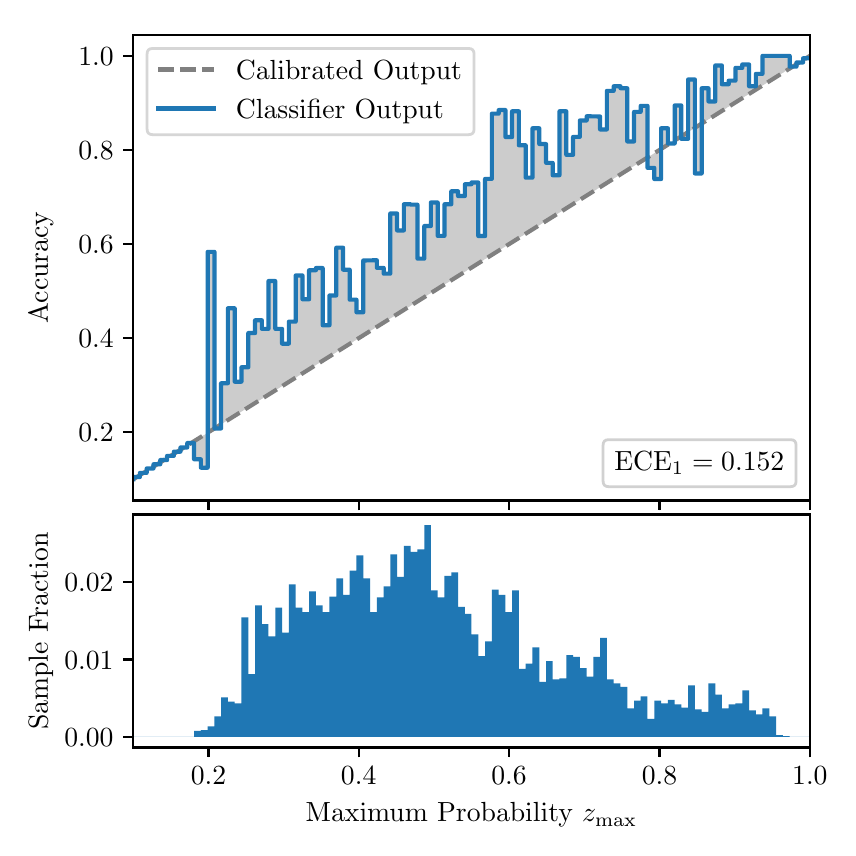 \begingroup%
\makeatletter%
\begin{pgfpicture}%
\pgfpathrectangle{\pgfpointorigin}{\pgfqpoint{4.0in}{4.0in}}%
\pgfusepath{use as bounding box, clip}%
\begin{pgfscope}%
\pgfsetbuttcap%
\pgfsetmiterjoin%
\definecolor{currentfill}{rgb}{1.0,1.0,1.0}%
\pgfsetfillcolor{currentfill}%
\pgfsetlinewidth{0.0pt}%
\definecolor{currentstroke}{rgb}{1.0,1.0,1.0}%
\pgfsetstrokecolor{currentstroke}%
\pgfsetdash{}{0pt}%
\pgfpathmoveto{\pgfqpoint{0.0in}{0.0in}}%
\pgfpathlineto{\pgfqpoint{4.0in}{0.0in}}%
\pgfpathlineto{\pgfqpoint{4.0in}{4.0in}}%
\pgfpathlineto{\pgfqpoint{0.0in}{4.0in}}%
\pgfpathclose%
\pgfusepath{fill}%
\end{pgfscope}%
\begin{pgfscope}%
\pgfsetbuttcap%
\pgfsetmiterjoin%
\definecolor{currentfill}{rgb}{1.0,1.0,1.0}%
\pgfsetfillcolor{currentfill}%
\pgfsetlinewidth{0.0pt}%
\definecolor{currentstroke}{rgb}{0.0,0.0,0.0}%
\pgfsetstrokecolor{currentstroke}%
\pgfsetstrokeopacity{0.0}%
\pgfsetdash{}{0pt}%
\pgfpathmoveto{\pgfqpoint{0.528in}{1.636in}}%
\pgfpathlineto{\pgfqpoint{3.911in}{1.636in}}%
\pgfpathlineto{\pgfqpoint{3.911in}{3.965in}}%
\pgfpathlineto{\pgfqpoint{0.528in}{3.965in}}%
\pgfpathclose%
\pgfusepath{fill}%
\end{pgfscope}%
\begin{pgfscope}%
\pgfpathrectangle{\pgfqpoint{0.528in}{1.636in}}{\pgfqpoint{3.384in}{2.329in}}%
\pgfusepath{clip}%
\pgfsetbuttcap%
\pgfsetroundjoin%
\definecolor{currentfill}{rgb}{0.0,0.0,0.0}%
\pgfsetfillcolor{currentfill}%
\pgfsetfillopacity{0.2}%
\pgfsetlinewidth{0.0pt}%
\definecolor{currentstroke}{rgb}{0.0,0.0,0.0}%
\pgfsetstrokecolor{currentstroke}%
\pgfsetdash{}{0pt}%
\pgfpathmoveto{\pgfqpoint{0.531in}{1.753in}}%
\pgfpathlineto{\pgfqpoint{0.531in}{1.744in}}%
\pgfpathlineto{\pgfqpoint{0.534in}{1.746in}}%
\pgfpathlineto{\pgfqpoint{0.538in}{1.748in}}%
\pgfpathlineto{\pgfqpoint{0.541in}{1.75in}}%
\pgfpathlineto{\pgfqpoint{0.545in}{1.752in}}%
\pgfpathlineto{\pgfqpoint{0.548in}{1.754in}}%
\pgfpathlineto{\pgfqpoint{0.551in}{1.756in}}%
\pgfpathlineto{\pgfqpoint{0.555in}{1.758in}}%
\pgfpathlineto{\pgfqpoint{0.558in}{1.761in}}%
\pgfpathlineto{\pgfqpoint{0.561in}{1.763in}}%
\pgfpathlineto{\pgfqpoint{0.565in}{1.765in}}%
\pgfpathlineto{\pgfqpoint{0.568in}{1.767in}}%
\pgfpathlineto{\pgfqpoint{0.572in}{1.769in}}%
\pgfpathlineto{\pgfqpoint{0.575in}{1.771in}}%
\pgfpathlineto{\pgfqpoint{0.578in}{1.773in}}%
\pgfpathlineto{\pgfqpoint{0.582in}{1.775in}}%
\pgfpathlineto{\pgfqpoint{0.585in}{1.778in}}%
\pgfpathlineto{\pgfqpoint{0.589in}{1.78in}}%
\pgfpathlineto{\pgfqpoint{0.592in}{1.782in}}%
\pgfpathlineto{\pgfqpoint{0.595in}{1.784in}}%
\pgfpathlineto{\pgfqpoint{0.599in}{1.786in}}%
\pgfpathlineto{\pgfqpoint{0.602in}{1.788in}}%
\pgfpathlineto{\pgfqpoint{0.606in}{1.79in}}%
\pgfpathlineto{\pgfqpoint{0.609in}{1.792in}}%
\pgfpathlineto{\pgfqpoint{0.612in}{1.795in}}%
\pgfpathlineto{\pgfqpoint{0.616in}{1.797in}}%
\pgfpathlineto{\pgfqpoint{0.619in}{1.799in}}%
\pgfpathlineto{\pgfqpoint{0.622in}{1.801in}}%
\pgfpathlineto{\pgfqpoint{0.626in}{1.803in}}%
\pgfpathlineto{\pgfqpoint{0.629in}{1.805in}}%
\pgfpathlineto{\pgfqpoint{0.633in}{1.807in}}%
\pgfpathlineto{\pgfqpoint{0.636in}{1.809in}}%
\pgfpathlineto{\pgfqpoint{0.639in}{1.811in}}%
\pgfpathlineto{\pgfqpoint{0.643in}{1.814in}}%
\pgfpathlineto{\pgfqpoint{0.646in}{1.816in}}%
\pgfpathlineto{\pgfqpoint{0.65in}{1.818in}}%
\pgfpathlineto{\pgfqpoint{0.653in}{1.82in}}%
\pgfpathlineto{\pgfqpoint{0.656in}{1.822in}}%
\pgfpathlineto{\pgfqpoint{0.66in}{1.824in}}%
\pgfpathlineto{\pgfqpoint{0.663in}{1.826in}}%
\pgfpathlineto{\pgfqpoint{0.666in}{1.828in}}%
\pgfpathlineto{\pgfqpoint{0.67in}{1.831in}}%
\pgfpathlineto{\pgfqpoint{0.673in}{1.833in}}%
\pgfpathlineto{\pgfqpoint{0.677in}{1.835in}}%
\pgfpathlineto{\pgfqpoint{0.68in}{1.837in}}%
\pgfpathlineto{\pgfqpoint{0.683in}{1.839in}}%
\pgfpathlineto{\pgfqpoint{0.687in}{1.841in}}%
\pgfpathlineto{\pgfqpoint{0.69in}{1.843in}}%
\pgfpathlineto{\pgfqpoint{0.694in}{1.845in}}%
\pgfpathlineto{\pgfqpoint{0.697in}{1.848in}}%
\pgfpathlineto{\pgfqpoint{0.7in}{1.85in}}%
\pgfpathlineto{\pgfqpoint{0.704in}{1.852in}}%
\pgfpathlineto{\pgfqpoint{0.707in}{1.854in}}%
\pgfpathlineto{\pgfqpoint{0.711in}{1.856in}}%
\pgfpathlineto{\pgfqpoint{0.714in}{1.858in}}%
\pgfpathlineto{\pgfqpoint{0.717in}{1.86in}}%
\pgfpathlineto{\pgfqpoint{0.721in}{1.862in}}%
\pgfpathlineto{\pgfqpoint{0.724in}{1.864in}}%
\pgfpathlineto{\pgfqpoint{0.727in}{1.867in}}%
\pgfpathlineto{\pgfqpoint{0.731in}{1.869in}}%
\pgfpathlineto{\pgfqpoint{0.734in}{1.871in}}%
\pgfpathlineto{\pgfqpoint{0.738in}{1.873in}}%
\pgfpathlineto{\pgfqpoint{0.741in}{1.875in}}%
\pgfpathlineto{\pgfqpoint{0.744in}{1.877in}}%
\pgfpathlineto{\pgfqpoint{0.748in}{1.879in}}%
\pgfpathlineto{\pgfqpoint{0.751in}{1.881in}}%
\pgfpathlineto{\pgfqpoint{0.755in}{1.884in}}%
\pgfpathlineto{\pgfqpoint{0.758in}{1.886in}}%
\pgfpathlineto{\pgfqpoint{0.761in}{1.888in}}%
\pgfpathlineto{\pgfqpoint{0.765in}{1.89in}}%
\pgfpathlineto{\pgfqpoint{0.768in}{1.892in}}%
\pgfpathlineto{\pgfqpoint{0.771in}{1.894in}}%
\pgfpathlineto{\pgfqpoint{0.775in}{1.896in}}%
\pgfpathlineto{\pgfqpoint{0.778in}{1.898in}}%
\pgfpathlineto{\pgfqpoint{0.782in}{1.901in}}%
\pgfpathlineto{\pgfqpoint{0.785in}{1.903in}}%
\pgfpathlineto{\pgfqpoint{0.788in}{1.905in}}%
\pgfpathlineto{\pgfqpoint{0.792in}{1.907in}}%
\pgfpathlineto{\pgfqpoint{0.795in}{1.909in}}%
\pgfpathlineto{\pgfqpoint{0.799in}{1.911in}}%
\pgfpathlineto{\pgfqpoint{0.802in}{1.913in}}%
\pgfpathlineto{\pgfqpoint{0.805in}{1.915in}}%
\pgfpathlineto{\pgfqpoint{0.809in}{1.917in}}%
\pgfpathlineto{\pgfqpoint{0.812in}{1.92in}}%
\pgfpathlineto{\pgfqpoint{0.816in}{1.922in}}%
\pgfpathlineto{\pgfqpoint{0.819in}{1.924in}}%
\pgfpathlineto{\pgfqpoint{0.822in}{1.926in}}%
\pgfpathlineto{\pgfqpoint{0.826in}{1.928in}}%
\pgfpathlineto{\pgfqpoint{0.829in}{1.93in}}%
\pgfpathlineto{\pgfqpoint{0.832in}{1.932in}}%
\pgfpathlineto{\pgfqpoint{0.836in}{1.934in}}%
\pgfpathlineto{\pgfqpoint{0.839in}{1.937in}}%
\pgfpathlineto{\pgfqpoint{0.843in}{1.939in}}%
\pgfpathlineto{\pgfqpoint{0.846in}{1.941in}}%
\pgfpathlineto{\pgfqpoint{0.849in}{1.943in}}%
\pgfpathlineto{\pgfqpoint{0.853in}{1.945in}}%
\pgfpathlineto{\pgfqpoint{0.856in}{1.947in}}%
\pgfpathlineto{\pgfqpoint{0.86in}{1.949in}}%
\pgfpathlineto{\pgfqpoint{0.863in}{1.951in}}%
\pgfpathlineto{\pgfqpoint{0.866in}{1.953in}}%
\pgfpathlineto{\pgfqpoint{0.87in}{1.956in}}%
\pgfpathlineto{\pgfqpoint{0.873in}{1.958in}}%
\pgfpathlineto{\pgfqpoint{0.876in}{1.96in}}%
\pgfpathlineto{\pgfqpoint{0.88in}{1.962in}}%
\pgfpathlineto{\pgfqpoint{0.883in}{1.964in}}%
\pgfpathlineto{\pgfqpoint{0.887in}{1.966in}}%
\pgfpathlineto{\pgfqpoint{0.89in}{1.968in}}%
\pgfpathlineto{\pgfqpoint{0.893in}{1.97in}}%
\pgfpathlineto{\pgfqpoint{0.897in}{1.973in}}%
\pgfpathlineto{\pgfqpoint{0.9in}{1.975in}}%
\pgfpathlineto{\pgfqpoint{0.904in}{1.977in}}%
\pgfpathlineto{\pgfqpoint{0.907in}{1.979in}}%
\pgfpathlineto{\pgfqpoint{0.91in}{1.981in}}%
\pgfpathlineto{\pgfqpoint{0.914in}{1.983in}}%
\pgfpathlineto{\pgfqpoint{0.917in}{1.985in}}%
\pgfpathlineto{\pgfqpoint{0.921in}{1.987in}}%
\pgfpathlineto{\pgfqpoint{0.924in}{1.99in}}%
\pgfpathlineto{\pgfqpoint{0.927in}{1.992in}}%
\pgfpathlineto{\pgfqpoint{0.931in}{1.994in}}%
\pgfpathlineto{\pgfqpoint{0.934in}{1.996in}}%
\pgfpathlineto{\pgfqpoint{0.937in}{1.998in}}%
\pgfpathlineto{\pgfqpoint{0.941in}{2.0in}}%
\pgfpathlineto{\pgfqpoint{0.944in}{2.002in}}%
\pgfpathlineto{\pgfqpoint{0.948in}{2.004in}}%
\pgfpathlineto{\pgfqpoint{0.951in}{2.006in}}%
\pgfpathlineto{\pgfqpoint{0.954in}{2.009in}}%
\pgfpathlineto{\pgfqpoint{0.958in}{2.011in}}%
\pgfpathlineto{\pgfqpoint{0.961in}{2.013in}}%
\pgfpathlineto{\pgfqpoint{0.965in}{2.015in}}%
\pgfpathlineto{\pgfqpoint{0.968in}{2.017in}}%
\pgfpathlineto{\pgfqpoint{0.971in}{2.019in}}%
\pgfpathlineto{\pgfqpoint{0.975in}{2.021in}}%
\pgfpathlineto{\pgfqpoint{0.978in}{2.023in}}%
\pgfpathlineto{\pgfqpoint{0.981in}{2.026in}}%
\pgfpathlineto{\pgfqpoint{0.985in}{2.028in}}%
\pgfpathlineto{\pgfqpoint{0.988in}{2.03in}}%
\pgfpathlineto{\pgfqpoint{0.992in}{2.032in}}%
\pgfpathlineto{\pgfqpoint{0.995in}{2.034in}}%
\pgfpathlineto{\pgfqpoint{0.998in}{2.036in}}%
\pgfpathlineto{\pgfqpoint{1.002in}{2.038in}}%
\pgfpathlineto{\pgfqpoint{1.005in}{2.04in}}%
\pgfpathlineto{\pgfqpoint{1.009in}{2.043in}}%
\pgfpathlineto{\pgfqpoint{1.012in}{2.045in}}%
\pgfpathlineto{\pgfqpoint{1.015in}{2.047in}}%
\pgfpathlineto{\pgfqpoint{1.019in}{2.049in}}%
\pgfpathlineto{\pgfqpoint{1.022in}{2.051in}}%
\pgfpathlineto{\pgfqpoint{1.026in}{2.053in}}%
\pgfpathlineto{\pgfqpoint{1.029in}{2.055in}}%
\pgfpathlineto{\pgfqpoint{1.032in}{2.057in}}%
\pgfpathlineto{\pgfqpoint{1.036in}{2.059in}}%
\pgfpathlineto{\pgfqpoint{1.039in}{2.062in}}%
\pgfpathlineto{\pgfqpoint{1.042in}{2.064in}}%
\pgfpathlineto{\pgfqpoint{1.046in}{2.066in}}%
\pgfpathlineto{\pgfqpoint{1.049in}{2.068in}}%
\pgfpathlineto{\pgfqpoint{1.053in}{2.07in}}%
\pgfpathlineto{\pgfqpoint{1.056in}{2.072in}}%
\pgfpathlineto{\pgfqpoint{1.059in}{2.074in}}%
\pgfpathlineto{\pgfqpoint{1.063in}{2.076in}}%
\pgfpathlineto{\pgfqpoint{1.066in}{2.079in}}%
\pgfpathlineto{\pgfqpoint{1.07in}{2.081in}}%
\pgfpathlineto{\pgfqpoint{1.073in}{2.083in}}%
\pgfpathlineto{\pgfqpoint{1.076in}{2.085in}}%
\pgfpathlineto{\pgfqpoint{1.08in}{2.087in}}%
\pgfpathlineto{\pgfqpoint{1.083in}{2.089in}}%
\pgfpathlineto{\pgfqpoint{1.086in}{2.091in}}%
\pgfpathlineto{\pgfqpoint{1.09in}{2.093in}}%
\pgfpathlineto{\pgfqpoint{1.093in}{2.096in}}%
\pgfpathlineto{\pgfqpoint{1.097in}{2.098in}}%
\pgfpathlineto{\pgfqpoint{1.1in}{2.1in}}%
\pgfpathlineto{\pgfqpoint{1.103in}{2.102in}}%
\pgfpathlineto{\pgfqpoint{1.107in}{2.104in}}%
\pgfpathlineto{\pgfqpoint{1.11in}{2.106in}}%
\pgfpathlineto{\pgfqpoint{1.114in}{2.108in}}%
\pgfpathlineto{\pgfqpoint{1.117in}{2.11in}}%
\pgfpathlineto{\pgfqpoint{1.12in}{2.112in}}%
\pgfpathlineto{\pgfqpoint{1.124in}{2.115in}}%
\pgfpathlineto{\pgfqpoint{1.127in}{2.117in}}%
\pgfpathlineto{\pgfqpoint{1.131in}{2.119in}}%
\pgfpathlineto{\pgfqpoint{1.134in}{2.121in}}%
\pgfpathlineto{\pgfqpoint{1.137in}{2.123in}}%
\pgfpathlineto{\pgfqpoint{1.141in}{2.125in}}%
\pgfpathlineto{\pgfqpoint{1.144in}{2.127in}}%
\pgfpathlineto{\pgfqpoint{1.147in}{2.129in}}%
\pgfpathlineto{\pgfqpoint{1.151in}{2.132in}}%
\pgfpathlineto{\pgfqpoint{1.154in}{2.134in}}%
\pgfpathlineto{\pgfqpoint{1.158in}{2.136in}}%
\pgfpathlineto{\pgfqpoint{1.161in}{2.138in}}%
\pgfpathlineto{\pgfqpoint{1.164in}{2.14in}}%
\pgfpathlineto{\pgfqpoint{1.168in}{2.142in}}%
\pgfpathlineto{\pgfqpoint{1.171in}{2.144in}}%
\pgfpathlineto{\pgfqpoint{1.175in}{2.146in}}%
\pgfpathlineto{\pgfqpoint{1.178in}{2.149in}}%
\pgfpathlineto{\pgfqpoint{1.181in}{2.151in}}%
\pgfpathlineto{\pgfqpoint{1.185in}{2.153in}}%
\pgfpathlineto{\pgfqpoint{1.188in}{2.155in}}%
\pgfpathlineto{\pgfqpoint{1.191in}{2.157in}}%
\pgfpathlineto{\pgfqpoint{1.195in}{2.159in}}%
\pgfpathlineto{\pgfqpoint{1.198in}{2.161in}}%
\pgfpathlineto{\pgfqpoint{1.202in}{2.163in}}%
\pgfpathlineto{\pgfqpoint{1.205in}{2.165in}}%
\pgfpathlineto{\pgfqpoint{1.208in}{2.168in}}%
\pgfpathlineto{\pgfqpoint{1.212in}{2.17in}}%
\pgfpathlineto{\pgfqpoint{1.215in}{2.172in}}%
\pgfpathlineto{\pgfqpoint{1.219in}{2.174in}}%
\pgfpathlineto{\pgfqpoint{1.222in}{2.176in}}%
\pgfpathlineto{\pgfqpoint{1.225in}{2.178in}}%
\pgfpathlineto{\pgfqpoint{1.229in}{2.18in}}%
\pgfpathlineto{\pgfqpoint{1.232in}{2.182in}}%
\pgfpathlineto{\pgfqpoint{1.236in}{2.185in}}%
\pgfpathlineto{\pgfqpoint{1.239in}{2.187in}}%
\pgfpathlineto{\pgfqpoint{1.242in}{2.189in}}%
\pgfpathlineto{\pgfqpoint{1.246in}{2.191in}}%
\pgfpathlineto{\pgfqpoint{1.249in}{2.193in}}%
\pgfpathlineto{\pgfqpoint{1.252in}{2.195in}}%
\pgfpathlineto{\pgfqpoint{1.256in}{2.197in}}%
\pgfpathlineto{\pgfqpoint{1.259in}{2.199in}}%
\pgfpathlineto{\pgfqpoint{1.263in}{2.202in}}%
\pgfpathlineto{\pgfqpoint{1.266in}{2.204in}}%
\pgfpathlineto{\pgfqpoint{1.269in}{2.206in}}%
\pgfpathlineto{\pgfqpoint{1.273in}{2.208in}}%
\pgfpathlineto{\pgfqpoint{1.276in}{2.21in}}%
\pgfpathlineto{\pgfqpoint{1.28in}{2.212in}}%
\pgfpathlineto{\pgfqpoint{1.283in}{2.214in}}%
\pgfpathlineto{\pgfqpoint{1.286in}{2.216in}}%
\pgfpathlineto{\pgfqpoint{1.29in}{2.218in}}%
\pgfpathlineto{\pgfqpoint{1.293in}{2.221in}}%
\pgfpathlineto{\pgfqpoint{1.296in}{2.223in}}%
\pgfpathlineto{\pgfqpoint{1.3in}{2.225in}}%
\pgfpathlineto{\pgfqpoint{1.303in}{2.227in}}%
\pgfpathlineto{\pgfqpoint{1.307in}{2.229in}}%
\pgfpathlineto{\pgfqpoint{1.31in}{2.231in}}%
\pgfpathlineto{\pgfqpoint{1.313in}{2.233in}}%
\pgfpathlineto{\pgfqpoint{1.317in}{2.235in}}%
\pgfpathlineto{\pgfqpoint{1.32in}{2.238in}}%
\pgfpathlineto{\pgfqpoint{1.324in}{2.24in}}%
\pgfpathlineto{\pgfqpoint{1.327in}{2.242in}}%
\pgfpathlineto{\pgfqpoint{1.33in}{2.244in}}%
\pgfpathlineto{\pgfqpoint{1.334in}{2.246in}}%
\pgfpathlineto{\pgfqpoint{1.337in}{2.248in}}%
\pgfpathlineto{\pgfqpoint{1.34in}{2.25in}}%
\pgfpathlineto{\pgfqpoint{1.344in}{2.252in}}%
\pgfpathlineto{\pgfqpoint{1.347in}{2.254in}}%
\pgfpathlineto{\pgfqpoint{1.351in}{2.257in}}%
\pgfpathlineto{\pgfqpoint{1.354in}{2.259in}}%
\pgfpathlineto{\pgfqpoint{1.357in}{2.261in}}%
\pgfpathlineto{\pgfqpoint{1.361in}{2.263in}}%
\pgfpathlineto{\pgfqpoint{1.364in}{2.265in}}%
\pgfpathlineto{\pgfqpoint{1.368in}{2.267in}}%
\pgfpathlineto{\pgfqpoint{1.371in}{2.269in}}%
\pgfpathlineto{\pgfqpoint{1.374in}{2.271in}}%
\pgfpathlineto{\pgfqpoint{1.378in}{2.274in}}%
\pgfpathlineto{\pgfqpoint{1.381in}{2.276in}}%
\pgfpathlineto{\pgfqpoint{1.385in}{2.278in}}%
\pgfpathlineto{\pgfqpoint{1.388in}{2.28in}}%
\pgfpathlineto{\pgfqpoint{1.391in}{2.282in}}%
\pgfpathlineto{\pgfqpoint{1.395in}{2.284in}}%
\pgfpathlineto{\pgfqpoint{1.398in}{2.286in}}%
\pgfpathlineto{\pgfqpoint{1.401in}{2.288in}}%
\pgfpathlineto{\pgfqpoint{1.405in}{2.291in}}%
\pgfpathlineto{\pgfqpoint{1.408in}{2.293in}}%
\pgfpathlineto{\pgfqpoint{1.412in}{2.295in}}%
\pgfpathlineto{\pgfqpoint{1.415in}{2.297in}}%
\pgfpathlineto{\pgfqpoint{1.418in}{2.299in}}%
\pgfpathlineto{\pgfqpoint{1.422in}{2.301in}}%
\pgfpathlineto{\pgfqpoint{1.425in}{2.303in}}%
\pgfpathlineto{\pgfqpoint{1.429in}{2.305in}}%
\pgfpathlineto{\pgfqpoint{1.432in}{2.307in}}%
\pgfpathlineto{\pgfqpoint{1.435in}{2.31in}}%
\pgfpathlineto{\pgfqpoint{1.439in}{2.312in}}%
\pgfpathlineto{\pgfqpoint{1.442in}{2.314in}}%
\pgfpathlineto{\pgfqpoint{1.445in}{2.316in}}%
\pgfpathlineto{\pgfqpoint{1.449in}{2.318in}}%
\pgfpathlineto{\pgfqpoint{1.452in}{2.32in}}%
\pgfpathlineto{\pgfqpoint{1.456in}{2.322in}}%
\pgfpathlineto{\pgfqpoint{1.459in}{2.324in}}%
\pgfpathlineto{\pgfqpoint{1.462in}{2.327in}}%
\pgfpathlineto{\pgfqpoint{1.466in}{2.329in}}%
\pgfpathlineto{\pgfqpoint{1.469in}{2.331in}}%
\pgfpathlineto{\pgfqpoint{1.473in}{2.333in}}%
\pgfpathlineto{\pgfqpoint{1.476in}{2.335in}}%
\pgfpathlineto{\pgfqpoint{1.479in}{2.337in}}%
\pgfpathlineto{\pgfqpoint{1.483in}{2.339in}}%
\pgfpathlineto{\pgfqpoint{1.486in}{2.341in}}%
\pgfpathlineto{\pgfqpoint{1.49in}{2.344in}}%
\pgfpathlineto{\pgfqpoint{1.493in}{2.346in}}%
\pgfpathlineto{\pgfqpoint{1.496in}{2.348in}}%
\pgfpathlineto{\pgfqpoint{1.5in}{2.35in}}%
\pgfpathlineto{\pgfqpoint{1.503in}{2.352in}}%
\pgfpathlineto{\pgfqpoint{1.506in}{2.354in}}%
\pgfpathlineto{\pgfqpoint{1.51in}{2.356in}}%
\pgfpathlineto{\pgfqpoint{1.513in}{2.358in}}%
\pgfpathlineto{\pgfqpoint{1.517in}{2.36in}}%
\pgfpathlineto{\pgfqpoint{1.52in}{2.363in}}%
\pgfpathlineto{\pgfqpoint{1.523in}{2.365in}}%
\pgfpathlineto{\pgfqpoint{1.527in}{2.367in}}%
\pgfpathlineto{\pgfqpoint{1.53in}{2.369in}}%
\pgfpathlineto{\pgfqpoint{1.534in}{2.371in}}%
\pgfpathlineto{\pgfqpoint{1.537in}{2.373in}}%
\pgfpathlineto{\pgfqpoint{1.54in}{2.375in}}%
\pgfpathlineto{\pgfqpoint{1.544in}{2.377in}}%
\pgfpathlineto{\pgfqpoint{1.547in}{2.38in}}%
\pgfpathlineto{\pgfqpoint{1.55in}{2.382in}}%
\pgfpathlineto{\pgfqpoint{1.554in}{2.384in}}%
\pgfpathlineto{\pgfqpoint{1.557in}{2.386in}}%
\pgfpathlineto{\pgfqpoint{1.561in}{2.388in}}%
\pgfpathlineto{\pgfqpoint{1.564in}{2.39in}}%
\pgfpathlineto{\pgfqpoint{1.567in}{2.392in}}%
\pgfpathlineto{\pgfqpoint{1.571in}{2.394in}}%
\pgfpathlineto{\pgfqpoint{1.574in}{2.397in}}%
\pgfpathlineto{\pgfqpoint{1.578in}{2.399in}}%
\pgfpathlineto{\pgfqpoint{1.581in}{2.401in}}%
\pgfpathlineto{\pgfqpoint{1.584in}{2.403in}}%
\pgfpathlineto{\pgfqpoint{1.588in}{2.405in}}%
\pgfpathlineto{\pgfqpoint{1.591in}{2.407in}}%
\pgfpathlineto{\pgfqpoint{1.595in}{2.409in}}%
\pgfpathlineto{\pgfqpoint{1.598in}{2.411in}}%
\pgfpathlineto{\pgfqpoint{1.601in}{2.413in}}%
\pgfpathlineto{\pgfqpoint{1.605in}{2.416in}}%
\pgfpathlineto{\pgfqpoint{1.608in}{2.418in}}%
\pgfpathlineto{\pgfqpoint{1.611in}{2.42in}}%
\pgfpathlineto{\pgfqpoint{1.615in}{2.422in}}%
\pgfpathlineto{\pgfqpoint{1.618in}{2.424in}}%
\pgfpathlineto{\pgfqpoint{1.622in}{2.426in}}%
\pgfpathlineto{\pgfqpoint{1.625in}{2.428in}}%
\pgfpathlineto{\pgfqpoint{1.628in}{2.43in}}%
\pgfpathlineto{\pgfqpoint{1.632in}{2.433in}}%
\pgfpathlineto{\pgfqpoint{1.635in}{2.435in}}%
\pgfpathlineto{\pgfqpoint{1.639in}{2.437in}}%
\pgfpathlineto{\pgfqpoint{1.642in}{2.439in}}%
\pgfpathlineto{\pgfqpoint{1.645in}{2.441in}}%
\pgfpathlineto{\pgfqpoint{1.649in}{2.443in}}%
\pgfpathlineto{\pgfqpoint{1.652in}{2.445in}}%
\pgfpathlineto{\pgfqpoint{1.655in}{2.447in}}%
\pgfpathlineto{\pgfqpoint{1.659in}{2.45in}}%
\pgfpathlineto{\pgfqpoint{1.662in}{2.452in}}%
\pgfpathlineto{\pgfqpoint{1.666in}{2.454in}}%
\pgfpathlineto{\pgfqpoint{1.669in}{2.456in}}%
\pgfpathlineto{\pgfqpoint{1.672in}{2.458in}}%
\pgfpathlineto{\pgfqpoint{1.676in}{2.46in}}%
\pgfpathlineto{\pgfqpoint{1.679in}{2.462in}}%
\pgfpathlineto{\pgfqpoint{1.683in}{2.464in}}%
\pgfpathlineto{\pgfqpoint{1.686in}{2.466in}}%
\pgfpathlineto{\pgfqpoint{1.689in}{2.469in}}%
\pgfpathlineto{\pgfqpoint{1.693in}{2.471in}}%
\pgfpathlineto{\pgfqpoint{1.696in}{2.473in}}%
\pgfpathlineto{\pgfqpoint{1.7in}{2.475in}}%
\pgfpathlineto{\pgfqpoint{1.703in}{2.477in}}%
\pgfpathlineto{\pgfqpoint{1.706in}{2.479in}}%
\pgfpathlineto{\pgfqpoint{1.71in}{2.481in}}%
\pgfpathlineto{\pgfqpoint{1.713in}{2.483in}}%
\pgfpathlineto{\pgfqpoint{1.716in}{2.486in}}%
\pgfpathlineto{\pgfqpoint{1.72in}{2.488in}}%
\pgfpathlineto{\pgfqpoint{1.723in}{2.49in}}%
\pgfpathlineto{\pgfqpoint{1.727in}{2.492in}}%
\pgfpathlineto{\pgfqpoint{1.73in}{2.494in}}%
\pgfpathlineto{\pgfqpoint{1.733in}{2.496in}}%
\pgfpathlineto{\pgfqpoint{1.737in}{2.498in}}%
\pgfpathlineto{\pgfqpoint{1.74in}{2.5in}}%
\pgfpathlineto{\pgfqpoint{1.744in}{2.503in}}%
\pgfpathlineto{\pgfqpoint{1.747in}{2.505in}}%
\pgfpathlineto{\pgfqpoint{1.75in}{2.507in}}%
\pgfpathlineto{\pgfqpoint{1.754in}{2.509in}}%
\pgfpathlineto{\pgfqpoint{1.757in}{2.511in}}%
\pgfpathlineto{\pgfqpoint{1.76in}{2.513in}}%
\pgfpathlineto{\pgfqpoint{1.764in}{2.515in}}%
\pgfpathlineto{\pgfqpoint{1.767in}{2.517in}}%
\pgfpathlineto{\pgfqpoint{1.771in}{2.519in}}%
\pgfpathlineto{\pgfqpoint{1.774in}{2.522in}}%
\pgfpathlineto{\pgfqpoint{1.777in}{2.524in}}%
\pgfpathlineto{\pgfqpoint{1.781in}{2.526in}}%
\pgfpathlineto{\pgfqpoint{1.784in}{2.528in}}%
\pgfpathlineto{\pgfqpoint{1.788in}{2.53in}}%
\pgfpathlineto{\pgfqpoint{1.791in}{2.532in}}%
\pgfpathlineto{\pgfqpoint{1.794in}{2.534in}}%
\pgfpathlineto{\pgfqpoint{1.798in}{2.536in}}%
\pgfpathlineto{\pgfqpoint{1.801in}{2.539in}}%
\pgfpathlineto{\pgfqpoint{1.805in}{2.541in}}%
\pgfpathlineto{\pgfqpoint{1.808in}{2.543in}}%
\pgfpathlineto{\pgfqpoint{1.811in}{2.545in}}%
\pgfpathlineto{\pgfqpoint{1.815in}{2.547in}}%
\pgfpathlineto{\pgfqpoint{1.818in}{2.549in}}%
\pgfpathlineto{\pgfqpoint{1.821in}{2.551in}}%
\pgfpathlineto{\pgfqpoint{1.825in}{2.553in}}%
\pgfpathlineto{\pgfqpoint{1.828in}{2.555in}}%
\pgfpathlineto{\pgfqpoint{1.832in}{2.558in}}%
\pgfpathlineto{\pgfqpoint{1.835in}{2.56in}}%
\pgfpathlineto{\pgfqpoint{1.838in}{2.562in}}%
\pgfpathlineto{\pgfqpoint{1.842in}{2.564in}}%
\pgfpathlineto{\pgfqpoint{1.845in}{2.566in}}%
\pgfpathlineto{\pgfqpoint{1.849in}{2.568in}}%
\pgfpathlineto{\pgfqpoint{1.852in}{2.57in}}%
\pgfpathlineto{\pgfqpoint{1.855in}{2.572in}}%
\pgfpathlineto{\pgfqpoint{1.859in}{2.575in}}%
\pgfpathlineto{\pgfqpoint{1.862in}{2.577in}}%
\pgfpathlineto{\pgfqpoint{1.865in}{2.579in}}%
\pgfpathlineto{\pgfqpoint{1.869in}{2.581in}}%
\pgfpathlineto{\pgfqpoint{1.872in}{2.583in}}%
\pgfpathlineto{\pgfqpoint{1.876in}{2.585in}}%
\pgfpathlineto{\pgfqpoint{1.879in}{2.587in}}%
\pgfpathlineto{\pgfqpoint{1.882in}{2.589in}}%
\pgfpathlineto{\pgfqpoint{1.886in}{2.592in}}%
\pgfpathlineto{\pgfqpoint{1.889in}{2.594in}}%
\pgfpathlineto{\pgfqpoint{1.893in}{2.596in}}%
\pgfpathlineto{\pgfqpoint{1.896in}{2.598in}}%
\pgfpathlineto{\pgfqpoint{1.899in}{2.6in}}%
\pgfpathlineto{\pgfqpoint{1.903in}{2.602in}}%
\pgfpathlineto{\pgfqpoint{1.906in}{2.604in}}%
\pgfpathlineto{\pgfqpoint{1.91in}{2.606in}}%
\pgfpathlineto{\pgfqpoint{1.913in}{2.608in}}%
\pgfpathlineto{\pgfqpoint{1.916in}{2.611in}}%
\pgfpathlineto{\pgfqpoint{1.92in}{2.613in}}%
\pgfpathlineto{\pgfqpoint{1.923in}{2.615in}}%
\pgfpathlineto{\pgfqpoint{1.926in}{2.617in}}%
\pgfpathlineto{\pgfqpoint{1.93in}{2.619in}}%
\pgfpathlineto{\pgfqpoint{1.933in}{2.621in}}%
\pgfpathlineto{\pgfqpoint{1.937in}{2.623in}}%
\pgfpathlineto{\pgfqpoint{1.94in}{2.625in}}%
\pgfpathlineto{\pgfqpoint{1.943in}{2.628in}}%
\pgfpathlineto{\pgfqpoint{1.947in}{2.63in}}%
\pgfpathlineto{\pgfqpoint{1.95in}{2.632in}}%
\pgfpathlineto{\pgfqpoint{1.954in}{2.634in}}%
\pgfpathlineto{\pgfqpoint{1.957in}{2.636in}}%
\pgfpathlineto{\pgfqpoint{1.96in}{2.638in}}%
\pgfpathlineto{\pgfqpoint{1.964in}{2.64in}}%
\pgfpathlineto{\pgfqpoint{1.967in}{2.642in}}%
\pgfpathlineto{\pgfqpoint{1.97in}{2.645in}}%
\pgfpathlineto{\pgfqpoint{1.974in}{2.647in}}%
\pgfpathlineto{\pgfqpoint{1.977in}{2.649in}}%
\pgfpathlineto{\pgfqpoint{1.981in}{2.651in}}%
\pgfpathlineto{\pgfqpoint{1.984in}{2.653in}}%
\pgfpathlineto{\pgfqpoint{1.987in}{2.655in}}%
\pgfpathlineto{\pgfqpoint{1.991in}{2.657in}}%
\pgfpathlineto{\pgfqpoint{1.994in}{2.659in}}%
\pgfpathlineto{\pgfqpoint{1.998in}{2.661in}}%
\pgfpathlineto{\pgfqpoint{2.001in}{2.664in}}%
\pgfpathlineto{\pgfqpoint{2.004in}{2.666in}}%
\pgfpathlineto{\pgfqpoint{2.008in}{2.668in}}%
\pgfpathlineto{\pgfqpoint{2.011in}{2.67in}}%
\pgfpathlineto{\pgfqpoint{2.015in}{2.672in}}%
\pgfpathlineto{\pgfqpoint{2.018in}{2.674in}}%
\pgfpathlineto{\pgfqpoint{2.021in}{2.676in}}%
\pgfpathlineto{\pgfqpoint{2.025in}{2.678in}}%
\pgfpathlineto{\pgfqpoint{2.028in}{2.681in}}%
\pgfpathlineto{\pgfqpoint{2.031in}{2.683in}}%
\pgfpathlineto{\pgfqpoint{2.035in}{2.685in}}%
\pgfpathlineto{\pgfqpoint{2.038in}{2.687in}}%
\pgfpathlineto{\pgfqpoint{2.042in}{2.689in}}%
\pgfpathlineto{\pgfqpoint{2.045in}{2.691in}}%
\pgfpathlineto{\pgfqpoint{2.048in}{2.693in}}%
\pgfpathlineto{\pgfqpoint{2.052in}{2.695in}}%
\pgfpathlineto{\pgfqpoint{2.055in}{2.698in}}%
\pgfpathlineto{\pgfqpoint{2.059in}{2.7in}}%
\pgfpathlineto{\pgfqpoint{2.062in}{2.702in}}%
\pgfpathlineto{\pgfqpoint{2.065in}{2.704in}}%
\pgfpathlineto{\pgfqpoint{2.069in}{2.706in}}%
\pgfpathlineto{\pgfqpoint{2.072in}{2.708in}}%
\pgfpathlineto{\pgfqpoint{2.075in}{2.71in}}%
\pgfpathlineto{\pgfqpoint{2.079in}{2.712in}}%
\pgfpathlineto{\pgfqpoint{2.082in}{2.714in}}%
\pgfpathlineto{\pgfqpoint{2.086in}{2.717in}}%
\pgfpathlineto{\pgfqpoint{2.089in}{2.719in}}%
\pgfpathlineto{\pgfqpoint{2.092in}{2.721in}}%
\pgfpathlineto{\pgfqpoint{2.096in}{2.723in}}%
\pgfpathlineto{\pgfqpoint{2.099in}{2.725in}}%
\pgfpathlineto{\pgfqpoint{2.103in}{2.727in}}%
\pgfpathlineto{\pgfqpoint{2.106in}{2.729in}}%
\pgfpathlineto{\pgfqpoint{2.109in}{2.731in}}%
\pgfpathlineto{\pgfqpoint{2.113in}{2.734in}}%
\pgfpathlineto{\pgfqpoint{2.116in}{2.736in}}%
\pgfpathlineto{\pgfqpoint{2.12in}{2.738in}}%
\pgfpathlineto{\pgfqpoint{2.123in}{2.74in}}%
\pgfpathlineto{\pgfqpoint{2.126in}{2.742in}}%
\pgfpathlineto{\pgfqpoint{2.13in}{2.744in}}%
\pgfpathlineto{\pgfqpoint{2.133in}{2.746in}}%
\pgfpathlineto{\pgfqpoint{2.136in}{2.748in}}%
\pgfpathlineto{\pgfqpoint{2.14in}{2.751in}}%
\pgfpathlineto{\pgfqpoint{2.143in}{2.753in}}%
\pgfpathlineto{\pgfqpoint{2.147in}{2.755in}}%
\pgfpathlineto{\pgfqpoint{2.15in}{2.757in}}%
\pgfpathlineto{\pgfqpoint{2.153in}{2.759in}}%
\pgfpathlineto{\pgfqpoint{2.157in}{2.761in}}%
\pgfpathlineto{\pgfqpoint{2.16in}{2.763in}}%
\pgfpathlineto{\pgfqpoint{2.164in}{2.765in}}%
\pgfpathlineto{\pgfqpoint{2.167in}{2.767in}}%
\pgfpathlineto{\pgfqpoint{2.17in}{2.77in}}%
\pgfpathlineto{\pgfqpoint{2.174in}{2.772in}}%
\pgfpathlineto{\pgfqpoint{2.177in}{2.774in}}%
\pgfpathlineto{\pgfqpoint{2.18in}{2.776in}}%
\pgfpathlineto{\pgfqpoint{2.184in}{2.778in}}%
\pgfpathlineto{\pgfqpoint{2.187in}{2.78in}}%
\pgfpathlineto{\pgfqpoint{2.191in}{2.782in}}%
\pgfpathlineto{\pgfqpoint{2.194in}{2.784in}}%
\pgfpathlineto{\pgfqpoint{2.197in}{2.787in}}%
\pgfpathlineto{\pgfqpoint{2.201in}{2.789in}}%
\pgfpathlineto{\pgfqpoint{2.204in}{2.791in}}%
\pgfpathlineto{\pgfqpoint{2.208in}{2.793in}}%
\pgfpathlineto{\pgfqpoint{2.211in}{2.795in}}%
\pgfpathlineto{\pgfqpoint{2.214in}{2.797in}}%
\pgfpathlineto{\pgfqpoint{2.218in}{2.799in}}%
\pgfpathlineto{\pgfqpoint{2.221in}{2.801in}}%
\pgfpathlineto{\pgfqpoint{2.225in}{2.804in}}%
\pgfpathlineto{\pgfqpoint{2.228in}{2.806in}}%
\pgfpathlineto{\pgfqpoint{2.231in}{2.808in}}%
\pgfpathlineto{\pgfqpoint{2.235in}{2.81in}}%
\pgfpathlineto{\pgfqpoint{2.238in}{2.812in}}%
\pgfpathlineto{\pgfqpoint{2.241in}{2.814in}}%
\pgfpathlineto{\pgfqpoint{2.245in}{2.816in}}%
\pgfpathlineto{\pgfqpoint{2.248in}{2.818in}}%
\pgfpathlineto{\pgfqpoint{2.252in}{2.82in}}%
\pgfpathlineto{\pgfqpoint{2.255in}{2.823in}}%
\pgfpathlineto{\pgfqpoint{2.258in}{2.825in}}%
\pgfpathlineto{\pgfqpoint{2.262in}{2.827in}}%
\pgfpathlineto{\pgfqpoint{2.265in}{2.829in}}%
\pgfpathlineto{\pgfqpoint{2.269in}{2.831in}}%
\pgfpathlineto{\pgfqpoint{2.272in}{2.833in}}%
\pgfpathlineto{\pgfqpoint{2.275in}{2.835in}}%
\pgfpathlineto{\pgfqpoint{2.279in}{2.837in}}%
\pgfpathlineto{\pgfqpoint{2.282in}{2.84in}}%
\pgfpathlineto{\pgfqpoint{2.285in}{2.842in}}%
\pgfpathlineto{\pgfqpoint{2.289in}{2.844in}}%
\pgfpathlineto{\pgfqpoint{2.292in}{2.846in}}%
\pgfpathlineto{\pgfqpoint{2.296in}{2.848in}}%
\pgfpathlineto{\pgfqpoint{2.299in}{2.85in}}%
\pgfpathlineto{\pgfqpoint{2.302in}{2.852in}}%
\pgfpathlineto{\pgfqpoint{2.306in}{2.854in}}%
\pgfpathlineto{\pgfqpoint{2.309in}{2.856in}}%
\pgfpathlineto{\pgfqpoint{2.313in}{2.859in}}%
\pgfpathlineto{\pgfqpoint{2.316in}{2.861in}}%
\pgfpathlineto{\pgfqpoint{2.319in}{2.863in}}%
\pgfpathlineto{\pgfqpoint{2.323in}{2.865in}}%
\pgfpathlineto{\pgfqpoint{2.326in}{2.867in}}%
\pgfpathlineto{\pgfqpoint{2.33in}{2.869in}}%
\pgfpathlineto{\pgfqpoint{2.333in}{2.871in}}%
\pgfpathlineto{\pgfqpoint{2.336in}{2.873in}}%
\pgfpathlineto{\pgfqpoint{2.34in}{2.876in}}%
\pgfpathlineto{\pgfqpoint{2.343in}{2.878in}}%
\pgfpathlineto{\pgfqpoint{2.346in}{2.88in}}%
\pgfpathlineto{\pgfqpoint{2.35in}{2.882in}}%
\pgfpathlineto{\pgfqpoint{2.353in}{2.884in}}%
\pgfpathlineto{\pgfqpoint{2.357in}{2.886in}}%
\pgfpathlineto{\pgfqpoint{2.36in}{2.888in}}%
\pgfpathlineto{\pgfqpoint{2.363in}{2.89in}}%
\pgfpathlineto{\pgfqpoint{2.367in}{2.893in}}%
\pgfpathlineto{\pgfqpoint{2.37in}{2.895in}}%
\pgfpathlineto{\pgfqpoint{2.374in}{2.897in}}%
\pgfpathlineto{\pgfqpoint{2.377in}{2.899in}}%
\pgfpathlineto{\pgfqpoint{2.38in}{2.901in}}%
\pgfpathlineto{\pgfqpoint{2.384in}{2.903in}}%
\pgfpathlineto{\pgfqpoint{2.387in}{2.905in}}%
\pgfpathlineto{\pgfqpoint{2.39in}{2.907in}}%
\pgfpathlineto{\pgfqpoint{2.394in}{2.909in}}%
\pgfpathlineto{\pgfqpoint{2.397in}{2.912in}}%
\pgfpathlineto{\pgfqpoint{2.401in}{2.914in}}%
\pgfpathlineto{\pgfqpoint{2.404in}{2.916in}}%
\pgfpathlineto{\pgfqpoint{2.407in}{2.918in}}%
\pgfpathlineto{\pgfqpoint{2.411in}{2.92in}}%
\pgfpathlineto{\pgfqpoint{2.414in}{2.922in}}%
\pgfpathlineto{\pgfqpoint{2.418in}{2.924in}}%
\pgfpathlineto{\pgfqpoint{2.421in}{2.926in}}%
\pgfpathlineto{\pgfqpoint{2.424in}{2.929in}}%
\pgfpathlineto{\pgfqpoint{2.428in}{2.931in}}%
\pgfpathlineto{\pgfqpoint{2.431in}{2.933in}}%
\pgfpathlineto{\pgfqpoint{2.435in}{2.935in}}%
\pgfpathlineto{\pgfqpoint{2.438in}{2.937in}}%
\pgfpathlineto{\pgfqpoint{2.441in}{2.939in}}%
\pgfpathlineto{\pgfqpoint{2.445in}{2.941in}}%
\pgfpathlineto{\pgfqpoint{2.448in}{2.943in}}%
\pgfpathlineto{\pgfqpoint{2.451in}{2.946in}}%
\pgfpathlineto{\pgfqpoint{2.455in}{2.948in}}%
\pgfpathlineto{\pgfqpoint{2.458in}{2.95in}}%
\pgfpathlineto{\pgfqpoint{2.462in}{2.952in}}%
\pgfpathlineto{\pgfqpoint{2.465in}{2.954in}}%
\pgfpathlineto{\pgfqpoint{2.468in}{2.956in}}%
\pgfpathlineto{\pgfqpoint{2.472in}{2.958in}}%
\pgfpathlineto{\pgfqpoint{2.475in}{2.96in}}%
\pgfpathlineto{\pgfqpoint{2.479in}{2.962in}}%
\pgfpathlineto{\pgfqpoint{2.482in}{2.965in}}%
\pgfpathlineto{\pgfqpoint{2.485in}{2.967in}}%
\pgfpathlineto{\pgfqpoint{2.489in}{2.969in}}%
\pgfpathlineto{\pgfqpoint{2.492in}{2.971in}}%
\pgfpathlineto{\pgfqpoint{2.495in}{2.973in}}%
\pgfpathlineto{\pgfqpoint{2.499in}{2.975in}}%
\pgfpathlineto{\pgfqpoint{2.502in}{2.977in}}%
\pgfpathlineto{\pgfqpoint{2.506in}{2.979in}}%
\pgfpathlineto{\pgfqpoint{2.509in}{2.982in}}%
\pgfpathlineto{\pgfqpoint{2.512in}{2.984in}}%
\pgfpathlineto{\pgfqpoint{2.516in}{2.986in}}%
\pgfpathlineto{\pgfqpoint{2.519in}{2.988in}}%
\pgfpathlineto{\pgfqpoint{2.523in}{2.99in}}%
\pgfpathlineto{\pgfqpoint{2.526in}{2.992in}}%
\pgfpathlineto{\pgfqpoint{2.529in}{2.994in}}%
\pgfpathlineto{\pgfqpoint{2.533in}{2.996in}}%
\pgfpathlineto{\pgfqpoint{2.536in}{2.999in}}%
\pgfpathlineto{\pgfqpoint{2.54in}{3.001in}}%
\pgfpathlineto{\pgfqpoint{2.543in}{3.003in}}%
\pgfpathlineto{\pgfqpoint{2.546in}{3.005in}}%
\pgfpathlineto{\pgfqpoint{2.55in}{3.007in}}%
\pgfpathlineto{\pgfqpoint{2.553in}{3.009in}}%
\pgfpathlineto{\pgfqpoint{2.556in}{3.011in}}%
\pgfpathlineto{\pgfqpoint{2.56in}{3.013in}}%
\pgfpathlineto{\pgfqpoint{2.563in}{3.015in}}%
\pgfpathlineto{\pgfqpoint{2.567in}{3.018in}}%
\pgfpathlineto{\pgfqpoint{2.57in}{3.02in}}%
\pgfpathlineto{\pgfqpoint{2.573in}{3.022in}}%
\pgfpathlineto{\pgfqpoint{2.577in}{3.024in}}%
\pgfpathlineto{\pgfqpoint{2.58in}{3.026in}}%
\pgfpathlineto{\pgfqpoint{2.584in}{3.028in}}%
\pgfpathlineto{\pgfqpoint{2.587in}{3.03in}}%
\pgfpathlineto{\pgfqpoint{2.59in}{3.032in}}%
\pgfpathlineto{\pgfqpoint{2.594in}{3.035in}}%
\pgfpathlineto{\pgfqpoint{2.597in}{3.037in}}%
\pgfpathlineto{\pgfqpoint{2.6in}{3.039in}}%
\pgfpathlineto{\pgfqpoint{2.604in}{3.041in}}%
\pgfpathlineto{\pgfqpoint{2.607in}{3.043in}}%
\pgfpathlineto{\pgfqpoint{2.611in}{3.045in}}%
\pgfpathlineto{\pgfqpoint{2.614in}{3.047in}}%
\pgfpathlineto{\pgfqpoint{2.617in}{3.049in}}%
\pgfpathlineto{\pgfqpoint{2.621in}{3.052in}}%
\pgfpathlineto{\pgfqpoint{2.624in}{3.054in}}%
\pgfpathlineto{\pgfqpoint{2.628in}{3.056in}}%
\pgfpathlineto{\pgfqpoint{2.631in}{3.058in}}%
\pgfpathlineto{\pgfqpoint{2.634in}{3.06in}}%
\pgfpathlineto{\pgfqpoint{2.638in}{3.062in}}%
\pgfpathlineto{\pgfqpoint{2.641in}{3.064in}}%
\pgfpathlineto{\pgfqpoint{2.645in}{3.066in}}%
\pgfpathlineto{\pgfqpoint{2.648in}{3.068in}}%
\pgfpathlineto{\pgfqpoint{2.651in}{3.071in}}%
\pgfpathlineto{\pgfqpoint{2.655in}{3.073in}}%
\pgfpathlineto{\pgfqpoint{2.658in}{3.075in}}%
\pgfpathlineto{\pgfqpoint{2.661in}{3.077in}}%
\pgfpathlineto{\pgfqpoint{2.665in}{3.079in}}%
\pgfpathlineto{\pgfqpoint{2.668in}{3.081in}}%
\pgfpathlineto{\pgfqpoint{2.672in}{3.083in}}%
\pgfpathlineto{\pgfqpoint{2.675in}{3.085in}}%
\pgfpathlineto{\pgfqpoint{2.678in}{3.088in}}%
\pgfpathlineto{\pgfqpoint{2.682in}{3.09in}}%
\pgfpathlineto{\pgfqpoint{2.685in}{3.092in}}%
\pgfpathlineto{\pgfqpoint{2.689in}{3.094in}}%
\pgfpathlineto{\pgfqpoint{2.692in}{3.096in}}%
\pgfpathlineto{\pgfqpoint{2.695in}{3.098in}}%
\pgfpathlineto{\pgfqpoint{2.699in}{3.1in}}%
\pgfpathlineto{\pgfqpoint{2.702in}{3.102in}}%
\pgfpathlineto{\pgfqpoint{2.705in}{3.105in}}%
\pgfpathlineto{\pgfqpoint{2.709in}{3.107in}}%
\pgfpathlineto{\pgfqpoint{2.712in}{3.109in}}%
\pgfpathlineto{\pgfqpoint{2.716in}{3.111in}}%
\pgfpathlineto{\pgfqpoint{2.719in}{3.113in}}%
\pgfpathlineto{\pgfqpoint{2.722in}{3.115in}}%
\pgfpathlineto{\pgfqpoint{2.726in}{3.117in}}%
\pgfpathlineto{\pgfqpoint{2.729in}{3.119in}}%
\pgfpathlineto{\pgfqpoint{2.733in}{3.121in}}%
\pgfpathlineto{\pgfqpoint{2.736in}{3.124in}}%
\pgfpathlineto{\pgfqpoint{2.739in}{3.126in}}%
\pgfpathlineto{\pgfqpoint{2.743in}{3.128in}}%
\pgfpathlineto{\pgfqpoint{2.746in}{3.13in}}%
\pgfpathlineto{\pgfqpoint{2.75in}{3.132in}}%
\pgfpathlineto{\pgfqpoint{2.753in}{3.134in}}%
\pgfpathlineto{\pgfqpoint{2.756in}{3.136in}}%
\pgfpathlineto{\pgfqpoint{2.76in}{3.138in}}%
\pgfpathlineto{\pgfqpoint{2.763in}{3.141in}}%
\pgfpathlineto{\pgfqpoint{2.766in}{3.143in}}%
\pgfpathlineto{\pgfqpoint{2.77in}{3.145in}}%
\pgfpathlineto{\pgfqpoint{2.773in}{3.147in}}%
\pgfpathlineto{\pgfqpoint{2.777in}{3.149in}}%
\pgfpathlineto{\pgfqpoint{2.78in}{3.151in}}%
\pgfpathlineto{\pgfqpoint{2.783in}{3.153in}}%
\pgfpathlineto{\pgfqpoint{2.787in}{3.155in}}%
\pgfpathlineto{\pgfqpoint{2.79in}{3.157in}}%
\pgfpathlineto{\pgfqpoint{2.794in}{3.16in}}%
\pgfpathlineto{\pgfqpoint{2.797in}{3.162in}}%
\pgfpathlineto{\pgfqpoint{2.8in}{3.164in}}%
\pgfpathlineto{\pgfqpoint{2.804in}{3.166in}}%
\pgfpathlineto{\pgfqpoint{2.807in}{3.168in}}%
\pgfpathlineto{\pgfqpoint{2.81in}{3.17in}}%
\pgfpathlineto{\pgfqpoint{2.814in}{3.172in}}%
\pgfpathlineto{\pgfqpoint{2.817in}{3.174in}}%
\pgfpathlineto{\pgfqpoint{2.821in}{3.177in}}%
\pgfpathlineto{\pgfqpoint{2.824in}{3.179in}}%
\pgfpathlineto{\pgfqpoint{2.827in}{3.181in}}%
\pgfpathlineto{\pgfqpoint{2.831in}{3.183in}}%
\pgfpathlineto{\pgfqpoint{2.834in}{3.185in}}%
\pgfpathlineto{\pgfqpoint{2.838in}{3.187in}}%
\pgfpathlineto{\pgfqpoint{2.841in}{3.189in}}%
\pgfpathlineto{\pgfqpoint{2.844in}{3.191in}}%
\pgfpathlineto{\pgfqpoint{2.848in}{3.194in}}%
\pgfpathlineto{\pgfqpoint{2.851in}{3.196in}}%
\pgfpathlineto{\pgfqpoint{2.855in}{3.198in}}%
\pgfpathlineto{\pgfqpoint{2.858in}{3.2in}}%
\pgfpathlineto{\pgfqpoint{2.861in}{3.202in}}%
\pgfpathlineto{\pgfqpoint{2.865in}{3.204in}}%
\pgfpathlineto{\pgfqpoint{2.868in}{3.206in}}%
\pgfpathlineto{\pgfqpoint{2.871in}{3.208in}}%
\pgfpathlineto{\pgfqpoint{2.875in}{3.21in}}%
\pgfpathlineto{\pgfqpoint{2.878in}{3.213in}}%
\pgfpathlineto{\pgfqpoint{2.882in}{3.215in}}%
\pgfpathlineto{\pgfqpoint{2.885in}{3.217in}}%
\pgfpathlineto{\pgfqpoint{2.888in}{3.219in}}%
\pgfpathlineto{\pgfqpoint{2.892in}{3.221in}}%
\pgfpathlineto{\pgfqpoint{2.895in}{3.223in}}%
\pgfpathlineto{\pgfqpoint{2.899in}{3.225in}}%
\pgfpathlineto{\pgfqpoint{2.902in}{3.227in}}%
\pgfpathlineto{\pgfqpoint{2.905in}{3.23in}}%
\pgfpathlineto{\pgfqpoint{2.909in}{3.232in}}%
\pgfpathlineto{\pgfqpoint{2.912in}{3.234in}}%
\pgfpathlineto{\pgfqpoint{2.915in}{3.236in}}%
\pgfpathlineto{\pgfqpoint{2.919in}{3.238in}}%
\pgfpathlineto{\pgfqpoint{2.922in}{3.24in}}%
\pgfpathlineto{\pgfqpoint{2.926in}{3.242in}}%
\pgfpathlineto{\pgfqpoint{2.929in}{3.244in}}%
\pgfpathlineto{\pgfqpoint{2.932in}{3.247in}}%
\pgfpathlineto{\pgfqpoint{2.936in}{3.249in}}%
\pgfpathlineto{\pgfqpoint{2.939in}{3.251in}}%
\pgfpathlineto{\pgfqpoint{2.943in}{3.253in}}%
\pgfpathlineto{\pgfqpoint{2.946in}{3.255in}}%
\pgfpathlineto{\pgfqpoint{2.949in}{3.257in}}%
\pgfpathlineto{\pgfqpoint{2.953in}{3.259in}}%
\pgfpathlineto{\pgfqpoint{2.956in}{3.261in}}%
\pgfpathlineto{\pgfqpoint{2.96in}{3.263in}}%
\pgfpathlineto{\pgfqpoint{2.963in}{3.266in}}%
\pgfpathlineto{\pgfqpoint{2.966in}{3.268in}}%
\pgfpathlineto{\pgfqpoint{2.97in}{3.27in}}%
\pgfpathlineto{\pgfqpoint{2.973in}{3.272in}}%
\pgfpathlineto{\pgfqpoint{2.976in}{3.274in}}%
\pgfpathlineto{\pgfqpoint{2.98in}{3.276in}}%
\pgfpathlineto{\pgfqpoint{2.983in}{3.278in}}%
\pgfpathlineto{\pgfqpoint{2.987in}{3.28in}}%
\pgfpathlineto{\pgfqpoint{2.99in}{3.283in}}%
\pgfpathlineto{\pgfqpoint{2.993in}{3.285in}}%
\pgfpathlineto{\pgfqpoint{2.997in}{3.287in}}%
\pgfpathlineto{\pgfqpoint{3.0in}{3.289in}}%
\pgfpathlineto{\pgfqpoint{3.004in}{3.291in}}%
\pgfpathlineto{\pgfqpoint{3.007in}{3.293in}}%
\pgfpathlineto{\pgfqpoint{3.01in}{3.295in}}%
\pgfpathlineto{\pgfqpoint{3.014in}{3.297in}}%
\pgfpathlineto{\pgfqpoint{3.017in}{3.3in}}%
\pgfpathlineto{\pgfqpoint{3.02in}{3.302in}}%
\pgfpathlineto{\pgfqpoint{3.024in}{3.304in}}%
\pgfpathlineto{\pgfqpoint{3.027in}{3.306in}}%
\pgfpathlineto{\pgfqpoint{3.031in}{3.308in}}%
\pgfpathlineto{\pgfqpoint{3.034in}{3.31in}}%
\pgfpathlineto{\pgfqpoint{3.037in}{3.312in}}%
\pgfpathlineto{\pgfqpoint{3.041in}{3.314in}}%
\pgfpathlineto{\pgfqpoint{3.044in}{3.316in}}%
\pgfpathlineto{\pgfqpoint{3.048in}{3.319in}}%
\pgfpathlineto{\pgfqpoint{3.051in}{3.321in}}%
\pgfpathlineto{\pgfqpoint{3.054in}{3.323in}}%
\pgfpathlineto{\pgfqpoint{3.058in}{3.325in}}%
\pgfpathlineto{\pgfqpoint{3.061in}{3.327in}}%
\pgfpathlineto{\pgfqpoint{3.065in}{3.329in}}%
\pgfpathlineto{\pgfqpoint{3.068in}{3.331in}}%
\pgfpathlineto{\pgfqpoint{3.071in}{3.333in}}%
\pgfpathlineto{\pgfqpoint{3.075in}{3.336in}}%
\pgfpathlineto{\pgfqpoint{3.078in}{3.338in}}%
\pgfpathlineto{\pgfqpoint{3.081in}{3.34in}}%
\pgfpathlineto{\pgfqpoint{3.085in}{3.342in}}%
\pgfpathlineto{\pgfqpoint{3.088in}{3.344in}}%
\pgfpathlineto{\pgfqpoint{3.092in}{3.346in}}%
\pgfpathlineto{\pgfqpoint{3.095in}{3.348in}}%
\pgfpathlineto{\pgfqpoint{3.098in}{3.35in}}%
\pgfpathlineto{\pgfqpoint{3.102in}{3.353in}}%
\pgfpathlineto{\pgfqpoint{3.105in}{3.355in}}%
\pgfpathlineto{\pgfqpoint{3.109in}{3.357in}}%
\pgfpathlineto{\pgfqpoint{3.112in}{3.359in}}%
\pgfpathlineto{\pgfqpoint{3.115in}{3.361in}}%
\pgfpathlineto{\pgfqpoint{3.119in}{3.363in}}%
\pgfpathlineto{\pgfqpoint{3.122in}{3.365in}}%
\pgfpathlineto{\pgfqpoint{3.125in}{3.367in}}%
\pgfpathlineto{\pgfqpoint{3.129in}{3.369in}}%
\pgfpathlineto{\pgfqpoint{3.132in}{3.372in}}%
\pgfpathlineto{\pgfqpoint{3.136in}{3.374in}}%
\pgfpathlineto{\pgfqpoint{3.139in}{3.376in}}%
\pgfpathlineto{\pgfqpoint{3.142in}{3.378in}}%
\pgfpathlineto{\pgfqpoint{3.146in}{3.38in}}%
\pgfpathlineto{\pgfqpoint{3.149in}{3.382in}}%
\pgfpathlineto{\pgfqpoint{3.153in}{3.384in}}%
\pgfpathlineto{\pgfqpoint{3.156in}{3.386in}}%
\pgfpathlineto{\pgfqpoint{3.159in}{3.389in}}%
\pgfpathlineto{\pgfqpoint{3.163in}{3.391in}}%
\pgfpathlineto{\pgfqpoint{3.166in}{3.393in}}%
\pgfpathlineto{\pgfqpoint{3.17in}{3.395in}}%
\pgfpathlineto{\pgfqpoint{3.173in}{3.397in}}%
\pgfpathlineto{\pgfqpoint{3.176in}{3.399in}}%
\pgfpathlineto{\pgfqpoint{3.18in}{3.401in}}%
\pgfpathlineto{\pgfqpoint{3.183in}{3.403in}}%
\pgfpathlineto{\pgfqpoint{3.186in}{3.406in}}%
\pgfpathlineto{\pgfqpoint{3.19in}{3.408in}}%
\pgfpathlineto{\pgfqpoint{3.193in}{3.41in}}%
\pgfpathlineto{\pgfqpoint{3.197in}{3.412in}}%
\pgfpathlineto{\pgfqpoint{3.2in}{3.414in}}%
\pgfpathlineto{\pgfqpoint{3.203in}{3.416in}}%
\pgfpathlineto{\pgfqpoint{3.207in}{3.418in}}%
\pgfpathlineto{\pgfqpoint{3.21in}{3.42in}}%
\pgfpathlineto{\pgfqpoint{3.214in}{3.422in}}%
\pgfpathlineto{\pgfqpoint{3.217in}{3.425in}}%
\pgfpathlineto{\pgfqpoint{3.22in}{3.427in}}%
\pgfpathlineto{\pgfqpoint{3.224in}{3.429in}}%
\pgfpathlineto{\pgfqpoint{3.227in}{3.431in}}%
\pgfpathlineto{\pgfqpoint{3.23in}{3.433in}}%
\pgfpathlineto{\pgfqpoint{3.234in}{3.435in}}%
\pgfpathlineto{\pgfqpoint{3.237in}{3.437in}}%
\pgfpathlineto{\pgfqpoint{3.241in}{3.439in}}%
\pgfpathlineto{\pgfqpoint{3.244in}{3.442in}}%
\pgfpathlineto{\pgfqpoint{3.247in}{3.444in}}%
\pgfpathlineto{\pgfqpoint{3.251in}{3.446in}}%
\pgfpathlineto{\pgfqpoint{3.254in}{3.448in}}%
\pgfpathlineto{\pgfqpoint{3.258in}{3.45in}}%
\pgfpathlineto{\pgfqpoint{3.261in}{3.452in}}%
\pgfpathlineto{\pgfqpoint{3.264in}{3.454in}}%
\pgfpathlineto{\pgfqpoint{3.268in}{3.456in}}%
\pgfpathlineto{\pgfqpoint{3.271in}{3.458in}}%
\pgfpathlineto{\pgfqpoint{3.275in}{3.461in}}%
\pgfpathlineto{\pgfqpoint{3.278in}{3.463in}}%
\pgfpathlineto{\pgfqpoint{3.281in}{3.465in}}%
\pgfpathlineto{\pgfqpoint{3.285in}{3.467in}}%
\pgfpathlineto{\pgfqpoint{3.288in}{3.469in}}%
\pgfpathlineto{\pgfqpoint{3.291in}{3.471in}}%
\pgfpathlineto{\pgfqpoint{3.295in}{3.473in}}%
\pgfpathlineto{\pgfqpoint{3.298in}{3.475in}}%
\pgfpathlineto{\pgfqpoint{3.302in}{3.478in}}%
\pgfpathlineto{\pgfqpoint{3.305in}{3.48in}}%
\pgfpathlineto{\pgfqpoint{3.308in}{3.482in}}%
\pgfpathlineto{\pgfqpoint{3.312in}{3.484in}}%
\pgfpathlineto{\pgfqpoint{3.315in}{3.486in}}%
\pgfpathlineto{\pgfqpoint{3.319in}{3.488in}}%
\pgfpathlineto{\pgfqpoint{3.322in}{3.49in}}%
\pgfpathlineto{\pgfqpoint{3.325in}{3.492in}}%
\pgfpathlineto{\pgfqpoint{3.329in}{3.495in}}%
\pgfpathlineto{\pgfqpoint{3.332in}{3.497in}}%
\pgfpathlineto{\pgfqpoint{3.335in}{3.499in}}%
\pgfpathlineto{\pgfqpoint{3.339in}{3.501in}}%
\pgfpathlineto{\pgfqpoint{3.342in}{3.503in}}%
\pgfpathlineto{\pgfqpoint{3.346in}{3.505in}}%
\pgfpathlineto{\pgfqpoint{3.349in}{3.507in}}%
\pgfpathlineto{\pgfqpoint{3.352in}{3.509in}}%
\pgfpathlineto{\pgfqpoint{3.356in}{3.511in}}%
\pgfpathlineto{\pgfqpoint{3.359in}{3.514in}}%
\pgfpathlineto{\pgfqpoint{3.363in}{3.516in}}%
\pgfpathlineto{\pgfqpoint{3.366in}{3.518in}}%
\pgfpathlineto{\pgfqpoint{3.369in}{3.52in}}%
\pgfpathlineto{\pgfqpoint{3.373in}{3.522in}}%
\pgfpathlineto{\pgfqpoint{3.376in}{3.524in}}%
\pgfpathlineto{\pgfqpoint{3.379in}{3.526in}}%
\pgfpathlineto{\pgfqpoint{3.383in}{3.528in}}%
\pgfpathlineto{\pgfqpoint{3.386in}{3.531in}}%
\pgfpathlineto{\pgfqpoint{3.39in}{3.533in}}%
\pgfpathlineto{\pgfqpoint{3.393in}{3.535in}}%
\pgfpathlineto{\pgfqpoint{3.396in}{3.537in}}%
\pgfpathlineto{\pgfqpoint{3.4in}{3.539in}}%
\pgfpathlineto{\pgfqpoint{3.403in}{3.541in}}%
\pgfpathlineto{\pgfqpoint{3.407in}{3.543in}}%
\pgfpathlineto{\pgfqpoint{3.41in}{3.545in}}%
\pgfpathlineto{\pgfqpoint{3.413in}{3.548in}}%
\pgfpathlineto{\pgfqpoint{3.417in}{3.55in}}%
\pgfpathlineto{\pgfqpoint{3.42in}{3.552in}}%
\pgfpathlineto{\pgfqpoint{3.424in}{3.554in}}%
\pgfpathlineto{\pgfqpoint{3.427in}{3.556in}}%
\pgfpathlineto{\pgfqpoint{3.43in}{3.558in}}%
\pgfpathlineto{\pgfqpoint{3.434in}{3.56in}}%
\pgfpathlineto{\pgfqpoint{3.437in}{3.562in}}%
\pgfpathlineto{\pgfqpoint{3.44in}{3.564in}}%
\pgfpathlineto{\pgfqpoint{3.444in}{3.567in}}%
\pgfpathlineto{\pgfqpoint{3.447in}{3.569in}}%
\pgfpathlineto{\pgfqpoint{3.451in}{3.571in}}%
\pgfpathlineto{\pgfqpoint{3.454in}{3.573in}}%
\pgfpathlineto{\pgfqpoint{3.457in}{3.575in}}%
\pgfpathlineto{\pgfqpoint{3.461in}{3.577in}}%
\pgfpathlineto{\pgfqpoint{3.464in}{3.579in}}%
\pgfpathlineto{\pgfqpoint{3.468in}{3.581in}}%
\pgfpathlineto{\pgfqpoint{3.471in}{3.584in}}%
\pgfpathlineto{\pgfqpoint{3.474in}{3.586in}}%
\pgfpathlineto{\pgfqpoint{3.478in}{3.588in}}%
\pgfpathlineto{\pgfqpoint{3.481in}{3.59in}}%
\pgfpathlineto{\pgfqpoint{3.484in}{3.592in}}%
\pgfpathlineto{\pgfqpoint{3.488in}{3.594in}}%
\pgfpathlineto{\pgfqpoint{3.491in}{3.596in}}%
\pgfpathlineto{\pgfqpoint{3.495in}{3.598in}}%
\pgfpathlineto{\pgfqpoint{3.498in}{3.601in}}%
\pgfpathlineto{\pgfqpoint{3.501in}{3.603in}}%
\pgfpathlineto{\pgfqpoint{3.505in}{3.605in}}%
\pgfpathlineto{\pgfqpoint{3.508in}{3.607in}}%
\pgfpathlineto{\pgfqpoint{3.512in}{3.609in}}%
\pgfpathlineto{\pgfqpoint{3.515in}{3.611in}}%
\pgfpathlineto{\pgfqpoint{3.518in}{3.613in}}%
\pgfpathlineto{\pgfqpoint{3.522in}{3.615in}}%
\pgfpathlineto{\pgfqpoint{3.525in}{3.617in}}%
\pgfpathlineto{\pgfqpoint{3.529in}{3.62in}}%
\pgfpathlineto{\pgfqpoint{3.532in}{3.622in}}%
\pgfpathlineto{\pgfqpoint{3.535in}{3.624in}}%
\pgfpathlineto{\pgfqpoint{3.539in}{3.626in}}%
\pgfpathlineto{\pgfqpoint{3.542in}{3.628in}}%
\pgfpathlineto{\pgfqpoint{3.545in}{3.63in}}%
\pgfpathlineto{\pgfqpoint{3.549in}{3.632in}}%
\pgfpathlineto{\pgfqpoint{3.552in}{3.634in}}%
\pgfpathlineto{\pgfqpoint{3.556in}{3.637in}}%
\pgfpathlineto{\pgfqpoint{3.559in}{3.639in}}%
\pgfpathlineto{\pgfqpoint{3.562in}{3.641in}}%
\pgfpathlineto{\pgfqpoint{3.566in}{3.643in}}%
\pgfpathlineto{\pgfqpoint{3.569in}{3.645in}}%
\pgfpathlineto{\pgfqpoint{3.573in}{3.647in}}%
\pgfpathlineto{\pgfqpoint{3.576in}{3.649in}}%
\pgfpathlineto{\pgfqpoint{3.579in}{3.651in}}%
\pgfpathlineto{\pgfqpoint{3.583in}{3.654in}}%
\pgfpathlineto{\pgfqpoint{3.586in}{3.656in}}%
\pgfpathlineto{\pgfqpoint{3.589in}{3.658in}}%
\pgfpathlineto{\pgfqpoint{3.593in}{3.66in}}%
\pgfpathlineto{\pgfqpoint{3.596in}{3.662in}}%
\pgfpathlineto{\pgfqpoint{3.6in}{3.664in}}%
\pgfpathlineto{\pgfqpoint{3.603in}{3.666in}}%
\pgfpathlineto{\pgfqpoint{3.606in}{3.668in}}%
\pgfpathlineto{\pgfqpoint{3.61in}{3.67in}}%
\pgfpathlineto{\pgfqpoint{3.613in}{3.673in}}%
\pgfpathlineto{\pgfqpoint{3.617in}{3.675in}}%
\pgfpathlineto{\pgfqpoint{3.62in}{3.677in}}%
\pgfpathlineto{\pgfqpoint{3.623in}{3.679in}}%
\pgfpathlineto{\pgfqpoint{3.627in}{3.681in}}%
\pgfpathlineto{\pgfqpoint{3.63in}{3.683in}}%
\pgfpathlineto{\pgfqpoint{3.634in}{3.685in}}%
\pgfpathlineto{\pgfqpoint{3.637in}{3.687in}}%
\pgfpathlineto{\pgfqpoint{3.64in}{3.69in}}%
\pgfpathlineto{\pgfqpoint{3.644in}{3.692in}}%
\pgfpathlineto{\pgfqpoint{3.647in}{3.694in}}%
\pgfpathlineto{\pgfqpoint{3.65in}{3.696in}}%
\pgfpathlineto{\pgfqpoint{3.654in}{3.698in}}%
\pgfpathlineto{\pgfqpoint{3.657in}{3.7in}}%
\pgfpathlineto{\pgfqpoint{3.661in}{3.702in}}%
\pgfpathlineto{\pgfqpoint{3.664in}{3.704in}}%
\pgfpathlineto{\pgfqpoint{3.667in}{3.707in}}%
\pgfpathlineto{\pgfqpoint{3.671in}{3.709in}}%
\pgfpathlineto{\pgfqpoint{3.674in}{3.711in}}%
\pgfpathlineto{\pgfqpoint{3.678in}{3.713in}}%
\pgfpathlineto{\pgfqpoint{3.681in}{3.715in}}%
\pgfpathlineto{\pgfqpoint{3.684in}{3.717in}}%
\pgfpathlineto{\pgfqpoint{3.688in}{3.719in}}%
\pgfpathlineto{\pgfqpoint{3.691in}{3.721in}}%
\pgfpathlineto{\pgfqpoint{3.694in}{3.723in}}%
\pgfpathlineto{\pgfqpoint{3.698in}{3.726in}}%
\pgfpathlineto{\pgfqpoint{3.701in}{3.728in}}%
\pgfpathlineto{\pgfqpoint{3.705in}{3.73in}}%
\pgfpathlineto{\pgfqpoint{3.708in}{3.732in}}%
\pgfpathlineto{\pgfqpoint{3.711in}{3.734in}}%
\pgfpathlineto{\pgfqpoint{3.715in}{3.736in}}%
\pgfpathlineto{\pgfqpoint{3.718in}{3.738in}}%
\pgfpathlineto{\pgfqpoint{3.722in}{3.74in}}%
\pgfpathlineto{\pgfqpoint{3.725in}{3.743in}}%
\pgfpathlineto{\pgfqpoint{3.728in}{3.745in}}%
\pgfpathlineto{\pgfqpoint{3.732in}{3.747in}}%
\pgfpathlineto{\pgfqpoint{3.735in}{3.749in}}%
\pgfpathlineto{\pgfqpoint{3.739in}{3.751in}}%
\pgfpathlineto{\pgfqpoint{3.742in}{3.753in}}%
\pgfpathlineto{\pgfqpoint{3.745in}{3.755in}}%
\pgfpathlineto{\pgfqpoint{3.749in}{3.757in}}%
\pgfpathlineto{\pgfqpoint{3.752in}{3.759in}}%
\pgfpathlineto{\pgfqpoint{3.755in}{3.762in}}%
\pgfpathlineto{\pgfqpoint{3.759in}{3.764in}}%
\pgfpathlineto{\pgfqpoint{3.762in}{3.766in}}%
\pgfpathlineto{\pgfqpoint{3.766in}{3.768in}}%
\pgfpathlineto{\pgfqpoint{3.769in}{3.77in}}%
\pgfpathlineto{\pgfqpoint{3.772in}{3.772in}}%
\pgfpathlineto{\pgfqpoint{3.776in}{3.774in}}%
\pgfpathlineto{\pgfqpoint{3.779in}{3.776in}}%
\pgfpathlineto{\pgfqpoint{3.783in}{3.779in}}%
\pgfpathlineto{\pgfqpoint{3.786in}{3.781in}}%
\pgfpathlineto{\pgfqpoint{3.789in}{3.783in}}%
\pgfpathlineto{\pgfqpoint{3.793in}{3.785in}}%
\pgfpathlineto{\pgfqpoint{3.796in}{3.787in}}%
\pgfpathlineto{\pgfqpoint{3.799in}{3.789in}}%
\pgfpathlineto{\pgfqpoint{3.803in}{3.791in}}%
\pgfpathlineto{\pgfqpoint{3.806in}{3.793in}}%
\pgfpathlineto{\pgfqpoint{3.81in}{3.796in}}%
\pgfpathlineto{\pgfqpoint{3.813in}{3.798in}}%
\pgfpathlineto{\pgfqpoint{3.816in}{3.8in}}%
\pgfpathlineto{\pgfqpoint{3.82in}{3.802in}}%
\pgfpathlineto{\pgfqpoint{3.823in}{3.804in}}%
\pgfpathlineto{\pgfqpoint{3.827in}{3.806in}}%
\pgfpathlineto{\pgfqpoint{3.83in}{3.808in}}%
\pgfpathlineto{\pgfqpoint{3.833in}{3.81in}}%
\pgfpathlineto{\pgfqpoint{3.837in}{3.812in}}%
\pgfpathlineto{\pgfqpoint{3.84in}{3.815in}}%
\pgfpathlineto{\pgfqpoint{3.844in}{3.817in}}%
\pgfpathlineto{\pgfqpoint{3.847in}{3.819in}}%
\pgfpathlineto{\pgfqpoint{3.85in}{3.821in}}%
\pgfpathlineto{\pgfqpoint{3.854in}{3.823in}}%
\pgfpathlineto{\pgfqpoint{3.857in}{3.825in}}%
\pgfpathlineto{\pgfqpoint{3.86in}{3.827in}}%
\pgfpathlineto{\pgfqpoint{3.864in}{3.829in}}%
\pgfpathlineto{\pgfqpoint{3.867in}{3.832in}}%
\pgfpathlineto{\pgfqpoint{3.871in}{3.834in}}%
\pgfpathlineto{\pgfqpoint{3.874in}{3.836in}}%
\pgfpathlineto{\pgfqpoint{3.877in}{3.838in}}%
\pgfpathlineto{\pgfqpoint{3.881in}{3.84in}}%
\pgfpathlineto{\pgfqpoint{3.884in}{3.842in}}%
\pgfpathlineto{\pgfqpoint{3.888in}{3.844in}}%
\pgfpathlineto{\pgfqpoint{3.891in}{3.846in}}%
\pgfpathlineto{\pgfqpoint{3.894in}{3.849in}}%
\pgfpathlineto{\pgfqpoint{3.898in}{3.851in}}%
\pgfpathlineto{\pgfqpoint{3.901in}{3.853in}}%
\pgfpathlineto{\pgfqpoint{3.904in}{3.855in}}%
\pgfpathlineto{\pgfqpoint{3.908in}{3.857in}}%
\pgfpathlineto{\pgfqpoint{3.908in}{3.847in}}%
\pgfpathlineto{\pgfqpoint{3.908in}{3.847in}}%
\pgfpathlineto{\pgfqpoint{3.904in}{3.847in}}%
\pgfpathlineto{\pgfqpoint{3.901in}{3.847in}}%
\pgfpathlineto{\pgfqpoint{3.898in}{3.847in}}%
\pgfpathlineto{\pgfqpoint{3.894in}{3.847in}}%
\pgfpathlineto{\pgfqpoint{3.891in}{3.847in}}%
\pgfpathlineto{\pgfqpoint{3.888in}{3.847in}}%
\pgfpathlineto{\pgfqpoint{3.884in}{3.847in}}%
\pgfpathlineto{\pgfqpoint{3.881in}{3.847in}}%
\pgfpathlineto{\pgfqpoint{3.877in}{3.826in}}%
\pgfpathlineto{\pgfqpoint{3.874in}{3.826in}}%
\pgfpathlineto{\pgfqpoint{3.871in}{3.826in}}%
\pgfpathlineto{\pgfqpoint{3.867in}{3.826in}}%
\pgfpathlineto{\pgfqpoint{3.864in}{3.826in}}%
\pgfpathlineto{\pgfqpoint{3.86in}{3.826in}}%
\pgfpathlineto{\pgfqpoint{3.857in}{3.826in}}%
\pgfpathlineto{\pgfqpoint{3.854in}{3.826in}}%
\pgfpathlineto{\pgfqpoint{3.85in}{3.826in}}%
\pgfpathlineto{\pgfqpoint{3.847in}{3.826in}}%
\pgfpathlineto{\pgfqpoint{3.844in}{3.805in}}%
\pgfpathlineto{\pgfqpoint{3.84in}{3.805in}}%
\pgfpathlineto{\pgfqpoint{3.837in}{3.805in}}%
\pgfpathlineto{\pgfqpoint{3.833in}{3.805in}}%
\pgfpathlineto{\pgfqpoint{3.83in}{3.805in}}%
\pgfpathlineto{\pgfqpoint{3.827in}{3.805in}}%
\pgfpathlineto{\pgfqpoint{3.823in}{3.805in}}%
\pgfpathlineto{\pgfqpoint{3.82in}{3.805in}}%
\pgfpathlineto{\pgfqpoint{3.816in}{3.805in}}%
\pgfpathlineto{\pgfqpoint{3.813in}{3.805in}}%
\pgfpathlineto{\pgfqpoint{3.81in}{3.859in}}%
\pgfpathlineto{\pgfqpoint{3.806in}{3.859in}}%
\pgfpathlineto{\pgfqpoint{3.803in}{3.859in}}%
\pgfpathlineto{\pgfqpoint{3.799in}{3.859in}}%
\pgfpathlineto{\pgfqpoint{3.796in}{3.859in}}%
\pgfpathlineto{\pgfqpoint{3.793in}{3.859in}}%
\pgfpathlineto{\pgfqpoint{3.789in}{3.859in}}%
\pgfpathlineto{\pgfqpoint{3.786in}{3.859in}}%
\pgfpathlineto{\pgfqpoint{3.783in}{3.859in}}%
\pgfpathlineto{\pgfqpoint{3.779in}{3.859in}}%
\pgfpathlineto{\pgfqpoint{3.776in}{3.859in}}%
\pgfpathlineto{\pgfqpoint{3.772in}{3.859in}}%
\pgfpathlineto{\pgfqpoint{3.769in}{3.859in}}%
\pgfpathlineto{\pgfqpoint{3.766in}{3.859in}}%
\pgfpathlineto{\pgfqpoint{3.762in}{3.859in}}%
\pgfpathlineto{\pgfqpoint{3.759in}{3.859in}}%
\pgfpathlineto{\pgfqpoint{3.755in}{3.859in}}%
\pgfpathlineto{\pgfqpoint{3.752in}{3.859in}}%
\pgfpathlineto{\pgfqpoint{3.749in}{3.859in}}%
\pgfpathlineto{\pgfqpoint{3.745in}{3.859in}}%
\pgfpathlineto{\pgfqpoint{3.742in}{3.859in}}%
\pgfpathlineto{\pgfqpoint{3.739in}{3.859in}}%
\pgfpathlineto{\pgfqpoint{3.735in}{3.859in}}%
\pgfpathlineto{\pgfqpoint{3.732in}{3.859in}}%
\pgfpathlineto{\pgfqpoint{3.728in}{3.859in}}%
\pgfpathlineto{\pgfqpoint{3.725in}{3.859in}}%
\pgfpathlineto{\pgfqpoint{3.722in}{3.859in}}%
\pgfpathlineto{\pgfqpoint{3.718in}{3.859in}}%
\pgfpathlineto{\pgfqpoint{3.715in}{3.859in}}%
\pgfpathlineto{\pgfqpoint{3.711in}{3.859in}}%
\pgfpathlineto{\pgfqpoint{3.708in}{3.859in}}%
\pgfpathlineto{\pgfqpoint{3.705in}{3.859in}}%
\pgfpathlineto{\pgfqpoint{3.701in}{3.859in}}%
\pgfpathlineto{\pgfqpoint{3.698in}{3.859in}}%
\pgfpathlineto{\pgfqpoint{3.694in}{3.859in}}%
\pgfpathlineto{\pgfqpoint{3.691in}{3.859in}}%
\pgfpathlineto{\pgfqpoint{3.688in}{3.859in}}%
\pgfpathlineto{\pgfqpoint{3.684in}{3.859in}}%
\pgfpathlineto{\pgfqpoint{3.681in}{3.859in}}%
\pgfpathlineto{\pgfqpoint{3.678in}{3.859in}}%
\pgfpathlineto{\pgfqpoint{3.674in}{3.769in}}%
\pgfpathlineto{\pgfqpoint{3.671in}{3.769in}}%
\pgfpathlineto{\pgfqpoint{3.667in}{3.769in}}%
\pgfpathlineto{\pgfqpoint{3.664in}{3.769in}}%
\pgfpathlineto{\pgfqpoint{3.661in}{3.769in}}%
\pgfpathlineto{\pgfqpoint{3.657in}{3.769in}}%
\pgfpathlineto{\pgfqpoint{3.654in}{3.769in}}%
\pgfpathlineto{\pgfqpoint{3.65in}{3.769in}}%
\pgfpathlineto{\pgfqpoint{3.647in}{3.769in}}%
\pgfpathlineto{\pgfqpoint{3.644in}{3.769in}}%
\pgfpathlineto{\pgfqpoint{3.64in}{3.707in}}%
\pgfpathlineto{\pgfqpoint{3.637in}{3.707in}}%
\pgfpathlineto{\pgfqpoint{3.634in}{3.707in}}%
\pgfpathlineto{\pgfqpoint{3.63in}{3.707in}}%
\pgfpathlineto{\pgfqpoint{3.627in}{3.707in}}%
\pgfpathlineto{\pgfqpoint{3.623in}{3.707in}}%
\pgfpathlineto{\pgfqpoint{3.62in}{3.707in}}%
\pgfpathlineto{\pgfqpoint{3.617in}{3.707in}}%
\pgfpathlineto{\pgfqpoint{3.613in}{3.707in}}%
\pgfpathlineto{\pgfqpoint{3.61in}{3.707in}}%
\pgfpathlineto{\pgfqpoint{3.606in}{3.816in}}%
\pgfpathlineto{\pgfqpoint{3.603in}{3.816in}}%
\pgfpathlineto{\pgfqpoint{3.6in}{3.816in}}%
\pgfpathlineto{\pgfqpoint{3.596in}{3.816in}}%
\pgfpathlineto{\pgfqpoint{3.593in}{3.816in}}%
\pgfpathlineto{\pgfqpoint{3.589in}{3.816in}}%
\pgfpathlineto{\pgfqpoint{3.586in}{3.816in}}%
\pgfpathlineto{\pgfqpoint{3.583in}{3.816in}}%
\pgfpathlineto{\pgfqpoint{3.579in}{3.816in}}%
\pgfpathlineto{\pgfqpoint{3.576in}{3.816in}}%
\pgfpathlineto{\pgfqpoint{3.573in}{3.799in}}%
\pgfpathlineto{\pgfqpoint{3.569in}{3.799in}}%
\pgfpathlineto{\pgfqpoint{3.566in}{3.799in}}%
\pgfpathlineto{\pgfqpoint{3.562in}{3.799in}}%
\pgfpathlineto{\pgfqpoint{3.559in}{3.799in}}%
\pgfpathlineto{\pgfqpoint{3.556in}{3.799in}}%
\pgfpathlineto{\pgfqpoint{3.552in}{3.799in}}%
\pgfpathlineto{\pgfqpoint{3.549in}{3.799in}}%
\pgfpathlineto{\pgfqpoint{3.545in}{3.799in}}%
\pgfpathlineto{\pgfqpoint{3.542in}{3.799in}}%
\pgfpathlineto{\pgfqpoint{3.539in}{3.735in}}%
\pgfpathlineto{\pgfqpoint{3.535in}{3.735in}}%
\pgfpathlineto{\pgfqpoint{3.532in}{3.735in}}%
\pgfpathlineto{\pgfqpoint{3.529in}{3.735in}}%
\pgfpathlineto{\pgfqpoint{3.525in}{3.735in}}%
\pgfpathlineto{\pgfqpoint{3.522in}{3.735in}}%
\pgfpathlineto{\pgfqpoint{3.518in}{3.735in}}%
\pgfpathlineto{\pgfqpoint{3.515in}{3.735in}}%
\pgfpathlineto{\pgfqpoint{3.512in}{3.735in}}%
\pgfpathlineto{\pgfqpoint{3.508in}{3.735in}}%
\pgfpathlineto{\pgfqpoint{3.505in}{3.717in}}%
\pgfpathlineto{\pgfqpoint{3.501in}{3.717in}}%
\pgfpathlineto{\pgfqpoint{3.498in}{3.717in}}%
\pgfpathlineto{\pgfqpoint{3.495in}{3.717in}}%
\pgfpathlineto{\pgfqpoint{3.491in}{3.717in}}%
\pgfpathlineto{\pgfqpoint{3.488in}{3.717in}}%
\pgfpathlineto{\pgfqpoint{3.484in}{3.717in}}%
\pgfpathlineto{\pgfqpoint{3.481in}{3.717in}}%
\pgfpathlineto{\pgfqpoint{3.478in}{3.717in}}%
\pgfpathlineto{\pgfqpoint{3.474in}{3.717in}}%
\pgfpathlineto{\pgfqpoint{3.471in}{3.811in}}%
\pgfpathlineto{\pgfqpoint{3.468in}{3.811in}}%
\pgfpathlineto{\pgfqpoint{3.464in}{3.811in}}%
\pgfpathlineto{\pgfqpoint{3.461in}{3.811in}}%
\pgfpathlineto{\pgfqpoint{3.457in}{3.811in}}%
\pgfpathlineto{\pgfqpoint{3.454in}{3.811in}}%
\pgfpathlineto{\pgfqpoint{3.451in}{3.811in}}%
\pgfpathlineto{\pgfqpoint{3.447in}{3.811in}}%
\pgfpathlineto{\pgfqpoint{3.444in}{3.811in}}%
\pgfpathlineto{\pgfqpoint{3.44in}{3.811in}}%
\pgfpathlineto{\pgfqpoint{3.437in}{3.631in}}%
\pgfpathlineto{\pgfqpoint{3.434in}{3.631in}}%
\pgfpathlineto{\pgfqpoint{3.43in}{3.631in}}%
\pgfpathlineto{\pgfqpoint{3.427in}{3.631in}}%
\pgfpathlineto{\pgfqpoint{3.424in}{3.631in}}%
\pgfpathlineto{\pgfqpoint{3.42in}{3.631in}}%
\pgfpathlineto{\pgfqpoint{3.417in}{3.631in}}%
\pgfpathlineto{\pgfqpoint{3.413in}{3.631in}}%
\pgfpathlineto{\pgfqpoint{3.41in}{3.631in}}%
\pgfpathlineto{\pgfqpoint{3.407in}{3.631in}}%
\pgfpathlineto{\pgfqpoint{3.403in}{3.697in}}%
\pgfpathlineto{\pgfqpoint{3.4in}{3.697in}}%
\pgfpathlineto{\pgfqpoint{3.396in}{3.697in}}%
\pgfpathlineto{\pgfqpoint{3.393in}{3.697in}}%
\pgfpathlineto{\pgfqpoint{3.39in}{3.697in}}%
\pgfpathlineto{\pgfqpoint{3.386in}{3.697in}}%
\pgfpathlineto{\pgfqpoint{3.383in}{3.697in}}%
\pgfpathlineto{\pgfqpoint{3.379in}{3.697in}}%
\pgfpathlineto{\pgfqpoint{3.376in}{3.697in}}%
\pgfpathlineto{\pgfqpoint{3.373in}{3.697in}}%
\pgfpathlineto{\pgfqpoint{3.369in}{3.271in}}%
\pgfpathlineto{\pgfqpoint{3.366in}{3.271in}}%
\pgfpathlineto{\pgfqpoint{3.363in}{3.271in}}%
\pgfpathlineto{\pgfqpoint{3.359in}{3.271in}}%
\pgfpathlineto{\pgfqpoint{3.356in}{3.271in}}%
\pgfpathlineto{\pgfqpoint{3.352in}{3.271in}}%
\pgfpathlineto{\pgfqpoint{3.349in}{3.271in}}%
\pgfpathlineto{\pgfqpoint{3.346in}{3.271in}}%
\pgfpathlineto{\pgfqpoint{3.342in}{3.271in}}%
\pgfpathlineto{\pgfqpoint{3.339in}{3.271in}}%
\pgfpathlineto{\pgfqpoint{3.335in}{3.741in}}%
\pgfpathlineto{\pgfqpoint{3.332in}{3.741in}}%
\pgfpathlineto{\pgfqpoint{3.329in}{3.741in}}%
\pgfpathlineto{\pgfqpoint{3.325in}{3.741in}}%
\pgfpathlineto{\pgfqpoint{3.322in}{3.741in}}%
\pgfpathlineto{\pgfqpoint{3.319in}{3.741in}}%
\pgfpathlineto{\pgfqpoint{3.315in}{3.741in}}%
\pgfpathlineto{\pgfqpoint{3.312in}{3.741in}}%
\pgfpathlineto{\pgfqpoint{3.308in}{3.741in}}%
\pgfpathlineto{\pgfqpoint{3.305in}{3.741in}}%
\pgfpathlineto{\pgfqpoint{3.302in}{3.444in}}%
\pgfpathlineto{\pgfqpoint{3.298in}{3.444in}}%
\pgfpathlineto{\pgfqpoint{3.295in}{3.444in}}%
\pgfpathlineto{\pgfqpoint{3.291in}{3.444in}}%
\pgfpathlineto{\pgfqpoint{3.288in}{3.444in}}%
\pgfpathlineto{\pgfqpoint{3.285in}{3.444in}}%
\pgfpathlineto{\pgfqpoint{3.281in}{3.444in}}%
\pgfpathlineto{\pgfqpoint{3.278in}{3.444in}}%
\pgfpathlineto{\pgfqpoint{3.275in}{3.444in}}%
\pgfpathlineto{\pgfqpoint{3.271in}{3.444in}}%
\pgfpathlineto{\pgfqpoint{3.268in}{3.611in}}%
\pgfpathlineto{\pgfqpoint{3.264in}{3.611in}}%
\pgfpathlineto{\pgfqpoint{3.261in}{3.611in}}%
\pgfpathlineto{\pgfqpoint{3.258in}{3.611in}}%
\pgfpathlineto{\pgfqpoint{3.254in}{3.611in}}%
\pgfpathlineto{\pgfqpoint{3.251in}{3.611in}}%
\pgfpathlineto{\pgfqpoint{3.247in}{3.611in}}%
\pgfpathlineto{\pgfqpoint{3.244in}{3.611in}}%
\pgfpathlineto{\pgfqpoint{3.241in}{3.611in}}%
\pgfpathlineto{\pgfqpoint{3.237in}{3.611in}}%
\pgfpathlineto{\pgfqpoint{3.234in}{3.421in}}%
\pgfpathlineto{\pgfqpoint{3.23in}{3.421in}}%
\pgfpathlineto{\pgfqpoint{3.227in}{3.421in}}%
\pgfpathlineto{\pgfqpoint{3.224in}{3.421in}}%
\pgfpathlineto{\pgfqpoint{3.22in}{3.421in}}%
\pgfpathlineto{\pgfqpoint{3.217in}{3.421in}}%
\pgfpathlineto{\pgfqpoint{3.214in}{3.421in}}%
\pgfpathlineto{\pgfqpoint{3.21in}{3.421in}}%
\pgfpathlineto{\pgfqpoint{3.207in}{3.421in}}%
\pgfpathlineto{\pgfqpoint{3.203in}{3.421in}}%
\pgfpathlineto{\pgfqpoint{3.2in}{3.497in}}%
\pgfpathlineto{\pgfqpoint{3.197in}{3.497in}}%
\pgfpathlineto{\pgfqpoint{3.193in}{3.497in}}%
\pgfpathlineto{\pgfqpoint{3.19in}{3.497in}}%
\pgfpathlineto{\pgfqpoint{3.186in}{3.497in}}%
\pgfpathlineto{\pgfqpoint{3.183in}{3.497in}}%
\pgfpathlineto{\pgfqpoint{3.18in}{3.497in}}%
\pgfpathlineto{\pgfqpoint{3.176in}{3.497in}}%
\pgfpathlineto{\pgfqpoint{3.173in}{3.497in}}%
\pgfpathlineto{\pgfqpoint{3.17in}{3.497in}}%
\pgfpathlineto{\pgfqpoint{3.166in}{3.243in}}%
\pgfpathlineto{\pgfqpoint{3.163in}{3.243in}}%
\pgfpathlineto{\pgfqpoint{3.159in}{3.243in}}%
\pgfpathlineto{\pgfqpoint{3.156in}{3.243in}}%
\pgfpathlineto{\pgfqpoint{3.153in}{3.243in}}%
\pgfpathlineto{\pgfqpoint{3.149in}{3.243in}}%
\pgfpathlineto{\pgfqpoint{3.146in}{3.243in}}%
\pgfpathlineto{\pgfqpoint{3.142in}{3.243in}}%
\pgfpathlineto{\pgfqpoint{3.139in}{3.243in}}%
\pgfpathlineto{\pgfqpoint{3.136in}{3.243in}}%
\pgfpathlineto{\pgfqpoint{3.132in}{3.299in}}%
\pgfpathlineto{\pgfqpoint{3.129in}{3.299in}}%
\pgfpathlineto{\pgfqpoint{3.125in}{3.299in}}%
\pgfpathlineto{\pgfqpoint{3.122in}{3.299in}}%
\pgfpathlineto{\pgfqpoint{3.119in}{3.299in}}%
\pgfpathlineto{\pgfqpoint{3.115in}{3.299in}}%
\pgfpathlineto{\pgfqpoint{3.112in}{3.299in}}%
\pgfpathlineto{\pgfqpoint{3.109in}{3.299in}}%
\pgfpathlineto{\pgfqpoint{3.105in}{3.299in}}%
\pgfpathlineto{\pgfqpoint{3.102in}{3.299in}}%
\pgfpathlineto{\pgfqpoint{3.098in}{3.609in}}%
\pgfpathlineto{\pgfqpoint{3.095in}{3.609in}}%
\pgfpathlineto{\pgfqpoint{3.092in}{3.609in}}%
\pgfpathlineto{\pgfqpoint{3.088in}{3.609in}}%
\pgfpathlineto{\pgfqpoint{3.085in}{3.609in}}%
\pgfpathlineto{\pgfqpoint{3.081in}{3.609in}}%
\pgfpathlineto{\pgfqpoint{3.078in}{3.609in}}%
\pgfpathlineto{\pgfqpoint{3.075in}{3.609in}}%
\pgfpathlineto{\pgfqpoint{3.071in}{3.609in}}%
\pgfpathlineto{\pgfqpoint{3.068in}{3.609in}}%
\pgfpathlineto{\pgfqpoint{3.065in}{3.579in}}%
\pgfpathlineto{\pgfqpoint{3.061in}{3.579in}}%
\pgfpathlineto{\pgfqpoint{3.058in}{3.579in}}%
\pgfpathlineto{\pgfqpoint{3.054in}{3.579in}}%
\pgfpathlineto{\pgfqpoint{3.051in}{3.579in}}%
\pgfpathlineto{\pgfqpoint{3.048in}{3.579in}}%
\pgfpathlineto{\pgfqpoint{3.044in}{3.579in}}%
\pgfpathlineto{\pgfqpoint{3.041in}{3.579in}}%
\pgfpathlineto{\pgfqpoint{3.037in}{3.579in}}%
\pgfpathlineto{\pgfqpoint{3.034in}{3.579in}}%
\pgfpathlineto{\pgfqpoint{3.031in}{3.431in}}%
\pgfpathlineto{\pgfqpoint{3.027in}{3.431in}}%
\pgfpathlineto{\pgfqpoint{3.024in}{3.431in}}%
\pgfpathlineto{\pgfqpoint{3.02in}{3.431in}}%
\pgfpathlineto{\pgfqpoint{3.017in}{3.431in}}%
\pgfpathlineto{\pgfqpoint{3.014in}{3.431in}}%
\pgfpathlineto{\pgfqpoint{3.01in}{3.431in}}%
\pgfpathlineto{\pgfqpoint{3.007in}{3.431in}}%
\pgfpathlineto{\pgfqpoint{3.004in}{3.431in}}%
\pgfpathlineto{\pgfqpoint{3.0in}{3.431in}}%
\pgfpathlineto{\pgfqpoint{2.997in}{3.697in}}%
\pgfpathlineto{\pgfqpoint{2.993in}{3.697in}}%
\pgfpathlineto{\pgfqpoint{2.99in}{3.697in}}%
\pgfpathlineto{\pgfqpoint{2.987in}{3.697in}}%
\pgfpathlineto{\pgfqpoint{2.983in}{3.697in}}%
\pgfpathlineto{\pgfqpoint{2.98in}{3.697in}}%
\pgfpathlineto{\pgfqpoint{2.976in}{3.697in}}%
\pgfpathlineto{\pgfqpoint{2.973in}{3.697in}}%
\pgfpathlineto{\pgfqpoint{2.97in}{3.697in}}%
\pgfpathlineto{\pgfqpoint{2.966in}{3.697in}}%
\pgfpathlineto{\pgfqpoint{2.963in}{3.707in}}%
\pgfpathlineto{\pgfqpoint{2.96in}{3.707in}}%
\pgfpathlineto{\pgfqpoint{2.956in}{3.707in}}%
\pgfpathlineto{\pgfqpoint{2.953in}{3.707in}}%
\pgfpathlineto{\pgfqpoint{2.949in}{3.707in}}%
\pgfpathlineto{\pgfqpoint{2.946in}{3.707in}}%
\pgfpathlineto{\pgfqpoint{2.943in}{3.707in}}%
\pgfpathlineto{\pgfqpoint{2.939in}{3.707in}}%
\pgfpathlineto{\pgfqpoint{2.936in}{3.707in}}%
\pgfpathlineto{\pgfqpoint{2.932in}{3.707in}}%
\pgfpathlineto{\pgfqpoint{2.929in}{3.684in}}%
\pgfpathlineto{\pgfqpoint{2.926in}{3.684in}}%
\pgfpathlineto{\pgfqpoint{2.922in}{3.684in}}%
\pgfpathlineto{\pgfqpoint{2.919in}{3.684in}}%
\pgfpathlineto{\pgfqpoint{2.915in}{3.684in}}%
\pgfpathlineto{\pgfqpoint{2.912in}{3.684in}}%
\pgfpathlineto{\pgfqpoint{2.909in}{3.684in}}%
\pgfpathlineto{\pgfqpoint{2.905in}{3.684in}}%
\pgfpathlineto{\pgfqpoint{2.902in}{3.684in}}%
\pgfpathlineto{\pgfqpoint{2.899in}{3.684in}}%
\pgfpathlineto{\pgfqpoint{2.895in}{3.491in}}%
\pgfpathlineto{\pgfqpoint{2.892in}{3.491in}}%
\pgfpathlineto{\pgfqpoint{2.888in}{3.491in}}%
\pgfpathlineto{\pgfqpoint{2.885in}{3.491in}}%
\pgfpathlineto{\pgfqpoint{2.882in}{3.491in}}%
\pgfpathlineto{\pgfqpoint{2.878in}{3.491in}}%
\pgfpathlineto{\pgfqpoint{2.875in}{3.491in}}%
\pgfpathlineto{\pgfqpoint{2.871in}{3.491in}}%
\pgfpathlineto{\pgfqpoint{2.868in}{3.491in}}%
\pgfpathlineto{\pgfqpoint{2.865in}{3.491in}}%
\pgfpathlineto{\pgfqpoint{2.861in}{3.556in}}%
\pgfpathlineto{\pgfqpoint{2.858in}{3.556in}}%
\pgfpathlineto{\pgfqpoint{2.855in}{3.556in}}%
\pgfpathlineto{\pgfqpoint{2.851in}{3.556in}}%
\pgfpathlineto{\pgfqpoint{2.848in}{3.556in}}%
\pgfpathlineto{\pgfqpoint{2.844in}{3.556in}}%
\pgfpathlineto{\pgfqpoint{2.841in}{3.556in}}%
\pgfpathlineto{\pgfqpoint{2.838in}{3.556in}}%
\pgfpathlineto{\pgfqpoint{2.834in}{3.556in}}%
\pgfpathlineto{\pgfqpoint{2.831in}{3.556in}}%
\pgfpathlineto{\pgfqpoint{2.827in}{3.557in}}%
\pgfpathlineto{\pgfqpoint{2.824in}{3.557in}}%
\pgfpathlineto{\pgfqpoint{2.821in}{3.557in}}%
\pgfpathlineto{\pgfqpoint{2.817in}{3.557in}}%
\pgfpathlineto{\pgfqpoint{2.814in}{3.557in}}%
\pgfpathlineto{\pgfqpoint{2.81in}{3.557in}}%
\pgfpathlineto{\pgfqpoint{2.807in}{3.557in}}%
\pgfpathlineto{\pgfqpoint{2.804in}{3.557in}}%
\pgfpathlineto{\pgfqpoint{2.8in}{3.557in}}%
\pgfpathlineto{\pgfqpoint{2.797in}{3.557in}}%
\pgfpathlineto{\pgfqpoint{2.794in}{3.536in}}%
\pgfpathlineto{\pgfqpoint{2.79in}{3.536in}}%
\pgfpathlineto{\pgfqpoint{2.787in}{3.536in}}%
\pgfpathlineto{\pgfqpoint{2.783in}{3.536in}}%
\pgfpathlineto{\pgfqpoint{2.78in}{3.536in}}%
\pgfpathlineto{\pgfqpoint{2.777in}{3.536in}}%
\pgfpathlineto{\pgfqpoint{2.773in}{3.536in}}%
\pgfpathlineto{\pgfqpoint{2.77in}{3.536in}}%
\pgfpathlineto{\pgfqpoint{2.766in}{3.536in}}%
\pgfpathlineto{\pgfqpoint{2.763in}{3.536in}}%
\pgfpathlineto{\pgfqpoint{2.76in}{3.454in}}%
\pgfpathlineto{\pgfqpoint{2.756in}{3.454in}}%
\pgfpathlineto{\pgfqpoint{2.753in}{3.454in}}%
\pgfpathlineto{\pgfqpoint{2.75in}{3.454in}}%
\pgfpathlineto{\pgfqpoint{2.746in}{3.454in}}%
\pgfpathlineto{\pgfqpoint{2.743in}{3.454in}}%
\pgfpathlineto{\pgfqpoint{2.739in}{3.454in}}%
\pgfpathlineto{\pgfqpoint{2.736in}{3.454in}}%
\pgfpathlineto{\pgfqpoint{2.733in}{3.454in}}%
\pgfpathlineto{\pgfqpoint{2.729in}{3.454in}}%
\pgfpathlineto{\pgfqpoint{2.726in}{3.364in}}%
\pgfpathlineto{\pgfqpoint{2.722in}{3.364in}}%
\pgfpathlineto{\pgfqpoint{2.719in}{3.364in}}%
\pgfpathlineto{\pgfqpoint{2.716in}{3.364in}}%
\pgfpathlineto{\pgfqpoint{2.712in}{3.364in}}%
\pgfpathlineto{\pgfqpoint{2.709in}{3.364in}}%
\pgfpathlineto{\pgfqpoint{2.705in}{3.364in}}%
\pgfpathlineto{\pgfqpoint{2.702in}{3.364in}}%
\pgfpathlineto{\pgfqpoint{2.699in}{3.364in}}%
\pgfpathlineto{\pgfqpoint{2.695in}{3.364in}}%
\pgfpathlineto{\pgfqpoint{2.692in}{3.582in}}%
\pgfpathlineto{\pgfqpoint{2.689in}{3.582in}}%
\pgfpathlineto{\pgfqpoint{2.685in}{3.582in}}%
\pgfpathlineto{\pgfqpoint{2.682in}{3.582in}}%
\pgfpathlineto{\pgfqpoint{2.678in}{3.582in}}%
\pgfpathlineto{\pgfqpoint{2.675in}{3.582in}}%
\pgfpathlineto{\pgfqpoint{2.672in}{3.582in}}%
\pgfpathlineto{\pgfqpoint{2.668in}{3.582in}}%
\pgfpathlineto{\pgfqpoint{2.665in}{3.582in}}%
\pgfpathlineto{\pgfqpoint{2.661in}{3.582in}}%
\pgfpathlineto{\pgfqpoint{2.658in}{3.262in}}%
\pgfpathlineto{\pgfqpoint{2.655in}{3.262in}}%
\pgfpathlineto{\pgfqpoint{2.651in}{3.262in}}%
\pgfpathlineto{\pgfqpoint{2.648in}{3.262in}}%
\pgfpathlineto{\pgfqpoint{2.645in}{3.262in}}%
\pgfpathlineto{\pgfqpoint{2.641in}{3.262in}}%
\pgfpathlineto{\pgfqpoint{2.638in}{3.262in}}%
\pgfpathlineto{\pgfqpoint{2.634in}{3.262in}}%
\pgfpathlineto{\pgfqpoint{2.631in}{3.262in}}%
\pgfpathlineto{\pgfqpoint{2.628in}{3.262in}}%
\pgfpathlineto{\pgfqpoint{2.624in}{3.324in}}%
\pgfpathlineto{\pgfqpoint{2.621in}{3.324in}}%
\pgfpathlineto{\pgfqpoint{2.617in}{3.324in}}%
\pgfpathlineto{\pgfqpoint{2.614in}{3.324in}}%
\pgfpathlineto{\pgfqpoint{2.611in}{3.324in}}%
\pgfpathlineto{\pgfqpoint{2.607in}{3.324in}}%
\pgfpathlineto{\pgfqpoint{2.604in}{3.324in}}%
\pgfpathlineto{\pgfqpoint{2.6in}{3.324in}}%
\pgfpathlineto{\pgfqpoint{2.597in}{3.324in}}%
\pgfpathlineto{\pgfqpoint{2.594in}{3.324in}}%
\pgfpathlineto{\pgfqpoint{2.59in}{3.418in}}%
\pgfpathlineto{\pgfqpoint{2.587in}{3.418in}}%
\pgfpathlineto{\pgfqpoint{2.584in}{3.418in}}%
\pgfpathlineto{\pgfqpoint{2.58in}{3.418in}}%
\pgfpathlineto{\pgfqpoint{2.577in}{3.418in}}%
\pgfpathlineto{\pgfqpoint{2.573in}{3.418in}}%
\pgfpathlineto{\pgfqpoint{2.57in}{3.418in}}%
\pgfpathlineto{\pgfqpoint{2.567in}{3.418in}}%
\pgfpathlineto{\pgfqpoint{2.563in}{3.418in}}%
\pgfpathlineto{\pgfqpoint{2.56in}{3.418in}}%
\pgfpathlineto{\pgfqpoint{2.556in}{3.497in}}%
\pgfpathlineto{\pgfqpoint{2.553in}{3.497in}}%
\pgfpathlineto{\pgfqpoint{2.55in}{3.497in}}%
\pgfpathlineto{\pgfqpoint{2.546in}{3.497in}}%
\pgfpathlineto{\pgfqpoint{2.543in}{3.497in}}%
\pgfpathlineto{\pgfqpoint{2.54in}{3.497in}}%
\pgfpathlineto{\pgfqpoint{2.536in}{3.497in}}%
\pgfpathlineto{\pgfqpoint{2.533in}{3.497in}}%
\pgfpathlineto{\pgfqpoint{2.529in}{3.497in}}%
\pgfpathlineto{\pgfqpoint{2.526in}{3.497in}}%
\pgfpathlineto{\pgfqpoint{2.523in}{3.25in}}%
\pgfpathlineto{\pgfqpoint{2.519in}{3.25in}}%
\pgfpathlineto{\pgfqpoint{2.516in}{3.25in}}%
\pgfpathlineto{\pgfqpoint{2.512in}{3.25in}}%
\pgfpathlineto{\pgfqpoint{2.509in}{3.25in}}%
\pgfpathlineto{\pgfqpoint{2.506in}{3.25in}}%
\pgfpathlineto{\pgfqpoint{2.502in}{3.25in}}%
\pgfpathlineto{\pgfqpoint{2.499in}{3.25in}}%
\pgfpathlineto{\pgfqpoint{2.495in}{3.25in}}%
\pgfpathlineto{\pgfqpoint{2.492in}{3.25in}}%
\pgfpathlineto{\pgfqpoint{2.489in}{3.412in}}%
\pgfpathlineto{\pgfqpoint{2.485in}{3.412in}}%
\pgfpathlineto{\pgfqpoint{2.482in}{3.412in}}%
\pgfpathlineto{\pgfqpoint{2.479in}{3.412in}}%
\pgfpathlineto{\pgfqpoint{2.475in}{3.412in}}%
\pgfpathlineto{\pgfqpoint{2.472in}{3.412in}}%
\pgfpathlineto{\pgfqpoint{2.468in}{3.412in}}%
\pgfpathlineto{\pgfqpoint{2.465in}{3.412in}}%
\pgfpathlineto{\pgfqpoint{2.462in}{3.412in}}%
\pgfpathlineto{\pgfqpoint{2.458in}{3.412in}}%
\pgfpathlineto{\pgfqpoint{2.455in}{3.582in}}%
\pgfpathlineto{\pgfqpoint{2.451in}{3.582in}}%
\pgfpathlineto{\pgfqpoint{2.448in}{3.582in}}%
\pgfpathlineto{\pgfqpoint{2.445in}{3.582in}}%
\pgfpathlineto{\pgfqpoint{2.441in}{3.582in}}%
\pgfpathlineto{\pgfqpoint{2.438in}{3.582in}}%
\pgfpathlineto{\pgfqpoint{2.435in}{3.582in}}%
\pgfpathlineto{\pgfqpoint{2.431in}{3.582in}}%
\pgfpathlineto{\pgfqpoint{2.428in}{3.582in}}%
\pgfpathlineto{\pgfqpoint{2.424in}{3.582in}}%
\pgfpathlineto{\pgfqpoint{2.421in}{3.453in}}%
\pgfpathlineto{\pgfqpoint{2.418in}{3.453in}}%
\pgfpathlineto{\pgfqpoint{2.414in}{3.453in}}%
\pgfpathlineto{\pgfqpoint{2.411in}{3.453in}}%
\pgfpathlineto{\pgfqpoint{2.407in}{3.453in}}%
\pgfpathlineto{\pgfqpoint{2.404in}{3.453in}}%
\pgfpathlineto{\pgfqpoint{2.401in}{3.453in}}%
\pgfpathlineto{\pgfqpoint{2.397in}{3.453in}}%
\pgfpathlineto{\pgfqpoint{2.394in}{3.453in}}%
\pgfpathlineto{\pgfqpoint{2.39in}{3.453in}}%
\pgfpathlineto{\pgfqpoint{2.387in}{3.588in}}%
\pgfpathlineto{\pgfqpoint{2.384in}{3.588in}}%
\pgfpathlineto{\pgfqpoint{2.38in}{3.588in}}%
\pgfpathlineto{\pgfqpoint{2.377in}{3.588in}}%
\pgfpathlineto{\pgfqpoint{2.374in}{3.588in}}%
\pgfpathlineto{\pgfqpoint{2.37in}{3.588in}}%
\pgfpathlineto{\pgfqpoint{2.367in}{3.588in}}%
\pgfpathlineto{\pgfqpoint{2.363in}{3.588in}}%
\pgfpathlineto{\pgfqpoint{2.36in}{3.588in}}%
\pgfpathlineto{\pgfqpoint{2.357in}{3.588in}}%
\pgfpathlineto{\pgfqpoint{2.353in}{3.57in}}%
\pgfpathlineto{\pgfqpoint{2.35in}{3.57in}}%
\pgfpathlineto{\pgfqpoint{2.346in}{3.57in}}%
\pgfpathlineto{\pgfqpoint{2.343in}{3.57in}}%
\pgfpathlineto{\pgfqpoint{2.34in}{3.57in}}%
\pgfpathlineto{\pgfqpoint{2.336in}{3.57in}}%
\pgfpathlineto{\pgfqpoint{2.333in}{3.57in}}%
\pgfpathlineto{\pgfqpoint{2.33in}{3.57in}}%
\pgfpathlineto{\pgfqpoint{2.326in}{3.57in}}%
\pgfpathlineto{\pgfqpoint{2.323in}{3.57in}}%
\pgfpathlineto{\pgfqpoint{2.319in}{3.244in}}%
\pgfpathlineto{\pgfqpoint{2.316in}{3.244in}}%
\pgfpathlineto{\pgfqpoint{2.313in}{3.244in}}%
\pgfpathlineto{\pgfqpoint{2.309in}{3.244in}}%
\pgfpathlineto{\pgfqpoint{2.306in}{3.244in}}%
\pgfpathlineto{\pgfqpoint{2.302in}{3.244in}}%
\pgfpathlineto{\pgfqpoint{2.299in}{3.244in}}%
\pgfpathlineto{\pgfqpoint{2.296in}{3.244in}}%
\pgfpathlineto{\pgfqpoint{2.292in}{3.244in}}%
\pgfpathlineto{\pgfqpoint{2.289in}{3.244in}}%
\pgfpathlineto{\pgfqpoint{2.285in}{2.958in}}%
\pgfpathlineto{\pgfqpoint{2.282in}{2.958in}}%
\pgfpathlineto{\pgfqpoint{2.279in}{2.958in}}%
\pgfpathlineto{\pgfqpoint{2.275in}{2.958in}}%
\pgfpathlineto{\pgfqpoint{2.272in}{2.958in}}%
\pgfpathlineto{\pgfqpoint{2.269in}{2.958in}}%
\pgfpathlineto{\pgfqpoint{2.265in}{2.958in}}%
\pgfpathlineto{\pgfqpoint{2.262in}{2.958in}}%
\pgfpathlineto{\pgfqpoint{2.258in}{2.958in}}%
\pgfpathlineto{\pgfqpoint{2.255in}{2.958in}}%
\pgfpathlineto{\pgfqpoint{2.252in}{3.226in}}%
\pgfpathlineto{\pgfqpoint{2.248in}{3.226in}}%
\pgfpathlineto{\pgfqpoint{2.245in}{3.226in}}%
\pgfpathlineto{\pgfqpoint{2.241in}{3.226in}}%
\pgfpathlineto{\pgfqpoint{2.238in}{3.226in}}%
\pgfpathlineto{\pgfqpoint{2.235in}{3.226in}}%
\pgfpathlineto{\pgfqpoint{2.231in}{3.226in}}%
\pgfpathlineto{\pgfqpoint{2.228in}{3.226in}}%
\pgfpathlineto{\pgfqpoint{2.225in}{3.226in}}%
\pgfpathlineto{\pgfqpoint{2.221in}{3.226in}}%
\pgfpathlineto{\pgfqpoint{2.218in}{3.217in}}%
\pgfpathlineto{\pgfqpoint{2.214in}{3.217in}}%
\pgfpathlineto{\pgfqpoint{2.211in}{3.217in}}%
\pgfpathlineto{\pgfqpoint{2.208in}{3.217in}}%
\pgfpathlineto{\pgfqpoint{2.204in}{3.217in}}%
\pgfpathlineto{\pgfqpoint{2.201in}{3.217in}}%
\pgfpathlineto{\pgfqpoint{2.197in}{3.217in}}%
\pgfpathlineto{\pgfqpoint{2.194in}{3.217in}}%
\pgfpathlineto{\pgfqpoint{2.191in}{3.217in}}%
\pgfpathlineto{\pgfqpoint{2.187in}{3.217in}}%
\pgfpathlineto{\pgfqpoint{2.184in}{3.158in}}%
\pgfpathlineto{\pgfqpoint{2.18in}{3.158in}}%
\pgfpathlineto{\pgfqpoint{2.177in}{3.158in}}%
\pgfpathlineto{\pgfqpoint{2.174in}{3.158in}}%
\pgfpathlineto{\pgfqpoint{2.17in}{3.158in}}%
\pgfpathlineto{\pgfqpoint{2.167in}{3.158in}}%
\pgfpathlineto{\pgfqpoint{2.164in}{3.158in}}%
\pgfpathlineto{\pgfqpoint{2.16in}{3.158in}}%
\pgfpathlineto{\pgfqpoint{2.157in}{3.158in}}%
\pgfpathlineto{\pgfqpoint{2.153in}{3.158in}}%
\pgfpathlineto{\pgfqpoint{2.15in}{3.182in}}%
\pgfpathlineto{\pgfqpoint{2.147in}{3.182in}}%
\pgfpathlineto{\pgfqpoint{2.143in}{3.182in}}%
\pgfpathlineto{\pgfqpoint{2.14in}{3.182in}}%
\pgfpathlineto{\pgfqpoint{2.136in}{3.182in}}%
\pgfpathlineto{\pgfqpoint{2.133in}{3.182in}}%
\pgfpathlineto{\pgfqpoint{2.13in}{3.182in}}%
\pgfpathlineto{\pgfqpoint{2.126in}{3.182in}}%
\pgfpathlineto{\pgfqpoint{2.123in}{3.182in}}%
\pgfpathlineto{\pgfqpoint{2.12in}{3.182in}}%
\pgfpathlineto{\pgfqpoint{2.116in}{3.117in}}%
\pgfpathlineto{\pgfqpoint{2.113in}{3.117in}}%
\pgfpathlineto{\pgfqpoint{2.109in}{3.117in}}%
\pgfpathlineto{\pgfqpoint{2.106in}{3.117in}}%
\pgfpathlineto{\pgfqpoint{2.103in}{3.117in}}%
\pgfpathlineto{\pgfqpoint{2.099in}{3.117in}}%
\pgfpathlineto{\pgfqpoint{2.096in}{3.117in}}%
\pgfpathlineto{\pgfqpoint{2.092in}{3.117in}}%
\pgfpathlineto{\pgfqpoint{2.089in}{3.117in}}%
\pgfpathlineto{\pgfqpoint{2.086in}{3.117in}}%
\pgfpathlineto{\pgfqpoint{2.082in}{2.959in}}%
\pgfpathlineto{\pgfqpoint{2.079in}{2.959in}}%
\pgfpathlineto{\pgfqpoint{2.075in}{2.959in}}%
\pgfpathlineto{\pgfqpoint{2.072in}{2.959in}}%
\pgfpathlineto{\pgfqpoint{2.069in}{2.959in}}%
\pgfpathlineto{\pgfqpoint{2.065in}{2.959in}}%
\pgfpathlineto{\pgfqpoint{2.062in}{2.959in}}%
\pgfpathlineto{\pgfqpoint{2.059in}{2.959in}}%
\pgfpathlineto{\pgfqpoint{2.055in}{2.959in}}%
\pgfpathlineto{\pgfqpoint{2.052in}{2.959in}}%
\pgfpathlineto{\pgfqpoint{2.048in}{3.126in}}%
\pgfpathlineto{\pgfqpoint{2.045in}{3.126in}}%
\pgfpathlineto{\pgfqpoint{2.042in}{3.126in}}%
\pgfpathlineto{\pgfqpoint{2.038in}{3.126in}}%
\pgfpathlineto{\pgfqpoint{2.035in}{3.126in}}%
\pgfpathlineto{\pgfqpoint{2.031in}{3.126in}}%
\pgfpathlineto{\pgfqpoint{2.028in}{3.126in}}%
\pgfpathlineto{\pgfqpoint{2.025in}{3.126in}}%
\pgfpathlineto{\pgfqpoint{2.021in}{3.126in}}%
\pgfpathlineto{\pgfqpoint{2.018in}{3.126in}}%
\pgfpathlineto{\pgfqpoint{2.015in}{3.008in}}%
\pgfpathlineto{\pgfqpoint{2.011in}{3.008in}}%
\pgfpathlineto{\pgfqpoint{2.008in}{3.008in}}%
\pgfpathlineto{\pgfqpoint{2.004in}{3.008in}}%
\pgfpathlineto{\pgfqpoint{2.001in}{3.008in}}%
\pgfpathlineto{\pgfqpoint{1.998in}{3.008in}}%
\pgfpathlineto{\pgfqpoint{1.994in}{3.008in}}%
\pgfpathlineto{\pgfqpoint{1.991in}{3.008in}}%
\pgfpathlineto{\pgfqpoint{1.987in}{3.008in}}%
\pgfpathlineto{\pgfqpoint{1.984in}{3.008in}}%
\pgfpathlineto{\pgfqpoint{1.981in}{2.845in}}%
\pgfpathlineto{\pgfqpoint{1.977in}{2.845in}}%
\pgfpathlineto{\pgfqpoint{1.974in}{2.845in}}%
\pgfpathlineto{\pgfqpoint{1.97in}{2.845in}}%
\pgfpathlineto{\pgfqpoint{1.967in}{2.845in}}%
\pgfpathlineto{\pgfqpoint{1.964in}{2.845in}}%
\pgfpathlineto{\pgfqpoint{1.96in}{2.845in}}%
\pgfpathlineto{\pgfqpoint{1.957in}{2.845in}}%
\pgfpathlineto{\pgfqpoint{1.954in}{2.845in}}%
\pgfpathlineto{\pgfqpoint{1.95in}{2.845in}}%
\pgfpathlineto{\pgfqpoint{1.947in}{3.115in}}%
\pgfpathlineto{\pgfqpoint{1.943in}{3.115in}}%
\pgfpathlineto{\pgfqpoint{1.94in}{3.115in}}%
\pgfpathlineto{\pgfqpoint{1.937in}{3.115in}}%
\pgfpathlineto{\pgfqpoint{1.933in}{3.115in}}%
\pgfpathlineto{\pgfqpoint{1.93in}{3.115in}}%
\pgfpathlineto{\pgfqpoint{1.926in}{3.115in}}%
\pgfpathlineto{\pgfqpoint{1.923in}{3.115in}}%
\pgfpathlineto{\pgfqpoint{1.92in}{3.115in}}%
\pgfpathlineto{\pgfqpoint{1.916in}{3.115in}}%
\pgfpathlineto{\pgfqpoint{1.913in}{3.117in}}%
\pgfpathlineto{\pgfqpoint{1.91in}{3.117in}}%
\pgfpathlineto{\pgfqpoint{1.906in}{3.117in}}%
\pgfpathlineto{\pgfqpoint{1.903in}{3.117in}}%
\pgfpathlineto{\pgfqpoint{1.899in}{3.117in}}%
\pgfpathlineto{\pgfqpoint{1.896in}{3.117in}}%
\pgfpathlineto{\pgfqpoint{1.893in}{3.117in}}%
\pgfpathlineto{\pgfqpoint{1.889in}{3.117in}}%
\pgfpathlineto{\pgfqpoint{1.886in}{3.117in}}%
\pgfpathlineto{\pgfqpoint{1.882in}{3.117in}}%
\pgfpathlineto{\pgfqpoint{1.879in}{2.986in}}%
\pgfpathlineto{\pgfqpoint{1.876in}{2.986in}}%
\pgfpathlineto{\pgfqpoint{1.872in}{2.986in}}%
\pgfpathlineto{\pgfqpoint{1.869in}{2.986in}}%
\pgfpathlineto{\pgfqpoint{1.865in}{2.986in}}%
\pgfpathlineto{\pgfqpoint{1.862in}{2.986in}}%
\pgfpathlineto{\pgfqpoint{1.859in}{2.986in}}%
\pgfpathlineto{\pgfqpoint{1.855in}{2.986in}}%
\pgfpathlineto{\pgfqpoint{1.852in}{2.986in}}%
\pgfpathlineto{\pgfqpoint{1.849in}{2.986in}}%
\pgfpathlineto{\pgfqpoint{1.845in}{3.071in}}%
\pgfpathlineto{\pgfqpoint{1.842in}{3.071in}}%
\pgfpathlineto{\pgfqpoint{1.838in}{3.071in}}%
\pgfpathlineto{\pgfqpoint{1.835in}{3.071in}}%
\pgfpathlineto{\pgfqpoint{1.832in}{3.071in}}%
\pgfpathlineto{\pgfqpoint{1.828in}{3.071in}}%
\pgfpathlineto{\pgfqpoint{1.825in}{3.071in}}%
\pgfpathlineto{\pgfqpoint{1.821in}{3.071in}}%
\pgfpathlineto{\pgfqpoint{1.818in}{3.071in}}%
\pgfpathlineto{\pgfqpoint{1.815in}{3.071in}}%
\pgfpathlineto{\pgfqpoint{1.811in}{2.77in}}%
\pgfpathlineto{\pgfqpoint{1.808in}{2.77in}}%
\pgfpathlineto{\pgfqpoint{1.805in}{2.77in}}%
\pgfpathlineto{\pgfqpoint{1.801in}{2.77in}}%
\pgfpathlineto{\pgfqpoint{1.798in}{2.77in}}%
\pgfpathlineto{\pgfqpoint{1.794in}{2.77in}}%
\pgfpathlineto{\pgfqpoint{1.791in}{2.77in}}%
\pgfpathlineto{\pgfqpoint{1.788in}{2.77in}}%
\pgfpathlineto{\pgfqpoint{1.784in}{2.77in}}%
\pgfpathlineto{\pgfqpoint{1.781in}{2.77in}}%
\pgfpathlineto{\pgfqpoint{1.777in}{2.799in}}%
\pgfpathlineto{\pgfqpoint{1.774in}{2.799in}}%
\pgfpathlineto{\pgfqpoint{1.771in}{2.799in}}%
\pgfpathlineto{\pgfqpoint{1.767in}{2.799in}}%
\pgfpathlineto{\pgfqpoint{1.764in}{2.799in}}%
\pgfpathlineto{\pgfqpoint{1.76in}{2.799in}}%
\pgfpathlineto{\pgfqpoint{1.757in}{2.799in}}%
\pgfpathlineto{\pgfqpoint{1.754in}{2.799in}}%
\pgfpathlineto{\pgfqpoint{1.75in}{2.799in}}%
\pgfpathlineto{\pgfqpoint{1.747in}{2.799in}}%
\pgfpathlineto{\pgfqpoint{1.744in}{2.837in}}%
\pgfpathlineto{\pgfqpoint{1.74in}{2.837in}}%
\pgfpathlineto{\pgfqpoint{1.737in}{2.837in}}%
\pgfpathlineto{\pgfqpoint{1.733in}{2.837in}}%
\pgfpathlineto{\pgfqpoint{1.73in}{2.837in}}%
\pgfpathlineto{\pgfqpoint{1.727in}{2.837in}}%
\pgfpathlineto{\pgfqpoint{1.723in}{2.837in}}%
\pgfpathlineto{\pgfqpoint{1.72in}{2.837in}}%
\pgfpathlineto{\pgfqpoint{1.716in}{2.837in}}%
\pgfpathlineto{\pgfqpoint{1.713in}{2.837in}}%
\pgfpathlineto{\pgfqpoint{1.71in}{2.836in}}%
\pgfpathlineto{\pgfqpoint{1.706in}{2.836in}}%
\pgfpathlineto{\pgfqpoint{1.703in}{2.836in}}%
\pgfpathlineto{\pgfqpoint{1.7in}{2.836in}}%
\pgfpathlineto{\pgfqpoint{1.696in}{2.836in}}%
\pgfpathlineto{\pgfqpoint{1.693in}{2.836in}}%
\pgfpathlineto{\pgfqpoint{1.689in}{2.836in}}%
\pgfpathlineto{\pgfqpoint{1.686in}{2.836in}}%
\pgfpathlineto{\pgfqpoint{1.683in}{2.836in}}%
\pgfpathlineto{\pgfqpoint{1.679in}{2.836in}}%
\pgfpathlineto{\pgfqpoint{1.676in}{2.577in}}%
\pgfpathlineto{\pgfqpoint{1.672in}{2.577in}}%
\pgfpathlineto{\pgfqpoint{1.669in}{2.577in}}%
\pgfpathlineto{\pgfqpoint{1.666in}{2.577in}}%
\pgfpathlineto{\pgfqpoint{1.662in}{2.577in}}%
\pgfpathlineto{\pgfqpoint{1.659in}{2.577in}}%
\pgfpathlineto{\pgfqpoint{1.655in}{2.577in}}%
\pgfpathlineto{\pgfqpoint{1.652in}{2.577in}}%
\pgfpathlineto{\pgfqpoint{1.649in}{2.577in}}%
\pgfpathlineto{\pgfqpoint{1.645in}{2.577in}}%
\pgfpathlineto{\pgfqpoint{1.642in}{2.64in}}%
\pgfpathlineto{\pgfqpoint{1.639in}{2.64in}}%
\pgfpathlineto{\pgfqpoint{1.635in}{2.64in}}%
\pgfpathlineto{\pgfqpoint{1.632in}{2.64in}}%
\pgfpathlineto{\pgfqpoint{1.628in}{2.64in}}%
\pgfpathlineto{\pgfqpoint{1.625in}{2.64in}}%
\pgfpathlineto{\pgfqpoint{1.622in}{2.64in}}%
\pgfpathlineto{\pgfqpoint{1.618in}{2.64in}}%
\pgfpathlineto{\pgfqpoint{1.615in}{2.64in}}%
\pgfpathlineto{\pgfqpoint{1.611in}{2.64in}}%
\pgfpathlineto{\pgfqpoint{1.608in}{2.79in}}%
\pgfpathlineto{\pgfqpoint{1.605in}{2.79in}}%
\pgfpathlineto{\pgfqpoint{1.601in}{2.79in}}%
\pgfpathlineto{\pgfqpoint{1.598in}{2.79in}}%
\pgfpathlineto{\pgfqpoint{1.595in}{2.79in}}%
\pgfpathlineto{\pgfqpoint{1.591in}{2.79in}}%
\pgfpathlineto{\pgfqpoint{1.588in}{2.79in}}%
\pgfpathlineto{\pgfqpoint{1.584in}{2.79in}}%
\pgfpathlineto{\pgfqpoint{1.581in}{2.79in}}%
\pgfpathlineto{\pgfqpoint{1.578in}{2.79in}}%
\pgfpathlineto{\pgfqpoint{1.574in}{2.9in}}%
\pgfpathlineto{\pgfqpoint{1.571in}{2.9in}}%
\pgfpathlineto{\pgfqpoint{1.567in}{2.9in}}%
\pgfpathlineto{\pgfqpoint{1.564in}{2.9in}}%
\pgfpathlineto{\pgfqpoint{1.561in}{2.9in}}%
\pgfpathlineto{\pgfqpoint{1.557in}{2.9in}}%
\pgfpathlineto{\pgfqpoint{1.554in}{2.9in}}%
\pgfpathlineto{\pgfqpoint{1.55in}{2.9in}}%
\pgfpathlineto{\pgfqpoint{1.547in}{2.9in}}%
\pgfpathlineto{\pgfqpoint{1.544in}{2.9in}}%
\pgfpathlineto{\pgfqpoint{1.54in}{2.661in}}%
\pgfpathlineto{\pgfqpoint{1.537in}{2.661in}}%
\pgfpathlineto{\pgfqpoint{1.534in}{2.661in}}%
\pgfpathlineto{\pgfqpoint{1.53in}{2.661in}}%
\pgfpathlineto{\pgfqpoint{1.527in}{2.661in}}%
\pgfpathlineto{\pgfqpoint{1.523in}{2.661in}}%
\pgfpathlineto{\pgfqpoint{1.52in}{2.661in}}%
\pgfpathlineto{\pgfqpoint{1.517in}{2.661in}}%
\pgfpathlineto{\pgfqpoint{1.513in}{2.661in}}%
\pgfpathlineto{\pgfqpoint{1.51in}{2.661in}}%
\pgfpathlineto{\pgfqpoint{1.506in}{2.512in}}%
\pgfpathlineto{\pgfqpoint{1.503in}{2.512in}}%
\pgfpathlineto{\pgfqpoint{1.5in}{2.512in}}%
\pgfpathlineto{\pgfqpoint{1.496in}{2.512in}}%
\pgfpathlineto{\pgfqpoint{1.493in}{2.512in}}%
\pgfpathlineto{\pgfqpoint{1.49in}{2.512in}}%
\pgfpathlineto{\pgfqpoint{1.486in}{2.512in}}%
\pgfpathlineto{\pgfqpoint{1.483in}{2.512in}}%
\pgfpathlineto{\pgfqpoint{1.479in}{2.512in}}%
\pgfpathlineto{\pgfqpoint{1.476in}{2.512in}}%
\pgfpathlineto{\pgfqpoint{1.473in}{2.798in}}%
\pgfpathlineto{\pgfqpoint{1.469in}{2.798in}}%
\pgfpathlineto{\pgfqpoint{1.466in}{2.798in}}%
\pgfpathlineto{\pgfqpoint{1.462in}{2.798in}}%
\pgfpathlineto{\pgfqpoint{1.459in}{2.798in}}%
\pgfpathlineto{\pgfqpoint{1.456in}{2.798in}}%
\pgfpathlineto{\pgfqpoint{1.452in}{2.798in}}%
\pgfpathlineto{\pgfqpoint{1.449in}{2.798in}}%
\pgfpathlineto{\pgfqpoint{1.445in}{2.798in}}%
\pgfpathlineto{\pgfqpoint{1.442in}{2.798in}}%
\pgfpathlineto{\pgfqpoint{1.439in}{2.787in}}%
\pgfpathlineto{\pgfqpoint{1.435in}{2.787in}}%
\pgfpathlineto{\pgfqpoint{1.432in}{2.787in}}%
\pgfpathlineto{\pgfqpoint{1.429in}{2.787in}}%
\pgfpathlineto{\pgfqpoint{1.425in}{2.787in}}%
\pgfpathlineto{\pgfqpoint{1.422in}{2.787in}}%
\pgfpathlineto{\pgfqpoint{1.418in}{2.787in}}%
\pgfpathlineto{\pgfqpoint{1.415in}{2.787in}}%
\pgfpathlineto{\pgfqpoint{1.412in}{2.787in}}%
\pgfpathlineto{\pgfqpoint{1.408in}{2.787in}}%
\pgfpathlineto{\pgfqpoint{1.405in}{2.642in}}%
\pgfpathlineto{\pgfqpoint{1.401in}{2.642in}}%
\pgfpathlineto{\pgfqpoint{1.398in}{2.642in}}%
\pgfpathlineto{\pgfqpoint{1.395in}{2.642in}}%
\pgfpathlineto{\pgfqpoint{1.391in}{2.642in}}%
\pgfpathlineto{\pgfqpoint{1.388in}{2.642in}}%
\pgfpathlineto{\pgfqpoint{1.385in}{2.642in}}%
\pgfpathlineto{\pgfqpoint{1.381in}{2.642in}}%
\pgfpathlineto{\pgfqpoint{1.378in}{2.642in}}%
\pgfpathlineto{\pgfqpoint{1.374in}{2.642in}}%
\pgfpathlineto{\pgfqpoint{1.371in}{2.761in}}%
\pgfpathlineto{\pgfqpoint{1.368in}{2.761in}}%
\pgfpathlineto{\pgfqpoint{1.364in}{2.761in}}%
\pgfpathlineto{\pgfqpoint{1.361in}{2.761in}}%
\pgfpathlineto{\pgfqpoint{1.357in}{2.761in}}%
\pgfpathlineto{\pgfqpoint{1.354in}{2.761in}}%
\pgfpathlineto{\pgfqpoint{1.351in}{2.761in}}%
\pgfpathlineto{\pgfqpoint{1.347in}{2.761in}}%
\pgfpathlineto{\pgfqpoint{1.344in}{2.761in}}%
\pgfpathlineto{\pgfqpoint{1.34in}{2.761in}}%
\pgfpathlineto{\pgfqpoint{1.337in}{2.53in}}%
\pgfpathlineto{\pgfqpoint{1.334in}{2.53in}}%
\pgfpathlineto{\pgfqpoint{1.33in}{2.53in}}%
\pgfpathlineto{\pgfqpoint{1.327in}{2.53in}}%
\pgfpathlineto{\pgfqpoint{1.324in}{2.53in}}%
\pgfpathlineto{\pgfqpoint{1.32in}{2.53in}}%
\pgfpathlineto{\pgfqpoint{1.317in}{2.53in}}%
\pgfpathlineto{\pgfqpoint{1.313in}{2.53in}}%
\pgfpathlineto{\pgfqpoint{1.31in}{2.53in}}%
\pgfpathlineto{\pgfqpoint{1.307in}{2.53in}}%
\pgfpathlineto{\pgfqpoint{1.303in}{2.42in}}%
\pgfpathlineto{\pgfqpoint{1.3in}{2.42in}}%
\pgfpathlineto{\pgfqpoint{1.296in}{2.42in}}%
\pgfpathlineto{\pgfqpoint{1.293in}{2.42in}}%
\pgfpathlineto{\pgfqpoint{1.29in}{2.42in}}%
\pgfpathlineto{\pgfqpoint{1.286in}{2.42in}}%
\pgfpathlineto{\pgfqpoint{1.283in}{2.42in}}%
\pgfpathlineto{\pgfqpoint{1.28in}{2.42in}}%
\pgfpathlineto{\pgfqpoint{1.276in}{2.42in}}%
\pgfpathlineto{\pgfqpoint{1.273in}{2.42in}}%
\pgfpathlineto{\pgfqpoint{1.269in}{2.494in}}%
\pgfpathlineto{\pgfqpoint{1.266in}{2.494in}}%
\pgfpathlineto{\pgfqpoint{1.263in}{2.494in}}%
\pgfpathlineto{\pgfqpoint{1.259in}{2.494in}}%
\pgfpathlineto{\pgfqpoint{1.256in}{2.494in}}%
\pgfpathlineto{\pgfqpoint{1.252in}{2.494in}}%
\pgfpathlineto{\pgfqpoint{1.249in}{2.494in}}%
\pgfpathlineto{\pgfqpoint{1.246in}{2.494in}}%
\pgfpathlineto{\pgfqpoint{1.242in}{2.494in}}%
\pgfpathlineto{\pgfqpoint{1.239in}{2.494in}}%
\pgfpathlineto{\pgfqpoint{1.236in}{2.733in}}%
\pgfpathlineto{\pgfqpoint{1.232in}{2.733in}}%
\pgfpathlineto{\pgfqpoint{1.229in}{2.733in}}%
\pgfpathlineto{\pgfqpoint{1.225in}{2.733in}}%
\pgfpathlineto{\pgfqpoint{1.222in}{2.733in}}%
\pgfpathlineto{\pgfqpoint{1.219in}{2.733in}}%
\pgfpathlineto{\pgfqpoint{1.215in}{2.733in}}%
\pgfpathlineto{\pgfqpoint{1.212in}{2.733in}}%
\pgfpathlineto{\pgfqpoint{1.208in}{2.733in}}%
\pgfpathlineto{\pgfqpoint{1.205in}{2.733in}}%
\pgfpathlineto{\pgfqpoint{1.202in}{2.494in}}%
\pgfpathlineto{\pgfqpoint{1.198in}{2.494in}}%
\pgfpathlineto{\pgfqpoint{1.195in}{2.494in}}%
\pgfpathlineto{\pgfqpoint{1.191in}{2.494in}}%
\pgfpathlineto{\pgfqpoint{1.188in}{2.494in}}%
\pgfpathlineto{\pgfqpoint{1.185in}{2.494in}}%
\pgfpathlineto{\pgfqpoint{1.181in}{2.494in}}%
\pgfpathlineto{\pgfqpoint{1.178in}{2.494in}}%
\pgfpathlineto{\pgfqpoint{1.175in}{2.494in}}%
\pgfpathlineto{\pgfqpoint{1.171in}{2.494in}}%
\pgfpathlineto{\pgfqpoint{1.168in}{2.537in}}%
\pgfpathlineto{\pgfqpoint{1.164in}{2.537in}}%
\pgfpathlineto{\pgfqpoint{1.161in}{2.537in}}%
\pgfpathlineto{\pgfqpoint{1.158in}{2.537in}}%
\pgfpathlineto{\pgfqpoint{1.154in}{2.537in}}%
\pgfpathlineto{\pgfqpoint{1.151in}{2.537in}}%
\pgfpathlineto{\pgfqpoint{1.147in}{2.537in}}%
\pgfpathlineto{\pgfqpoint{1.144in}{2.537in}}%
\pgfpathlineto{\pgfqpoint{1.141in}{2.537in}}%
\pgfpathlineto{\pgfqpoint{1.137in}{2.537in}}%
\pgfpathlineto{\pgfqpoint{1.134in}{2.473in}}%
\pgfpathlineto{\pgfqpoint{1.131in}{2.473in}}%
\pgfpathlineto{\pgfqpoint{1.127in}{2.473in}}%
\pgfpathlineto{\pgfqpoint{1.124in}{2.473in}}%
\pgfpathlineto{\pgfqpoint{1.12in}{2.473in}}%
\pgfpathlineto{\pgfqpoint{1.117in}{2.473in}}%
\pgfpathlineto{\pgfqpoint{1.114in}{2.473in}}%
\pgfpathlineto{\pgfqpoint{1.11in}{2.473in}}%
\pgfpathlineto{\pgfqpoint{1.107in}{2.473in}}%
\pgfpathlineto{\pgfqpoint{1.103in}{2.473in}}%
\pgfpathlineto{\pgfqpoint{1.1in}{2.302in}}%
\pgfpathlineto{\pgfqpoint{1.097in}{2.302in}}%
\pgfpathlineto{\pgfqpoint{1.093in}{2.302in}}%
\pgfpathlineto{\pgfqpoint{1.09in}{2.302in}}%
\pgfpathlineto{\pgfqpoint{1.086in}{2.302in}}%
\pgfpathlineto{\pgfqpoint{1.083in}{2.302in}}%
\pgfpathlineto{\pgfqpoint{1.08in}{2.302in}}%
\pgfpathlineto{\pgfqpoint{1.076in}{2.302in}}%
\pgfpathlineto{\pgfqpoint{1.073in}{2.302in}}%
\pgfpathlineto{\pgfqpoint{1.07in}{2.302in}}%
\pgfpathlineto{\pgfqpoint{1.066in}{2.23in}}%
\pgfpathlineto{\pgfqpoint{1.063in}{2.23in}}%
\pgfpathlineto{\pgfqpoint{1.059in}{2.23in}}%
\pgfpathlineto{\pgfqpoint{1.056in}{2.23in}}%
\pgfpathlineto{\pgfqpoint{1.053in}{2.23in}}%
\pgfpathlineto{\pgfqpoint{1.049in}{2.23in}}%
\pgfpathlineto{\pgfqpoint{1.046in}{2.23in}}%
\pgfpathlineto{\pgfqpoint{1.042in}{2.23in}}%
\pgfpathlineto{\pgfqpoint{1.039in}{2.23in}}%
\pgfpathlineto{\pgfqpoint{1.036in}{2.23in}}%
\pgfpathlineto{\pgfqpoint{1.032in}{2.597in}}%
\pgfpathlineto{\pgfqpoint{1.029in}{2.597in}}%
\pgfpathlineto{\pgfqpoint{1.026in}{2.597in}}%
\pgfpathlineto{\pgfqpoint{1.022in}{2.597in}}%
\pgfpathlineto{\pgfqpoint{1.019in}{2.597in}}%
\pgfpathlineto{\pgfqpoint{1.015in}{2.597in}}%
\pgfpathlineto{\pgfqpoint{1.012in}{2.597in}}%
\pgfpathlineto{\pgfqpoint{1.009in}{2.597in}}%
\pgfpathlineto{\pgfqpoint{1.005in}{2.597in}}%
\pgfpathlineto{\pgfqpoint{1.002in}{2.597in}}%
\pgfpathlineto{\pgfqpoint{0.998in}{2.222in}}%
\pgfpathlineto{\pgfqpoint{0.995in}{2.222in}}%
\pgfpathlineto{\pgfqpoint{0.992in}{2.222in}}%
\pgfpathlineto{\pgfqpoint{0.988in}{2.222in}}%
\pgfpathlineto{\pgfqpoint{0.985in}{2.222in}}%
\pgfpathlineto{\pgfqpoint{0.981in}{2.222in}}%
\pgfpathlineto{\pgfqpoint{0.978in}{2.222in}}%
\pgfpathlineto{\pgfqpoint{0.975in}{2.222in}}%
\pgfpathlineto{\pgfqpoint{0.971in}{2.222in}}%
\pgfpathlineto{\pgfqpoint{0.968in}{2.222in}}%
\pgfpathlineto{\pgfqpoint{0.965in}{1.996in}}%
\pgfpathlineto{\pgfqpoint{0.961in}{1.996in}}%
\pgfpathlineto{\pgfqpoint{0.958in}{1.996in}}%
\pgfpathlineto{\pgfqpoint{0.954in}{1.996in}}%
\pgfpathlineto{\pgfqpoint{0.951in}{1.996in}}%
\pgfpathlineto{\pgfqpoint{0.948in}{1.996in}}%
\pgfpathlineto{\pgfqpoint{0.944in}{1.996in}}%
\pgfpathlineto{\pgfqpoint{0.941in}{1.996in}}%
\pgfpathlineto{\pgfqpoint{0.937in}{1.996in}}%
\pgfpathlineto{\pgfqpoint{0.934in}{1.996in}}%
\pgfpathlineto{\pgfqpoint{0.931in}{2.879in}}%
\pgfpathlineto{\pgfqpoint{0.927in}{2.879in}}%
\pgfpathlineto{\pgfqpoint{0.924in}{2.879in}}%
\pgfpathlineto{\pgfqpoint{0.921in}{2.879in}}%
\pgfpathlineto{\pgfqpoint{0.917in}{2.879in}}%
\pgfpathlineto{\pgfqpoint{0.914in}{2.879in}}%
\pgfpathlineto{\pgfqpoint{0.91in}{2.879in}}%
\pgfpathlineto{\pgfqpoint{0.907in}{2.879in}}%
\pgfpathlineto{\pgfqpoint{0.904in}{2.879in}}%
\pgfpathlineto{\pgfqpoint{0.9in}{2.879in}}%
\pgfpathlineto{\pgfqpoint{0.897in}{1.8in}}%
\pgfpathlineto{\pgfqpoint{0.893in}{1.8in}}%
\pgfpathlineto{\pgfqpoint{0.89in}{1.8in}}%
\pgfpathlineto{\pgfqpoint{0.887in}{1.8in}}%
\pgfpathlineto{\pgfqpoint{0.883in}{1.8in}}%
\pgfpathlineto{\pgfqpoint{0.88in}{1.8in}}%
\pgfpathlineto{\pgfqpoint{0.876in}{1.8in}}%
\pgfpathlineto{\pgfqpoint{0.873in}{1.8in}}%
\pgfpathlineto{\pgfqpoint{0.87in}{1.8in}}%
\pgfpathlineto{\pgfqpoint{0.866in}{1.8in}}%
\pgfpathlineto{\pgfqpoint{0.863in}{1.842in}}%
\pgfpathlineto{\pgfqpoint{0.86in}{1.842in}}%
\pgfpathlineto{\pgfqpoint{0.856in}{1.842in}}%
\pgfpathlineto{\pgfqpoint{0.853in}{1.842in}}%
\pgfpathlineto{\pgfqpoint{0.849in}{1.842in}}%
\pgfpathlineto{\pgfqpoint{0.846in}{1.842in}}%
\pgfpathlineto{\pgfqpoint{0.843in}{1.842in}}%
\pgfpathlineto{\pgfqpoint{0.839in}{1.842in}}%
\pgfpathlineto{\pgfqpoint{0.836in}{1.842in}}%
\pgfpathlineto{\pgfqpoint{0.832in}{1.842in}}%
\pgfpathlineto{\pgfqpoint{0.829in}{1.923in}}%
\pgfpathlineto{\pgfqpoint{0.826in}{1.923in}}%
\pgfpathlineto{\pgfqpoint{0.822in}{1.923in}}%
\pgfpathlineto{\pgfqpoint{0.819in}{1.923in}}%
\pgfpathlineto{\pgfqpoint{0.816in}{1.923in}}%
\pgfpathlineto{\pgfqpoint{0.812in}{1.923in}}%
\pgfpathlineto{\pgfqpoint{0.809in}{1.923in}}%
\pgfpathlineto{\pgfqpoint{0.805in}{1.923in}}%
\pgfpathlineto{\pgfqpoint{0.802in}{1.923in}}%
\pgfpathlineto{\pgfqpoint{0.799in}{1.923in}}%
\pgfpathlineto{\pgfqpoint{0.795in}{1.901in}}%
\pgfpathlineto{\pgfqpoint{0.792in}{1.901in}}%
\pgfpathlineto{\pgfqpoint{0.788in}{1.901in}}%
\pgfpathlineto{\pgfqpoint{0.785in}{1.901in}}%
\pgfpathlineto{\pgfqpoint{0.782in}{1.901in}}%
\pgfpathlineto{\pgfqpoint{0.778in}{1.901in}}%
\pgfpathlineto{\pgfqpoint{0.775in}{1.901in}}%
\pgfpathlineto{\pgfqpoint{0.771in}{1.901in}}%
\pgfpathlineto{\pgfqpoint{0.768in}{1.901in}}%
\pgfpathlineto{\pgfqpoint{0.765in}{1.901in}}%
\pgfpathlineto{\pgfqpoint{0.761in}{1.88in}}%
\pgfpathlineto{\pgfqpoint{0.758in}{1.88in}}%
\pgfpathlineto{\pgfqpoint{0.755in}{1.88in}}%
\pgfpathlineto{\pgfqpoint{0.751in}{1.88in}}%
\pgfpathlineto{\pgfqpoint{0.748in}{1.88in}}%
\pgfpathlineto{\pgfqpoint{0.744in}{1.88in}}%
\pgfpathlineto{\pgfqpoint{0.741in}{1.88in}}%
\pgfpathlineto{\pgfqpoint{0.738in}{1.88in}}%
\pgfpathlineto{\pgfqpoint{0.734in}{1.88in}}%
\pgfpathlineto{\pgfqpoint{0.731in}{1.88in}}%
\pgfpathlineto{\pgfqpoint{0.727in}{1.859in}}%
\pgfpathlineto{\pgfqpoint{0.724in}{1.859in}}%
\pgfpathlineto{\pgfqpoint{0.721in}{1.859in}}%
\pgfpathlineto{\pgfqpoint{0.717in}{1.859in}}%
\pgfpathlineto{\pgfqpoint{0.714in}{1.859in}}%
\pgfpathlineto{\pgfqpoint{0.711in}{1.859in}}%
\pgfpathlineto{\pgfqpoint{0.707in}{1.859in}}%
\pgfpathlineto{\pgfqpoint{0.704in}{1.859in}}%
\pgfpathlineto{\pgfqpoint{0.7in}{1.859in}}%
\pgfpathlineto{\pgfqpoint{0.697in}{1.859in}}%
\pgfpathlineto{\pgfqpoint{0.694in}{1.838in}}%
\pgfpathlineto{\pgfqpoint{0.69in}{1.838in}}%
\pgfpathlineto{\pgfqpoint{0.687in}{1.838in}}%
\pgfpathlineto{\pgfqpoint{0.683in}{1.838in}}%
\pgfpathlineto{\pgfqpoint{0.68in}{1.838in}}%
\pgfpathlineto{\pgfqpoint{0.677in}{1.838in}}%
\pgfpathlineto{\pgfqpoint{0.673in}{1.838in}}%
\pgfpathlineto{\pgfqpoint{0.67in}{1.838in}}%
\pgfpathlineto{\pgfqpoint{0.666in}{1.838in}}%
\pgfpathlineto{\pgfqpoint{0.663in}{1.838in}}%
\pgfpathlineto{\pgfqpoint{0.66in}{1.817in}}%
\pgfpathlineto{\pgfqpoint{0.656in}{1.817in}}%
\pgfpathlineto{\pgfqpoint{0.653in}{1.817in}}%
\pgfpathlineto{\pgfqpoint{0.65in}{1.817in}}%
\pgfpathlineto{\pgfqpoint{0.646in}{1.817in}}%
\pgfpathlineto{\pgfqpoint{0.643in}{1.817in}}%
\pgfpathlineto{\pgfqpoint{0.639in}{1.817in}}%
\pgfpathlineto{\pgfqpoint{0.636in}{1.817in}}%
\pgfpathlineto{\pgfqpoint{0.633in}{1.817in}}%
\pgfpathlineto{\pgfqpoint{0.629in}{1.817in}}%
\pgfpathlineto{\pgfqpoint{0.626in}{1.796in}}%
\pgfpathlineto{\pgfqpoint{0.622in}{1.796in}}%
\pgfpathlineto{\pgfqpoint{0.619in}{1.796in}}%
\pgfpathlineto{\pgfqpoint{0.616in}{1.796in}}%
\pgfpathlineto{\pgfqpoint{0.612in}{1.796in}}%
\pgfpathlineto{\pgfqpoint{0.609in}{1.796in}}%
\pgfpathlineto{\pgfqpoint{0.606in}{1.796in}}%
\pgfpathlineto{\pgfqpoint{0.602in}{1.796in}}%
\pgfpathlineto{\pgfqpoint{0.599in}{1.796in}}%
\pgfpathlineto{\pgfqpoint{0.595in}{1.796in}}%
\pgfpathlineto{\pgfqpoint{0.592in}{1.774in}}%
\pgfpathlineto{\pgfqpoint{0.589in}{1.774in}}%
\pgfpathlineto{\pgfqpoint{0.585in}{1.774in}}%
\pgfpathlineto{\pgfqpoint{0.582in}{1.774in}}%
\pgfpathlineto{\pgfqpoint{0.578in}{1.774in}}%
\pgfpathlineto{\pgfqpoint{0.575in}{1.774in}}%
\pgfpathlineto{\pgfqpoint{0.572in}{1.774in}}%
\pgfpathlineto{\pgfqpoint{0.568in}{1.774in}}%
\pgfpathlineto{\pgfqpoint{0.565in}{1.774in}}%
\pgfpathlineto{\pgfqpoint{0.561in}{1.774in}}%
\pgfpathlineto{\pgfqpoint{0.558in}{1.753in}}%
\pgfpathlineto{\pgfqpoint{0.555in}{1.753in}}%
\pgfpathlineto{\pgfqpoint{0.551in}{1.753in}}%
\pgfpathlineto{\pgfqpoint{0.548in}{1.753in}}%
\pgfpathlineto{\pgfqpoint{0.545in}{1.753in}}%
\pgfpathlineto{\pgfqpoint{0.541in}{1.753in}}%
\pgfpathlineto{\pgfqpoint{0.538in}{1.753in}}%
\pgfpathlineto{\pgfqpoint{0.534in}{1.753in}}%
\pgfpathlineto{\pgfqpoint{0.531in}{1.753in}}%
\pgfpathclose%
\pgfusepath{fill}%
\end{pgfscope}%
\begin{pgfscope}%
\pgfsetbuttcap%
\pgfsetroundjoin%
\definecolor{currentfill}{rgb}{0.0,0.0,0.0}%
\pgfsetfillcolor{currentfill}%
\pgfsetlinewidth{0.803pt}%
\definecolor{currentstroke}{rgb}{0.0,0.0,0.0}%
\pgfsetstrokecolor{currentstroke}%
\pgfsetdash{}{0pt}%
\pgfsys@defobject{currentmarker}{\pgfqpoint{0.0in}{-0.049in}}{\pgfqpoint{0.0in}{0.0in}}{%
\pgfpathmoveto{\pgfqpoint{0.0in}{0.0in}}%
\pgfpathlineto{\pgfqpoint{0.0in}{-0.049in}}%
\pgfusepath{stroke,fill}%
}%
\begin{pgfscope}%
\pgfsys@transformshift{0.904in}{1.636in}%
\pgfsys@useobject{currentmarker}{}%
\end{pgfscope}%
\end{pgfscope}%
\begin{pgfscope}%
\pgfsetbuttcap%
\pgfsetroundjoin%
\definecolor{currentfill}{rgb}{0.0,0.0,0.0}%
\pgfsetfillcolor{currentfill}%
\pgfsetlinewidth{0.803pt}%
\definecolor{currentstroke}{rgb}{0.0,0.0,0.0}%
\pgfsetstrokecolor{currentstroke}%
\pgfsetdash{}{0pt}%
\pgfsys@defobject{currentmarker}{\pgfqpoint{0.0in}{-0.049in}}{\pgfqpoint{0.0in}{0.0in}}{%
\pgfpathmoveto{\pgfqpoint{0.0in}{0.0in}}%
\pgfpathlineto{\pgfqpoint{0.0in}{-0.049in}}%
\pgfusepath{stroke,fill}%
}%
\begin{pgfscope}%
\pgfsys@transformshift{1.655in}{1.636in}%
\pgfsys@useobject{currentmarker}{}%
\end{pgfscope}%
\end{pgfscope}%
\begin{pgfscope}%
\pgfsetbuttcap%
\pgfsetroundjoin%
\definecolor{currentfill}{rgb}{0.0,0.0,0.0}%
\pgfsetfillcolor{currentfill}%
\pgfsetlinewidth{0.803pt}%
\definecolor{currentstroke}{rgb}{0.0,0.0,0.0}%
\pgfsetstrokecolor{currentstroke}%
\pgfsetdash{}{0pt}%
\pgfsys@defobject{currentmarker}{\pgfqpoint{0.0in}{-0.049in}}{\pgfqpoint{0.0in}{0.0in}}{%
\pgfpathmoveto{\pgfqpoint{0.0in}{0.0in}}%
\pgfpathlineto{\pgfqpoint{0.0in}{-0.049in}}%
\pgfusepath{stroke,fill}%
}%
\begin{pgfscope}%
\pgfsys@transformshift{2.407in}{1.636in}%
\pgfsys@useobject{currentmarker}{}%
\end{pgfscope}%
\end{pgfscope}%
\begin{pgfscope}%
\pgfsetbuttcap%
\pgfsetroundjoin%
\definecolor{currentfill}{rgb}{0.0,0.0,0.0}%
\pgfsetfillcolor{currentfill}%
\pgfsetlinewidth{0.803pt}%
\definecolor{currentstroke}{rgb}{0.0,0.0,0.0}%
\pgfsetstrokecolor{currentstroke}%
\pgfsetdash{}{0pt}%
\pgfsys@defobject{currentmarker}{\pgfqpoint{0.0in}{-0.049in}}{\pgfqpoint{0.0in}{0.0in}}{%
\pgfpathmoveto{\pgfqpoint{0.0in}{0.0in}}%
\pgfpathlineto{\pgfqpoint{0.0in}{-0.049in}}%
\pgfusepath{stroke,fill}%
}%
\begin{pgfscope}%
\pgfsys@transformshift{3.159in}{1.636in}%
\pgfsys@useobject{currentmarker}{}%
\end{pgfscope}%
\end{pgfscope}%
\begin{pgfscope}%
\pgfsetbuttcap%
\pgfsetroundjoin%
\definecolor{currentfill}{rgb}{0.0,0.0,0.0}%
\pgfsetfillcolor{currentfill}%
\pgfsetlinewidth{0.803pt}%
\definecolor{currentstroke}{rgb}{0.0,0.0,0.0}%
\pgfsetstrokecolor{currentstroke}%
\pgfsetdash{}{0pt}%
\pgfsys@defobject{currentmarker}{\pgfqpoint{0.0in}{-0.049in}}{\pgfqpoint{0.0in}{0.0in}}{%
\pgfpathmoveto{\pgfqpoint{0.0in}{0.0in}}%
\pgfpathlineto{\pgfqpoint{0.0in}{-0.049in}}%
\pgfusepath{stroke,fill}%
}%
\begin{pgfscope}%
\pgfsys@transformshift{3.911in}{1.636in}%
\pgfsys@useobject{currentmarker}{}%
\end{pgfscope}%
\end{pgfscope}%
\begin{pgfscope}%
\pgfsetbuttcap%
\pgfsetroundjoin%
\definecolor{currentfill}{rgb}{0.0,0.0,0.0}%
\pgfsetfillcolor{currentfill}%
\pgfsetlinewidth{0.803pt}%
\definecolor{currentstroke}{rgb}{0.0,0.0,0.0}%
\pgfsetstrokecolor{currentstroke}%
\pgfsetdash{}{0pt}%
\pgfsys@defobject{currentmarker}{\pgfqpoint{-0.049in}{0.0in}}{\pgfqpoint{0.0in}{0.0in}}{%
\pgfpathmoveto{\pgfqpoint{0.0in}{0.0in}}%
\pgfpathlineto{\pgfqpoint{-0.049in}{0.0in}}%
\pgfusepath{stroke,fill}%
}%
\begin{pgfscope}%
\pgfsys@transformshift{0.528in}{1.977in}%
\pgfsys@useobject{currentmarker}{}%
\end{pgfscope}%
\end{pgfscope}%
\begin{pgfscope}%
\definecolor{textcolor}{rgb}{0.0,0.0,0.0}%
\pgfsetstrokecolor{textcolor}%
\pgfsetfillcolor{textcolor}%
\pgftext[x=0.253in,y=1.929in,left,base]{\color{textcolor}\rmfamily\fontsize{10.0}{12.0}\selectfont \(\displaystyle 0.2\)}%
\end{pgfscope}%
\begin{pgfscope}%
\pgfsetbuttcap%
\pgfsetroundjoin%
\definecolor{currentfill}{rgb}{0.0,0.0,0.0}%
\pgfsetfillcolor{currentfill}%
\pgfsetlinewidth{0.803pt}%
\definecolor{currentstroke}{rgb}{0.0,0.0,0.0}%
\pgfsetstrokecolor{currentstroke}%
\pgfsetdash{}{0pt}%
\pgfsys@defobject{currentmarker}{\pgfqpoint{-0.049in}{0.0in}}{\pgfqpoint{0.0in}{0.0in}}{%
\pgfpathmoveto{\pgfqpoint{0.0in}{0.0in}}%
\pgfpathlineto{\pgfqpoint{-0.049in}{0.0in}}%
\pgfusepath{stroke,fill}%
}%
\begin{pgfscope}%
\pgfsys@transformshift{0.528in}{2.447in}%
\pgfsys@useobject{currentmarker}{}%
\end{pgfscope}%
\end{pgfscope}%
\begin{pgfscope}%
\definecolor{textcolor}{rgb}{0.0,0.0,0.0}%
\pgfsetstrokecolor{textcolor}%
\pgfsetfillcolor{textcolor}%
\pgftext[x=0.253in,y=2.399in,left,base]{\color{textcolor}\rmfamily\fontsize{10.0}{12.0}\selectfont \(\displaystyle 0.4\)}%
\end{pgfscope}%
\begin{pgfscope}%
\pgfsetbuttcap%
\pgfsetroundjoin%
\definecolor{currentfill}{rgb}{0.0,0.0,0.0}%
\pgfsetfillcolor{currentfill}%
\pgfsetlinewidth{0.803pt}%
\definecolor{currentstroke}{rgb}{0.0,0.0,0.0}%
\pgfsetstrokecolor{currentstroke}%
\pgfsetdash{}{0pt}%
\pgfsys@defobject{currentmarker}{\pgfqpoint{-0.049in}{0.0in}}{\pgfqpoint{0.0in}{0.0in}}{%
\pgfpathmoveto{\pgfqpoint{0.0in}{0.0in}}%
\pgfpathlineto{\pgfqpoint{-0.049in}{0.0in}}%
\pgfusepath{stroke,fill}%
}%
\begin{pgfscope}%
\pgfsys@transformshift{0.528in}{2.918in}%
\pgfsys@useobject{currentmarker}{}%
\end{pgfscope}%
\end{pgfscope}%
\begin{pgfscope}%
\definecolor{textcolor}{rgb}{0.0,0.0,0.0}%
\pgfsetstrokecolor{textcolor}%
\pgfsetfillcolor{textcolor}%
\pgftext[x=0.253in,y=2.87in,left,base]{\color{textcolor}\rmfamily\fontsize{10.0}{12.0}\selectfont \(\displaystyle 0.6\)}%
\end{pgfscope}%
\begin{pgfscope}%
\pgfsetbuttcap%
\pgfsetroundjoin%
\definecolor{currentfill}{rgb}{0.0,0.0,0.0}%
\pgfsetfillcolor{currentfill}%
\pgfsetlinewidth{0.803pt}%
\definecolor{currentstroke}{rgb}{0.0,0.0,0.0}%
\pgfsetstrokecolor{currentstroke}%
\pgfsetdash{}{0pt}%
\pgfsys@defobject{currentmarker}{\pgfqpoint{-0.049in}{0.0in}}{\pgfqpoint{0.0in}{0.0in}}{%
\pgfpathmoveto{\pgfqpoint{0.0in}{0.0in}}%
\pgfpathlineto{\pgfqpoint{-0.049in}{0.0in}}%
\pgfusepath{stroke,fill}%
}%
\begin{pgfscope}%
\pgfsys@transformshift{0.528in}{3.389in}%
\pgfsys@useobject{currentmarker}{}%
\end{pgfscope}%
\end{pgfscope}%
\begin{pgfscope}%
\definecolor{textcolor}{rgb}{0.0,0.0,0.0}%
\pgfsetstrokecolor{textcolor}%
\pgfsetfillcolor{textcolor}%
\pgftext[x=0.253in,y=3.34in,left,base]{\color{textcolor}\rmfamily\fontsize{10.0}{12.0}\selectfont \(\displaystyle 0.8\)}%
\end{pgfscope}%
\begin{pgfscope}%
\pgfsetbuttcap%
\pgfsetroundjoin%
\definecolor{currentfill}{rgb}{0.0,0.0,0.0}%
\pgfsetfillcolor{currentfill}%
\pgfsetlinewidth{0.803pt}%
\definecolor{currentstroke}{rgb}{0.0,0.0,0.0}%
\pgfsetstrokecolor{currentstroke}%
\pgfsetdash{}{0pt}%
\pgfsys@defobject{currentmarker}{\pgfqpoint{-0.049in}{0.0in}}{\pgfqpoint{0.0in}{0.0in}}{%
\pgfpathmoveto{\pgfqpoint{0.0in}{0.0in}}%
\pgfpathlineto{\pgfqpoint{-0.049in}{0.0in}}%
\pgfusepath{stroke,fill}%
}%
\begin{pgfscope}%
\pgfsys@transformshift{0.528in}{3.859in}%
\pgfsys@useobject{currentmarker}{}%
\end{pgfscope}%
\end{pgfscope}%
\begin{pgfscope}%
\definecolor{textcolor}{rgb}{0.0,0.0,0.0}%
\pgfsetstrokecolor{textcolor}%
\pgfsetfillcolor{textcolor}%
\pgftext[x=0.253in,y=3.811in,left,base]{\color{textcolor}\rmfamily\fontsize{10.0}{12.0}\selectfont \(\displaystyle 1.0\)}%
\end{pgfscope}%
\begin{pgfscope}%
\definecolor{textcolor}{rgb}{0.0,0.0,0.0}%
\pgfsetstrokecolor{textcolor}%
\pgfsetfillcolor{textcolor}%
\pgftext[x=0.128in,y=2.8in,,bottom,rotate=90.0]{\color{textcolor}\rmfamily\fontsize{10.0}{12.0}\selectfont Accuracy}%
\end{pgfscope}%
\begin{pgfscope}%
\pgfpathrectangle{\pgfqpoint{0.528in}{1.636in}}{\pgfqpoint{3.384in}{2.329in}}%
\pgfusepath{clip}%
\pgfsetbuttcap%
\pgfsetroundjoin%
\pgfsetlinewidth{1.506pt}%
\definecolor{currentstroke}{rgb}{0.502,0.502,0.502}%
\pgfsetstrokecolor{currentstroke}%
\pgfsetdash{{5.55pt}{2.4pt}}{0.0pt}%
\pgfpathmoveto{\pgfqpoint{0.528in}{1.742in}}%
\pgfpathlineto{\pgfqpoint{3.911in}{3.859in}}%
\pgfusepath{stroke}%
\end{pgfscope}%
\begin{pgfscope}%
\pgfpathrectangle{\pgfqpoint{0.528in}{1.636in}}{\pgfqpoint{3.384in}{2.329in}}%
\pgfusepath{clip}%
\pgfsetrectcap%
\pgfsetroundjoin%
\pgfsetlinewidth{1.506pt}%
\definecolor{currentstroke}{rgb}{0.122,0.467,0.706}%
\pgfsetstrokecolor{currentstroke}%
\pgfsetdash{}{0pt}%
\pgfpathmoveto{\pgfqpoint{0.528in}{1.742in}}%
\pgfpathlineto{\pgfqpoint{0.528in}{1.753in}}%
\pgfpathlineto{\pgfqpoint{0.561in}{1.753in}}%
\pgfpathlineto{\pgfqpoint{0.561in}{1.774in}}%
\pgfpathlineto{\pgfqpoint{0.595in}{1.774in}}%
\pgfpathlineto{\pgfqpoint{0.595in}{1.796in}}%
\pgfpathlineto{\pgfqpoint{0.629in}{1.796in}}%
\pgfpathlineto{\pgfqpoint{0.629in}{1.817in}}%
\pgfpathlineto{\pgfqpoint{0.663in}{1.817in}}%
\pgfpathlineto{\pgfqpoint{0.663in}{1.838in}}%
\pgfpathlineto{\pgfqpoint{0.697in}{1.838in}}%
\pgfpathlineto{\pgfqpoint{0.697in}{1.859in}}%
\pgfpathlineto{\pgfqpoint{0.731in}{1.859in}}%
\pgfpathlineto{\pgfqpoint{0.731in}{1.88in}}%
\pgfpathlineto{\pgfqpoint{0.764in}{1.88in}}%
\pgfpathlineto{\pgfqpoint{0.764in}{1.901in}}%
\pgfpathlineto{\pgfqpoint{0.798in}{1.901in}}%
\pgfpathlineto{\pgfqpoint{0.798in}{1.923in}}%
\pgfpathlineto{\pgfqpoint{0.832in}{1.923in}}%
\pgfpathlineto{\pgfqpoint{0.832in}{1.842in}}%
\pgfpathlineto{\pgfqpoint{0.866in}{1.842in}}%
\pgfpathlineto{\pgfqpoint{0.866in}{1.8in}}%
\pgfpathlineto{\pgfqpoint{0.9in}{1.8in}}%
\pgfpathlineto{\pgfqpoint{0.9in}{2.879in}}%
\pgfpathlineto{\pgfqpoint{0.934in}{2.879in}}%
\pgfpathlineto{\pgfqpoint{0.934in}{1.996in}}%
\pgfpathlineto{\pgfqpoint{0.967in}{1.996in}}%
\pgfpathlineto{\pgfqpoint{0.967in}{2.222in}}%
\pgfpathlineto{\pgfqpoint{1.001in}{2.222in}}%
\pgfpathlineto{\pgfqpoint{1.001in}{2.597in}}%
\pgfpathlineto{\pgfqpoint{1.035in}{2.597in}}%
\pgfpathlineto{\pgfqpoint{1.035in}{2.23in}}%
\pgfpathlineto{\pgfqpoint{1.069in}{2.23in}}%
\pgfpathlineto{\pgfqpoint{1.069in}{2.302in}}%
\pgfpathlineto{\pgfqpoint{1.103in}{2.302in}}%
\pgfpathlineto{\pgfqpoint{1.103in}{2.473in}}%
\pgfpathlineto{\pgfqpoint{1.137in}{2.473in}}%
\pgfpathlineto{\pgfqpoint{1.137in}{2.537in}}%
\pgfpathlineto{\pgfqpoint{1.171in}{2.537in}}%
\pgfpathlineto{\pgfqpoint{1.171in}{2.494in}}%
\pgfpathlineto{\pgfqpoint{1.204in}{2.494in}}%
\pgfpathlineto{\pgfqpoint{1.204in}{2.733in}}%
\pgfpathlineto{\pgfqpoint{1.238in}{2.733in}}%
\pgfpathlineto{\pgfqpoint{1.238in}{2.494in}}%
\pgfpathlineto{\pgfqpoint{1.272in}{2.494in}}%
\pgfpathlineto{\pgfqpoint{1.272in}{2.42in}}%
\pgfpathlineto{\pgfqpoint{1.306in}{2.42in}}%
\pgfpathlineto{\pgfqpoint{1.306in}{2.53in}}%
\pgfpathlineto{\pgfqpoint{1.34in}{2.53in}}%
\pgfpathlineto{\pgfqpoint{1.34in}{2.761in}}%
\pgfpathlineto{\pgfqpoint{1.374in}{2.761in}}%
\pgfpathlineto{\pgfqpoint{1.374in}{2.642in}}%
\pgfpathlineto{\pgfqpoint{1.407in}{2.642in}}%
\pgfpathlineto{\pgfqpoint{1.407in}{2.787in}}%
\pgfpathlineto{\pgfqpoint{1.441in}{2.787in}}%
\pgfpathlineto{\pgfqpoint{1.441in}{2.798in}}%
\pgfpathlineto{\pgfqpoint{1.475in}{2.798in}}%
\pgfpathlineto{\pgfqpoint{1.475in}{2.512in}}%
\pgfpathlineto{\pgfqpoint{1.509in}{2.512in}}%
\pgfpathlineto{\pgfqpoint{1.509in}{2.661in}}%
\pgfpathlineto{\pgfqpoint{1.543in}{2.661in}}%
\pgfpathlineto{\pgfqpoint{1.543in}{2.9in}}%
\pgfpathlineto{\pgfqpoint{1.577in}{2.9in}}%
\pgfpathlineto{\pgfqpoint{1.577in}{2.79in}}%
\pgfpathlineto{\pgfqpoint{1.61in}{2.79in}}%
\pgfpathlineto{\pgfqpoint{1.61in}{2.64in}}%
\pgfpathlineto{\pgfqpoint{1.644in}{2.64in}}%
\pgfpathlineto{\pgfqpoint{1.644in}{2.577in}}%
\pgfpathlineto{\pgfqpoint{1.678in}{2.577in}}%
\pgfpathlineto{\pgfqpoint{1.678in}{2.836in}}%
\pgfpathlineto{\pgfqpoint{1.746in}{2.837in}}%
\pgfpathlineto{\pgfqpoint{1.746in}{2.799in}}%
\pgfpathlineto{\pgfqpoint{1.78in}{2.799in}}%
\pgfpathlineto{\pgfqpoint{1.78in}{2.77in}}%
\pgfpathlineto{\pgfqpoint{1.813in}{2.77in}}%
\pgfpathlineto{\pgfqpoint{1.813in}{3.071in}}%
\pgfpathlineto{\pgfqpoint{1.847in}{3.071in}}%
\pgfpathlineto{\pgfqpoint{1.847in}{2.986in}}%
\pgfpathlineto{\pgfqpoint{1.881in}{2.986in}}%
\pgfpathlineto{\pgfqpoint{1.881in}{3.117in}}%
\pgfpathlineto{\pgfqpoint{1.915in}{3.117in}}%
\pgfpathlineto{\pgfqpoint{1.915in}{3.115in}}%
\pgfpathlineto{\pgfqpoint{1.949in}{3.115in}}%
\pgfpathlineto{\pgfqpoint{1.949in}{2.845in}}%
\pgfpathlineto{\pgfqpoint{1.983in}{2.845in}}%
\pgfpathlineto{\pgfqpoint{1.983in}{3.008in}}%
\pgfpathlineto{\pgfqpoint{2.016in}{3.008in}}%
\pgfpathlineto{\pgfqpoint{2.016in}{3.126in}}%
\pgfpathlineto{\pgfqpoint{2.05in}{3.126in}}%
\pgfpathlineto{\pgfqpoint{2.05in}{2.959in}}%
\pgfpathlineto{\pgfqpoint{2.084in}{2.959in}}%
\pgfpathlineto{\pgfqpoint{2.084in}{3.117in}}%
\pgfpathlineto{\pgfqpoint{2.118in}{3.117in}}%
\pgfpathlineto{\pgfqpoint{2.118in}{3.182in}}%
\pgfpathlineto{\pgfqpoint{2.152in}{3.182in}}%
\pgfpathlineto{\pgfqpoint{2.152in}{3.158in}}%
\pgfpathlineto{\pgfqpoint{2.186in}{3.158in}}%
\pgfpathlineto{\pgfqpoint{2.186in}{3.217in}}%
\pgfpathlineto{\pgfqpoint{2.219in}{3.217in}}%
\pgfpathlineto{\pgfqpoint{2.219in}{3.226in}}%
\pgfpathlineto{\pgfqpoint{2.253in}{3.226in}}%
\pgfpathlineto{\pgfqpoint{2.253in}{2.958in}}%
\pgfpathlineto{\pgfqpoint{2.287in}{2.958in}}%
\pgfpathlineto{\pgfqpoint{2.287in}{3.244in}}%
\pgfpathlineto{\pgfqpoint{2.321in}{3.244in}}%
\pgfpathlineto{\pgfqpoint{2.321in}{3.57in}}%
\pgfpathlineto{\pgfqpoint{2.355in}{3.57in}}%
\pgfpathlineto{\pgfqpoint{2.355in}{3.588in}}%
\pgfpathlineto{\pgfqpoint{2.389in}{3.588in}}%
\pgfpathlineto{\pgfqpoint{2.389in}{3.453in}}%
\pgfpathlineto{\pgfqpoint{2.422in}{3.453in}}%
\pgfpathlineto{\pgfqpoint{2.422in}{3.582in}}%
\pgfpathlineto{\pgfqpoint{2.456in}{3.582in}}%
\pgfpathlineto{\pgfqpoint{2.456in}{3.412in}}%
\pgfpathlineto{\pgfqpoint{2.49in}{3.412in}}%
\pgfpathlineto{\pgfqpoint{2.49in}{3.25in}}%
\pgfpathlineto{\pgfqpoint{2.524in}{3.25in}}%
\pgfpathlineto{\pgfqpoint{2.524in}{3.497in}}%
\pgfpathlineto{\pgfqpoint{2.558in}{3.497in}}%
\pgfpathlineto{\pgfqpoint{2.558in}{3.418in}}%
\pgfpathlineto{\pgfqpoint{2.592in}{3.418in}}%
\pgfpathlineto{\pgfqpoint{2.592in}{3.324in}}%
\pgfpathlineto{\pgfqpoint{2.625in}{3.324in}}%
\pgfpathlineto{\pgfqpoint{2.625in}{3.262in}}%
\pgfpathlineto{\pgfqpoint{2.659in}{3.262in}}%
\pgfpathlineto{\pgfqpoint{2.659in}{3.582in}}%
\pgfpathlineto{\pgfqpoint{2.693in}{3.582in}}%
\pgfpathlineto{\pgfqpoint{2.693in}{3.364in}}%
\pgfpathlineto{\pgfqpoint{2.727in}{3.364in}}%
\pgfpathlineto{\pgfqpoint{2.727in}{3.454in}}%
\pgfpathlineto{\pgfqpoint{2.761in}{3.454in}}%
\pgfpathlineto{\pgfqpoint{2.761in}{3.536in}}%
\pgfpathlineto{\pgfqpoint{2.795in}{3.536in}}%
\pgfpathlineto{\pgfqpoint{2.795in}{3.557in}}%
\pgfpathlineto{\pgfqpoint{2.862in}{3.556in}}%
\pgfpathlineto{\pgfqpoint{2.862in}{3.491in}}%
\pgfpathlineto{\pgfqpoint{2.896in}{3.491in}}%
\pgfpathlineto{\pgfqpoint{2.896in}{3.684in}}%
\pgfpathlineto{\pgfqpoint{2.93in}{3.684in}}%
\pgfpathlineto{\pgfqpoint{2.93in}{3.707in}}%
\pgfpathlineto{\pgfqpoint{2.964in}{3.707in}}%
\pgfpathlineto{\pgfqpoint{2.964in}{3.697in}}%
\pgfpathlineto{\pgfqpoint{2.998in}{3.697in}}%
\pgfpathlineto{\pgfqpoint{2.998in}{3.431in}}%
\pgfpathlineto{\pgfqpoint{3.032in}{3.431in}}%
\pgfpathlineto{\pgfqpoint{3.032in}{3.579in}}%
\pgfpathlineto{\pgfqpoint{3.065in}{3.579in}}%
\pgfpathlineto{\pgfqpoint{3.065in}{3.609in}}%
\pgfpathlineto{\pgfqpoint{3.099in}{3.609in}}%
\pgfpathlineto{\pgfqpoint{3.099in}{3.299in}}%
\pgfpathlineto{\pgfqpoint{3.133in}{3.299in}}%
\pgfpathlineto{\pgfqpoint{3.133in}{3.243in}}%
\pgfpathlineto{\pgfqpoint{3.167in}{3.243in}}%
\pgfpathlineto{\pgfqpoint{3.167in}{3.497in}}%
\pgfpathlineto{\pgfqpoint{3.201in}{3.497in}}%
\pgfpathlineto{\pgfqpoint{3.201in}{3.421in}}%
\pgfpathlineto{\pgfqpoint{3.235in}{3.421in}}%
\pgfpathlineto{\pgfqpoint{3.235in}{3.611in}}%
\pgfpathlineto{\pgfqpoint{3.268in}{3.611in}}%
\pgfpathlineto{\pgfqpoint{3.268in}{3.444in}}%
\pgfpathlineto{\pgfqpoint{3.302in}{3.444in}}%
\pgfpathlineto{\pgfqpoint{3.302in}{3.741in}}%
\pgfpathlineto{\pgfqpoint{3.336in}{3.741in}}%
\pgfpathlineto{\pgfqpoint{3.336in}{3.271in}}%
\pgfpathlineto{\pgfqpoint{3.37in}{3.271in}}%
\pgfpathlineto{\pgfqpoint{3.37in}{3.697in}}%
\pgfpathlineto{\pgfqpoint{3.404in}{3.697in}}%
\pgfpathlineto{\pgfqpoint{3.404in}{3.631in}}%
\pgfpathlineto{\pgfqpoint{3.438in}{3.631in}}%
\pgfpathlineto{\pgfqpoint{3.438in}{3.811in}}%
\pgfpathlineto{\pgfqpoint{3.471in}{3.811in}}%
\pgfpathlineto{\pgfqpoint{3.471in}{3.717in}}%
\pgfpathlineto{\pgfqpoint{3.505in}{3.717in}}%
\pgfpathlineto{\pgfqpoint{3.505in}{3.735in}}%
\pgfpathlineto{\pgfqpoint{3.539in}{3.735in}}%
\pgfpathlineto{\pgfqpoint{3.539in}{3.799in}}%
\pgfpathlineto{\pgfqpoint{3.573in}{3.799in}}%
\pgfpathlineto{\pgfqpoint{3.573in}{3.816in}}%
\pgfpathlineto{\pgfqpoint{3.607in}{3.816in}}%
\pgfpathlineto{\pgfqpoint{3.607in}{3.707in}}%
\pgfpathlineto{\pgfqpoint{3.641in}{3.707in}}%
\pgfpathlineto{\pgfqpoint{3.641in}{3.769in}}%
\pgfpathlineto{\pgfqpoint{3.674in}{3.769in}}%
\pgfpathlineto{\pgfqpoint{3.674in}{3.859in}}%
\pgfpathlineto{\pgfqpoint{3.81in}{3.859in}}%
\pgfpathlineto{\pgfqpoint{3.81in}{3.805in}}%
\pgfpathlineto{\pgfqpoint{3.844in}{3.805in}}%
\pgfpathlineto{\pgfqpoint{3.844in}{3.826in}}%
\pgfpathlineto{\pgfqpoint{3.877in}{3.826in}}%
\pgfpathlineto{\pgfqpoint{3.877in}{3.847in}}%
\pgfpathlineto{\pgfqpoint{3.911in}{3.847in}}%
\pgfpathlineto{\pgfqpoint{3.911in}{3.847in}}%
\pgfusepath{stroke}%
\end{pgfscope}%
\begin{pgfscope}%
\pgfsetrectcap%
\pgfsetmiterjoin%
\pgfsetlinewidth{0.803pt}%
\definecolor{currentstroke}{rgb}{0.0,0.0,0.0}%
\pgfsetstrokecolor{currentstroke}%
\pgfsetdash{}{0pt}%
\pgfpathmoveto{\pgfqpoint{0.528in}{1.636in}}%
\pgfpathlineto{\pgfqpoint{0.528in}{3.965in}}%
\pgfusepath{stroke}%
\end{pgfscope}%
\begin{pgfscope}%
\pgfsetrectcap%
\pgfsetmiterjoin%
\pgfsetlinewidth{0.803pt}%
\definecolor{currentstroke}{rgb}{0.0,0.0,0.0}%
\pgfsetstrokecolor{currentstroke}%
\pgfsetdash{}{0pt}%
\pgfpathmoveto{\pgfqpoint{3.911in}{1.636in}}%
\pgfpathlineto{\pgfqpoint{3.911in}{3.965in}}%
\pgfusepath{stroke}%
\end{pgfscope}%
\begin{pgfscope}%
\pgfsetrectcap%
\pgfsetmiterjoin%
\pgfsetlinewidth{0.803pt}%
\definecolor{currentstroke}{rgb}{0.0,0.0,0.0}%
\pgfsetstrokecolor{currentstroke}%
\pgfsetdash{}{0pt}%
\pgfpathmoveto{\pgfqpoint{0.528in}{1.636in}}%
\pgfpathlineto{\pgfqpoint{3.911in}{1.636in}}%
\pgfusepath{stroke}%
\end{pgfscope}%
\begin{pgfscope}%
\pgfsetrectcap%
\pgfsetmiterjoin%
\pgfsetlinewidth{0.803pt}%
\definecolor{currentstroke}{rgb}{0.0,0.0,0.0}%
\pgfsetstrokecolor{currentstroke}%
\pgfsetdash{}{0pt}%
\pgfpathmoveto{\pgfqpoint{0.528in}{3.965in}}%
\pgfpathlineto{\pgfqpoint{3.911in}{3.965in}}%
\pgfusepath{stroke}%
\end{pgfscope}%
\begin{pgfscope}%
\pgfsetbuttcap%
\pgfsetmiterjoin%
\definecolor{currentfill}{rgb}{1.0,1.0,1.0}%
\pgfsetfillcolor{currentfill}%
\pgfsetfillopacity{0.9}%
\pgfsetlinewidth{1.004pt}%
\definecolor{currentstroke}{rgb}{0.8,0.8,0.8}%
\pgfsetstrokecolor{currentstroke}%
\pgfsetstrokeopacity{0.9}%
\pgfsetdash{}{0pt}%
\pgfpathmoveto{\pgfqpoint{2.905in}{1.705in}}%
\pgfpathlineto{\pgfqpoint{3.814in}{1.705in}}%
\pgfpathquadraticcurveto{\pgfqpoint{3.842in}{1.705in}}{\pgfqpoint{3.842in}{1.733in}}%
\pgfpathlineto{\pgfqpoint{3.842in}{1.912in}}%
\pgfpathquadraticcurveto{\pgfqpoint{3.842in}{1.94in}}{\pgfqpoint{3.814in}{1.94in}}%
\pgfpathlineto{\pgfqpoint{2.905in}{1.94in}}%
\pgfpathquadraticcurveto{\pgfqpoint{2.877in}{1.94in}}{\pgfqpoint{2.877in}{1.912in}}%
\pgfpathlineto{\pgfqpoint{2.877in}{1.733in}}%
\pgfpathquadraticcurveto{\pgfqpoint{2.877in}{1.705in}}{\pgfqpoint{2.905in}{1.705in}}%
\pgfpathclose%
\pgfusepath{stroke,fill}%
\end{pgfscope}%
\begin{pgfscope}%
\definecolor{textcolor}{rgb}{0.0,0.0,0.0}%
\pgfsetstrokecolor{textcolor}%
\pgfsetfillcolor{textcolor}%
\pgftext[x=2.933in,y=1.788in,left,base]{\color{textcolor}\rmfamily\fontsize{10.0}{12.0}\selectfont \(\displaystyle \textup{ECE}_1 = 0.152\)}%
\end{pgfscope}%
\begin{pgfscope}%
\pgfsetbuttcap%
\pgfsetmiterjoin%
\definecolor{currentfill}{rgb}{1.0,1.0,1.0}%
\pgfsetfillcolor{currentfill}%
\pgfsetfillopacity{0.8}%
\pgfsetlinewidth{1.004pt}%
\definecolor{currentstroke}{rgb}{0.8,0.8,0.8}%
\pgfsetstrokecolor{currentstroke}%
\pgfsetstrokeopacity{0.8}%
\pgfsetdash{}{0pt}%
\pgfpathmoveto{\pgfqpoint{0.625in}{3.465in}}%
\pgfpathlineto{\pgfqpoint{2.204in}{3.465in}}%
\pgfpathquadraticcurveto{\pgfqpoint{2.232in}{3.465in}}{\pgfqpoint{2.232in}{3.493in}}%
\pgfpathlineto{\pgfqpoint{2.232in}{3.868in}}%
\pgfpathquadraticcurveto{\pgfqpoint{2.232in}{3.896in}}{\pgfqpoint{2.204in}{3.896in}}%
\pgfpathlineto{\pgfqpoint{0.625in}{3.896in}}%
\pgfpathquadraticcurveto{\pgfqpoint{0.597in}{3.896in}}{\pgfqpoint{0.597in}{3.868in}}%
\pgfpathlineto{\pgfqpoint{0.597in}{3.493in}}%
\pgfpathquadraticcurveto{\pgfqpoint{0.597in}{3.465in}}{\pgfqpoint{0.625in}{3.465in}}%
\pgfpathclose%
\pgfusepath{stroke,fill}%
\end{pgfscope}%
\begin{pgfscope}%
\pgfsetbuttcap%
\pgfsetroundjoin%
\pgfsetlinewidth{1.506pt}%
\definecolor{currentstroke}{rgb}{0.502,0.502,0.502}%
\pgfsetstrokecolor{currentstroke}%
\pgfsetdash{{5.55pt}{2.4pt}}{0.0pt}%
\pgfpathmoveto{\pgfqpoint{0.653in}{3.791in}}%
\pgfpathlineto{\pgfqpoint{0.93in}{3.791in}}%
\pgfusepath{stroke}%
\end{pgfscope}%
\begin{pgfscope}%
\definecolor{textcolor}{rgb}{0.0,0.0,0.0}%
\pgfsetstrokecolor{textcolor}%
\pgfsetfillcolor{textcolor}%
\pgftext[x=1.041in,y=3.742in,left,base]{\color{textcolor}\rmfamily\fontsize{10.0}{12.0}\selectfont Calibrated Output}%
\end{pgfscope}%
\begin{pgfscope}%
\pgfsetrectcap%
\pgfsetroundjoin%
\pgfsetlinewidth{1.506pt}%
\definecolor{currentstroke}{rgb}{0.122,0.467,0.706}%
\pgfsetstrokecolor{currentstroke}%
\pgfsetdash{}{0pt}%
\pgfpathmoveto{\pgfqpoint{0.653in}{3.596in}}%
\pgfpathlineto{\pgfqpoint{0.93in}{3.596in}}%
\pgfusepath{stroke}%
\end{pgfscope}%
\begin{pgfscope}%
\definecolor{textcolor}{rgb}{0.0,0.0,0.0}%
\pgfsetstrokecolor{textcolor}%
\pgfsetfillcolor{textcolor}%
\pgftext[x=1.041in,y=3.548in,left,base]{\color{textcolor}\rmfamily\fontsize{10.0}{12.0}\selectfont Classifier Output}%
\end{pgfscope}%
\begin{pgfscope}%
\pgfsetbuttcap%
\pgfsetmiterjoin%
\definecolor{currentfill}{rgb}{1.0,1.0,1.0}%
\pgfsetfillcolor{currentfill}%
\pgfsetlinewidth{0.0pt}%
\definecolor{currentstroke}{rgb}{0.0,0.0,0.0}%
\pgfsetstrokecolor{currentstroke}%
\pgfsetstrokeopacity{0.0}%
\pgfsetdash{}{0pt}%
\pgfpathmoveto{\pgfqpoint{0.528in}{0.401in}}%
\pgfpathlineto{\pgfqpoint{3.911in}{0.401in}}%
\pgfpathlineto{\pgfqpoint{3.911in}{1.566in}}%
\pgfpathlineto{\pgfqpoint{0.528in}{1.566in}}%
\pgfpathclose%
\pgfusepath{fill}%
\end{pgfscope}%
\begin{pgfscope}%
\pgfpathrectangle{\pgfqpoint{0.528in}{0.401in}}{\pgfqpoint{3.384in}{1.165in}}%
\pgfusepath{clip}%
\pgfsetbuttcap%
\pgfsetroundjoin%
\definecolor{currentfill}{rgb}{0.122,0.467,0.706}%
\pgfsetfillcolor{currentfill}%
\pgfsetlinewidth{0.0pt}%
\definecolor{currentstroke}{rgb}{0.0,0.0,0.0}%
\pgfsetstrokecolor{currentstroke}%
\pgfsetdash{}{0pt}%
\pgfpathmoveto{\pgfqpoint{0.528in}{0.454in}}%
\pgfpathlineto{\pgfqpoint{0.528in}{0.454in}}%
\pgfpathlineto{\pgfqpoint{0.528in}{0.454in}}%
\pgfpathlineto{\pgfqpoint{0.561in}{0.454in}}%
\pgfpathlineto{\pgfqpoint{0.561in}{0.454in}}%
\pgfpathlineto{\pgfqpoint{0.595in}{0.454in}}%
\pgfpathlineto{\pgfqpoint{0.595in}{0.454in}}%
\pgfpathlineto{\pgfqpoint{0.629in}{0.454in}}%
\pgfpathlineto{\pgfqpoint{0.629in}{0.454in}}%
\pgfpathlineto{\pgfqpoint{0.663in}{0.454in}}%
\pgfpathlineto{\pgfqpoint{0.663in}{0.454in}}%
\pgfpathlineto{\pgfqpoint{0.697in}{0.454in}}%
\pgfpathlineto{\pgfqpoint{0.697in}{0.454in}}%
\pgfpathlineto{\pgfqpoint{0.731in}{0.454in}}%
\pgfpathlineto{\pgfqpoint{0.731in}{0.454in}}%
\pgfpathlineto{\pgfqpoint{0.764in}{0.454in}}%
\pgfpathlineto{\pgfqpoint{0.764in}{0.454in}}%
\pgfpathlineto{\pgfqpoint{0.798in}{0.454in}}%
\pgfpathlineto{\pgfqpoint{0.798in}{0.454in}}%
\pgfpathlineto{\pgfqpoint{0.832in}{0.454in}}%
\pgfpathlineto{\pgfqpoint{0.832in}{0.484in}}%
\pgfpathlineto{\pgfqpoint{0.866in}{0.484in}}%
\pgfpathlineto{\pgfqpoint{0.866in}{0.488in}}%
\pgfpathlineto{\pgfqpoint{0.9in}{0.488in}}%
\pgfpathlineto{\pgfqpoint{0.9in}{0.506in}}%
\pgfpathlineto{\pgfqpoint{0.934in}{0.506in}}%
\pgfpathlineto{\pgfqpoint{0.934in}{0.557in}}%
\pgfpathlineto{\pgfqpoint{0.967in}{0.557in}}%
\pgfpathlineto{\pgfqpoint{0.967in}{0.652in}}%
\pgfpathlineto{\pgfqpoint{1.001in}{0.652in}}%
\pgfpathlineto{\pgfqpoint{1.001in}{0.63in}}%
\pgfpathlineto{\pgfqpoint{1.035in}{0.63in}}%
\pgfpathlineto{\pgfqpoint{1.035in}{0.622in}}%
\pgfpathlineto{\pgfqpoint{1.069in}{0.622in}}%
\pgfpathlineto{\pgfqpoint{1.069in}{1.052in}}%
\pgfpathlineto{\pgfqpoint{1.103in}{1.052in}}%
\pgfpathlineto{\pgfqpoint{1.103in}{0.768in}}%
\pgfpathlineto{\pgfqpoint{1.137in}{0.768in}}%
\pgfpathlineto{\pgfqpoint{1.137in}{1.112in}}%
\pgfpathlineto{\pgfqpoint{1.171in}{1.112in}}%
\pgfpathlineto{\pgfqpoint{1.171in}{1.018in}}%
\pgfpathlineto{\pgfqpoint{1.204in}{1.018in}}%
\pgfpathlineto{\pgfqpoint{1.204in}{0.957in}}%
\pgfpathlineto{\pgfqpoint{1.238in}{0.957in}}%
\pgfpathlineto{\pgfqpoint{1.238in}{1.1in}}%
\pgfpathlineto{\pgfqpoint{1.272in}{1.1in}}%
\pgfpathlineto{\pgfqpoint{1.272in}{0.975in}}%
\pgfpathlineto{\pgfqpoint{1.306in}{0.975in}}%
\pgfpathlineto{\pgfqpoint{1.306in}{1.216in}}%
\pgfpathlineto{\pgfqpoint{1.34in}{1.216in}}%
\pgfpathlineto{\pgfqpoint{1.34in}{1.1in}}%
\pgfpathlineto{\pgfqpoint{1.374in}{1.1in}}%
\pgfpathlineto{\pgfqpoint{1.374in}{1.078in}}%
\pgfpathlineto{\pgfqpoint{1.407in}{1.078in}}%
\pgfpathlineto{\pgfqpoint{1.407in}{1.181in}}%
\pgfpathlineto{\pgfqpoint{1.441in}{1.181in}}%
\pgfpathlineto{\pgfqpoint{1.441in}{1.112in}}%
\pgfpathlineto{\pgfqpoint{1.475in}{1.112in}}%
\pgfpathlineto{\pgfqpoint{1.475in}{1.078in}}%
\pgfpathlineto{\pgfqpoint{1.509in}{1.078in}}%
\pgfpathlineto{\pgfqpoint{1.509in}{1.155in}}%
\pgfpathlineto{\pgfqpoint{1.543in}{1.155in}}%
\pgfpathlineto{\pgfqpoint{1.543in}{1.246in}}%
\pgfpathlineto{\pgfqpoint{1.577in}{1.246in}}%
\pgfpathlineto{\pgfqpoint{1.577in}{1.164in}}%
\pgfpathlineto{\pgfqpoint{1.61in}{1.164in}}%
\pgfpathlineto{\pgfqpoint{1.61in}{1.285in}}%
\pgfpathlineto{\pgfqpoint{1.644in}{1.285in}}%
\pgfpathlineto{\pgfqpoint{1.644in}{1.362in}}%
\pgfpathlineto{\pgfqpoint{1.678in}{1.362in}}%
\pgfpathlineto{\pgfqpoint{1.678in}{1.246in}}%
\pgfpathlineto{\pgfqpoint{1.712in}{1.246in}}%
\pgfpathlineto{\pgfqpoint{1.712in}{1.078in}}%
\pgfpathlineto{\pgfqpoint{1.746in}{1.078in}}%
\pgfpathlineto{\pgfqpoint{1.746in}{1.151in}}%
\pgfpathlineto{\pgfqpoint{1.78in}{1.151in}}%
\pgfpathlineto{\pgfqpoint{1.78in}{1.207in}}%
\pgfpathlineto{\pgfqpoint{1.813in}{1.207in}}%
\pgfpathlineto{\pgfqpoint{1.813in}{1.366in}}%
\pgfpathlineto{\pgfqpoint{1.847in}{1.366in}}%
\pgfpathlineto{\pgfqpoint{1.847in}{1.254in}}%
\pgfpathlineto{\pgfqpoint{1.881in}{1.254in}}%
\pgfpathlineto{\pgfqpoint{1.881in}{1.409in}}%
\pgfpathlineto{\pgfqpoint{1.915in}{1.409in}}%
\pgfpathlineto{\pgfqpoint{1.915in}{1.379in}}%
\pgfpathlineto{\pgfqpoint{1.949in}{1.379in}}%
\pgfpathlineto{\pgfqpoint{1.949in}{1.392in}}%
\pgfpathlineto{\pgfqpoint{1.983in}{1.392in}}%
\pgfpathlineto{\pgfqpoint{1.983in}{1.513in}}%
\pgfpathlineto{\pgfqpoint{2.016in}{1.513in}}%
\pgfpathlineto{\pgfqpoint{2.016in}{1.186in}}%
\pgfpathlineto{\pgfqpoint{2.05in}{1.186in}}%
\pgfpathlineto{\pgfqpoint{2.05in}{1.151in}}%
\pgfpathlineto{\pgfqpoint{2.084in}{1.151in}}%
\pgfpathlineto{\pgfqpoint{2.084in}{1.259in}}%
\pgfpathlineto{\pgfqpoint{2.118in}{1.259in}}%
\pgfpathlineto{\pgfqpoint{2.118in}{1.276in}}%
\pgfpathlineto{\pgfqpoint{2.152in}{1.276in}}%
\pgfpathlineto{\pgfqpoint{2.152in}{1.104in}}%
\pgfpathlineto{\pgfqpoint{2.186in}{1.104in}}%
\pgfpathlineto{\pgfqpoint{2.186in}{1.069in}}%
\pgfpathlineto{\pgfqpoint{2.219in}{1.069in}}%
\pgfpathlineto{\pgfqpoint{2.219in}{0.966in}}%
\pgfpathlineto{\pgfqpoint{2.253in}{0.966in}}%
\pgfpathlineto{\pgfqpoint{2.253in}{0.858in}}%
\pgfpathlineto{\pgfqpoint{2.287in}{0.858in}}%
\pgfpathlineto{\pgfqpoint{2.287in}{0.932in}}%
\pgfpathlineto{\pgfqpoint{2.321in}{0.932in}}%
\pgfpathlineto{\pgfqpoint{2.321in}{1.19in}}%
\pgfpathlineto{\pgfqpoint{2.355in}{1.19in}}%
\pgfpathlineto{\pgfqpoint{2.355in}{1.164in}}%
\pgfpathlineto{\pgfqpoint{2.389in}{1.164in}}%
\pgfpathlineto{\pgfqpoint{2.389in}{1.078in}}%
\pgfpathlineto{\pgfqpoint{2.422in}{1.078in}}%
\pgfpathlineto{\pgfqpoint{2.422in}{1.186in}}%
\pgfpathlineto{\pgfqpoint{2.456in}{1.186in}}%
\pgfpathlineto{\pgfqpoint{2.456in}{0.794in}}%
\pgfpathlineto{\pgfqpoint{2.49in}{0.794in}}%
\pgfpathlineto{\pgfqpoint{2.49in}{0.82in}}%
\pgfpathlineto{\pgfqpoint{2.524in}{0.82in}}%
\pgfpathlineto{\pgfqpoint{2.524in}{0.902in}}%
\pgfpathlineto{\pgfqpoint{2.558in}{0.902in}}%
\pgfpathlineto{\pgfqpoint{2.558in}{0.729in}}%
\pgfpathlineto{\pgfqpoint{2.592in}{0.729in}}%
\pgfpathlineto{\pgfqpoint{2.592in}{0.833in}}%
\pgfpathlineto{\pgfqpoint{2.625in}{0.833in}}%
\pgfpathlineto{\pgfqpoint{2.625in}{0.742in}}%
\pgfpathlineto{\pgfqpoint{2.659in}{0.742in}}%
\pgfpathlineto{\pgfqpoint{2.659in}{0.747in}}%
\pgfpathlineto{\pgfqpoint{2.693in}{0.747in}}%
\pgfpathlineto{\pgfqpoint{2.693in}{0.863in}}%
\pgfpathlineto{\pgfqpoint{2.727in}{0.863in}}%
\pgfpathlineto{\pgfqpoint{2.727in}{0.854in}}%
\pgfpathlineto{\pgfqpoint{2.761in}{0.854in}}%
\pgfpathlineto{\pgfqpoint{2.761in}{0.798in}}%
\pgfpathlineto{\pgfqpoint{2.795in}{0.798in}}%
\pgfpathlineto{\pgfqpoint{2.795in}{0.755in}}%
\pgfpathlineto{\pgfqpoint{2.828in}{0.755in}}%
\pgfpathlineto{\pgfqpoint{2.828in}{0.854in}}%
\pgfpathlineto{\pgfqpoint{2.862in}{0.854in}}%
\pgfpathlineto{\pgfqpoint{2.862in}{0.949in}}%
\pgfpathlineto{\pgfqpoint{2.896in}{0.949in}}%
\pgfpathlineto{\pgfqpoint{2.896in}{0.742in}}%
\pgfpathlineto{\pgfqpoint{2.93in}{0.742in}}%
\pgfpathlineto{\pgfqpoint{2.93in}{0.721in}}%
\pgfpathlineto{\pgfqpoint{2.964in}{0.721in}}%
\pgfpathlineto{\pgfqpoint{2.964in}{0.704in}}%
\pgfpathlineto{\pgfqpoint{2.998in}{0.704in}}%
\pgfpathlineto{\pgfqpoint{2.998in}{0.596in}}%
\pgfpathlineto{\pgfqpoint{3.032in}{0.596in}}%
\pgfpathlineto{\pgfqpoint{3.032in}{0.635in}}%
\pgfpathlineto{\pgfqpoint{3.065in}{0.635in}}%
\pgfpathlineto{\pgfqpoint{3.065in}{0.656in}}%
\pgfpathlineto{\pgfqpoint{3.099in}{0.656in}}%
\pgfpathlineto{\pgfqpoint{3.099in}{0.544in}}%
\pgfpathlineto{\pgfqpoint{3.133in}{0.544in}}%
\pgfpathlineto{\pgfqpoint{3.133in}{0.635in}}%
\pgfpathlineto{\pgfqpoint{3.167in}{0.635in}}%
\pgfpathlineto{\pgfqpoint{3.167in}{0.622in}}%
\pgfpathlineto{\pgfqpoint{3.201in}{0.622in}}%
\pgfpathlineto{\pgfqpoint{3.201in}{0.639in}}%
\pgfpathlineto{\pgfqpoint{3.235in}{0.639in}}%
\pgfpathlineto{\pgfqpoint{3.235in}{0.617in}}%
\pgfpathlineto{\pgfqpoint{3.268in}{0.617in}}%
\pgfpathlineto{\pgfqpoint{3.268in}{0.6in}}%
\pgfpathlineto{\pgfqpoint{3.302in}{0.6in}}%
\pgfpathlineto{\pgfqpoint{3.302in}{0.712in}}%
\pgfpathlineto{\pgfqpoint{3.336in}{0.712in}}%
\pgfpathlineto{\pgfqpoint{3.336in}{0.592in}}%
\pgfpathlineto{\pgfqpoint{3.37in}{0.592in}}%
\pgfpathlineto{\pgfqpoint{3.37in}{0.579in}}%
\pgfpathlineto{\pgfqpoint{3.404in}{0.579in}}%
\pgfpathlineto{\pgfqpoint{3.404in}{0.721in}}%
\pgfpathlineto{\pgfqpoint{3.438in}{0.721in}}%
\pgfpathlineto{\pgfqpoint{3.438in}{0.665in}}%
\pgfpathlineto{\pgfqpoint{3.471in}{0.665in}}%
\pgfpathlineto{\pgfqpoint{3.471in}{0.596in}}%
\pgfpathlineto{\pgfqpoint{3.505in}{0.596in}}%
\pgfpathlineto{\pgfqpoint{3.505in}{0.617in}}%
\pgfpathlineto{\pgfqpoint{3.539in}{0.617in}}%
\pgfpathlineto{\pgfqpoint{3.539in}{0.622in}}%
\pgfpathlineto{\pgfqpoint{3.573in}{0.622in}}%
\pgfpathlineto{\pgfqpoint{3.573in}{0.686in}}%
\pgfpathlineto{\pgfqpoint{3.607in}{0.686in}}%
\pgfpathlineto{\pgfqpoint{3.607in}{0.587in}}%
\pgfpathlineto{\pgfqpoint{3.641in}{0.587in}}%
\pgfpathlineto{\pgfqpoint{3.641in}{0.566in}}%
\pgfpathlineto{\pgfqpoint{3.674in}{0.566in}}%
\pgfpathlineto{\pgfqpoint{3.674in}{0.596in}}%
\pgfpathlineto{\pgfqpoint{3.708in}{0.596in}}%
\pgfpathlineto{\pgfqpoint{3.708in}{0.557in}}%
\pgfpathlineto{\pgfqpoint{3.742in}{0.557in}}%
\pgfpathlineto{\pgfqpoint{3.742in}{0.463in}}%
\pgfpathlineto{\pgfqpoint{3.776in}{0.463in}}%
\pgfpathlineto{\pgfqpoint{3.776in}{0.458in}}%
\pgfpathlineto{\pgfqpoint{3.81in}{0.458in}}%
\pgfpathlineto{\pgfqpoint{3.81in}{0.454in}}%
\pgfpathlineto{\pgfqpoint{3.844in}{0.454in}}%
\pgfpathlineto{\pgfqpoint{3.844in}{0.454in}}%
\pgfpathlineto{\pgfqpoint{3.877in}{0.454in}}%
\pgfpathlineto{\pgfqpoint{3.877in}{0.454in}}%
\pgfpathlineto{\pgfqpoint{3.911in}{0.454in}}%
\pgfpathlineto{\pgfqpoint{3.911in}{0.454in}}%
\pgfpathlineto{\pgfqpoint{3.911in}{0.454in}}%
\pgfpathlineto{\pgfqpoint{3.877in}{0.454in}}%
\pgfpathlineto{\pgfqpoint{3.877in}{0.454in}}%
\pgfpathlineto{\pgfqpoint{3.844in}{0.454in}}%
\pgfpathlineto{\pgfqpoint{3.844in}{0.454in}}%
\pgfpathlineto{\pgfqpoint{3.81in}{0.454in}}%
\pgfpathlineto{\pgfqpoint{3.81in}{0.454in}}%
\pgfpathlineto{\pgfqpoint{3.776in}{0.454in}}%
\pgfpathlineto{\pgfqpoint{3.776in}{0.454in}}%
\pgfpathlineto{\pgfqpoint{3.742in}{0.454in}}%
\pgfpathlineto{\pgfqpoint{3.742in}{0.454in}}%
\pgfpathlineto{\pgfqpoint{3.708in}{0.454in}}%
\pgfpathlineto{\pgfqpoint{3.708in}{0.454in}}%
\pgfpathlineto{\pgfqpoint{3.674in}{0.454in}}%
\pgfpathlineto{\pgfqpoint{3.674in}{0.454in}}%
\pgfpathlineto{\pgfqpoint{3.641in}{0.454in}}%
\pgfpathlineto{\pgfqpoint{3.641in}{0.454in}}%
\pgfpathlineto{\pgfqpoint{3.607in}{0.454in}}%
\pgfpathlineto{\pgfqpoint{3.607in}{0.454in}}%
\pgfpathlineto{\pgfqpoint{3.573in}{0.454in}}%
\pgfpathlineto{\pgfqpoint{3.573in}{0.454in}}%
\pgfpathlineto{\pgfqpoint{3.539in}{0.454in}}%
\pgfpathlineto{\pgfqpoint{3.539in}{0.454in}}%
\pgfpathlineto{\pgfqpoint{3.505in}{0.454in}}%
\pgfpathlineto{\pgfqpoint{3.505in}{0.454in}}%
\pgfpathlineto{\pgfqpoint{3.471in}{0.454in}}%
\pgfpathlineto{\pgfqpoint{3.471in}{0.454in}}%
\pgfpathlineto{\pgfqpoint{3.438in}{0.454in}}%
\pgfpathlineto{\pgfqpoint{3.438in}{0.454in}}%
\pgfpathlineto{\pgfqpoint{3.404in}{0.454in}}%
\pgfpathlineto{\pgfqpoint{3.404in}{0.454in}}%
\pgfpathlineto{\pgfqpoint{3.37in}{0.454in}}%
\pgfpathlineto{\pgfqpoint{3.37in}{0.454in}}%
\pgfpathlineto{\pgfqpoint{3.336in}{0.454in}}%
\pgfpathlineto{\pgfqpoint{3.336in}{0.454in}}%
\pgfpathlineto{\pgfqpoint{3.302in}{0.454in}}%
\pgfpathlineto{\pgfqpoint{3.302in}{0.454in}}%
\pgfpathlineto{\pgfqpoint{3.268in}{0.454in}}%
\pgfpathlineto{\pgfqpoint{3.268in}{0.454in}}%
\pgfpathlineto{\pgfqpoint{3.235in}{0.454in}}%
\pgfpathlineto{\pgfqpoint{3.235in}{0.454in}}%
\pgfpathlineto{\pgfqpoint{3.201in}{0.454in}}%
\pgfpathlineto{\pgfqpoint{3.201in}{0.454in}}%
\pgfpathlineto{\pgfqpoint{3.167in}{0.454in}}%
\pgfpathlineto{\pgfqpoint{3.167in}{0.454in}}%
\pgfpathlineto{\pgfqpoint{3.133in}{0.454in}}%
\pgfpathlineto{\pgfqpoint{3.133in}{0.454in}}%
\pgfpathlineto{\pgfqpoint{3.099in}{0.454in}}%
\pgfpathlineto{\pgfqpoint{3.099in}{0.454in}}%
\pgfpathlineto{\pgfqpoint{3.065in}{0.454in}}%
\pgfpathlineto{\pgfqpoint{3.065in}{0.454in}}%
\pgfpathlineto{\pgfqpoint{3.032in}{0.454in}}%
\pgfpathlineto{\pgfqpoint{3.032in}{0.454in}}%
\pgfpathlineto{\pgfqpoint{2.998in}{0.454in}}%
\pgfpathlineto{\pgfqpoint{2.998in}{0.454in}}%
\pgfpathlineto{\pgfqpoint{2.964in}{0.454in}}%
\pgfpathlineto{\pgfqpoint{2.964in}{0.454in}}%
\pgfpathlineto{\pgfqpoint{2.93in}{0.454in}}%
\pgfpathlineto{\pgfqpoint{2.93in}{0.454in}}%
\pgfpathlineto{\pgfqpoint{2.896in}{0.454in}}%
\pgfpathlineto{\pgfqpoint{2.896in}{0.454in}}%
\pgfpathlineto{\pgfqpoint{2.862in}{0.454in}}%
\pgfpathlineto{\pgfqpoint{2.862in}{0.454in}}%
\pgfpathlineto{\pgfqpoint{2.828in}{0.454in}}%
\pgfpathlineto{\pgfqpoint{2.828in}{0.454in}}%
\pgfpathlineto{\pgfqpoint{2.795in}{0.454in}}%
\pgfpathlineto{\pgfqpoint{2.795in}{0.454in}}%
\pgfpathlineto{\pgfqpoint{2.761in}{0.454in}}%
\pgfpathlineto{\pgfqpoint{2.761in}{0.454in}}%
\pgfpathlineto{\pgfqpoint{2.727in}{0.454in}}%
\pgfpathlineto{\pgfqpoint{2.727in}{0.454in}}%
\pgfpathlineto{\pgfqpoint{2.693in}{0.454in}}%
\pgfpathlineto{\pgfqpoint{2.693in}{0.454in}}%
\pgfpathlineto{\pgfqpoint{2.659in}{0.454in}}%
\pgfpathlineto{\pgfqpoint{2.659in}{0.454in}}%
\pgfpathlineto{\pgfqpoint{2.625in}{0.454in}}%
\pgfpathlineto{\pgfqpoint{2.625in}{0.454in}}%
\pgfpathlineto{\pgfqpoint{2.592in}{0.454in}}%
\pgfpathlineto{\pgfqpoint{2.592in}{0.454in}}%
\pgfpathlineto{\pgfqpoint{2.558in}{0.454in}}%
\pgfpathlineto{\pgfqpoint{2.558in}{0.454in}}%
\pgfpathlineto{\pgfqpoint{2.524in}{0.454in}}%
\pgfpathlineto{\pgfqpoint{2.524in}{0.454in}}%
\pgfpathlineto{\pgfqpoint{2.49in}{0.454in}}%
\pgfpathlineto{\pgfqpoint{2.49in}{0.454in}}%
\pgfpathlineto{\pgfqpoint{2.456in}{0.454in}}%
\pgfpathlineto{\pgfqpoint{2.456in}{0.454in}}%
\pgfpathlineto{\pgfqpoint{2.422in}{0.454in}}%
\pgfpathlineto{\pgfqpoint{2.422in}{0.454in}}%
\pgfpathlineto{\pgfqpoint{2.389in}{0.454in}}%
\pgfpathlineto{\pgfqpoint{2.389in}{0.454in}}%
\pgfpathlineto{\pgfqpoint{2.355in}{0.454in}}%
\pgfpathlineto{\pgfqpoint{2.355in}{0.454in}}%
\pgfpathlineto{\pgfqpoint{2.321in}{0.454in}}%
\pgfpathlineto{\pgfqpoint{2.321in}{0.454in}}%
\pgfpathlineto{\pgfqpoint{2.287in}{0.454in}}%
\pgfpathlineto{\pgfqpoint{2.287in}{0.454in}}%
\pgfpathlineto{\pgfqpoint{2.253in}{0.454in}}%
\pgfpathlineto{\pgfqpoint{2.253in}{0.454in}}%
\pgfpathlineto{\pgfqpoint{2.219in}{0.454in}}%
\pgfpathlineto{\pgfqpoint{2.219in}{0.454in}}%
\pgfpathlineto{\pgfqpoint{2.186in}{0.454in}}%
\pgfpathlineto{\pgfqpoint{2.186in}{0.454in}}%
\pgfpathlineto{\pgfqpoint{2.152in}{0.454in}}%
\pgfpathlineto{\pgfqpoint{2.152in}{0.454in}}%
\pgfpathlineto{\pgfqpoint{2.118in}{0.454in}}%
\pgfpathlineto{\pgfqpoint{2.118in}{0.454in}}%
\pgfpathlineto{\pgfqpoint{2.084in}{0.454in}}%
\pgfpathlineto{\pgfqpoint{2.084in}{0.454in}}%
\pgfpathlineto{\pgfqpoint{2.05in}{0.454in}}%
\pgfpathlineto{\pgfqpoint{2.05in}{0.454in}}%
\pgfpathlineto{\pgfqpoint{2.016in}{0.454in}}%
\pgfpathlineto{\pgfqpoint{2.016in}{0.454in}}%
\pgfpathlineto{\pgfqpoint{1.983in}{0.454in}}%
\pgfpathlineto{\pgfqpoint{1.983in}{0.454in}}%
\pgfpathlineto{\pgfqpoint{1.949in}{0.454in}}%
\pgfpathlineto{\pgfqpoint{1.949in}{0.454in}}%
\pgfpathlineto{\pgfqpoint{1.915in}{0.454in}}%
\pgfpathlineto{\pgfqpoint{1.915in}{0.454in}}%
\pgfpathlineto{\pgfqpoint{1.881in}{0.454in}}%
\pgfpathlineto{\pgfqpoint{1.881in}{0.454in}}%
\pgfpathlineto{\pgfqpoint{1.847in}{0.454in}}%
\pgfpathlineto{\pgfqpoint{1.847in}{0.454in}}%
\pgfpathlineto{\pgfqpoint{1.813in}{0.454in}}%
\pgfpathlineto{\pgfqpoint{1.813in}{0.454in}}%
\pgfpathlineto{\pgfqpoint{1.78in}{0.454in}}%
\pgfpathlineto{\pgfqpoint{1.78in}{0.454in}}%
\pgfpathlineto{\pgfqpoint{1.746in}{0.454in}}%
\pgfpathlineto{\pgfqpoint{1.746in}{0.454in}}%
\pgfpathlineto{\pgfqpoint{1.712in}{0.454in}}%
\pgfpathlineto{\pgfqpoint{1.712in}{0.454in}}%
\pgfpathlineto{\pgfqpoint{1.678in}{0.454in}}%
\pgfpathlineto{\pgfqpoint{1.678in}{0.454in}}%
\pgfpathlineto{\pgfqpoint{1.644in}{0.454in}}%
\pgfpathlineto{\pgfqpoint{1.644in}{0.454in}}%
\pgfpathlineto{\pgfqpoint{1.61in}{0.454in}}%
\pgfpathlineto{\pgfqpoint{1.61in}{0.454in}}%
\pgfpathlineto{\pgfqpoint{1.577in}{0.454in}}%
\pgfpathlineto{\pgfqpoint{1.577in}{0.454in}}%
\pgfpathlineto{\pgfqpoint{1.543in}{0.454in}}%
\pgfpathlineto{\pgfqpoint{1.543in}{0.454in}}%
\pgfpathlineto{\pgfqpoint{1.509in}{0.454in}}%
\pgfpathlineto{\pgfqpoint{1.509in}{0.454in}}%
\pgfpathlineto{\pgfqpoint{1.475in}{0.454in}}%
\pgfpathlineto{\pgfqpoint{1.475in}{0.454in}}%
\pgfpathlineto{\pgfqpoint{1.441in}{0.454in}}%
\pgfpathlineto{\pgfqpoint{1.441in}{0.454in}}%
\pgfpathlineto{\pgfqpoint{1.407in}{0.454in}}%
\pgfpathlineto{\pgfqpoint{1.407in}{0.454in}}%
\pgfpathlineto{\pgfqpoint{1.374in}{0.454in}}%
\pgfpathlineto{\pgfqpoint{1.374in}{0.454in}}%
\pgfpathlineto{\pgfqpoint{1.34in}{0.454in}}%
\pgfpathlineto{\pgfqpoint{1.34in}{0.454in}}%
\pgfpathlineto{\pgfqpoint{1.306in}{0.454in}}%
\pgfpathlineto{\pgfqpoint{1.306in}{0.454in}}%
\pgfpathlineto{\pgfqpoint{1.272in}{0.454in}}%
\pgfpathlineto{\pgfqpoint{1.272in}{0.454in}}%
\pgfpathlineto{\pgfqpoint{1.238in}{0.454in}}%
\pgfpathlineto{\pgfqpoint{1.238in}{0.454in}}%
\pgfpathlineto{\pgfqpoint{1.204in}{0.454in}}%
\pgfpathlineto{\pgfqpoint{1.204in}{0.454in}}%
\pgfpathlineto{\pgfqpoint{1.171in}{0.454in}}%
\pgfpathlineto{\pgfqpoint{1.171in}{0.454in}}%
\pgfpathlineto{\pgfqpoint{1.137in}{0.454in}}%
\pgfpathlineto{\pgfqpoint{1.137in}{0.454in}}%
\pgfpathlineto{\pgfqpoint{1.103in}{0.454in}}%
\pgfpathlineto{\pgfqpoint{1.103in}{0.454in}}%
\pgfpathlineto{\pgfqpoint{1.069in}{0.454in}}%
\pgfpathlineto{\pgfqpoint{1.069in}{0.454in}}%
\pgfpathlineto{\pgfqpoint{1.035in}{0.454in}}%
\pgfpathlineto{\pgfqpoint{1.035in}{0.454in}}%
\pgfpathlineto{\pgfqpoint{1.001in}{0.454in}}%
\pgfpathlineto{\pgfqpoint{1.001in}{0.454in}}%
\pgfpathlineto{\pgfqpoint{0.967in}{0.454in}}%
\pgfpathlineto{\pgfqpoint{0.967in}{0.454in}}%
\pgfpathlineto{\pgfqpoint{0.934in}{0.454in}}%
\pgfpathlineto{\pgfqpoint{0.934in}{0.454in}}%
\pgfpathlineto{\pgfqpoint{0.9in}{0.454in}}%
\pgfpathlineto{\pgfqpoint{0.9in}{0.454in}}%
\pgfpathlineto{\pgfqpoint{0.866in}{0.454in}}%
\pgfpathlineto{\pgfqpoint{0.866in}{0.454in}}%
\pgfpathlineto{\pgfqpoint{0.832in}{0.454in}}%
\pgfpathlineto{\pgfqpoint{0.832in}{0.454in}}%
\pgfpathlineto{\pgfqpoint{0.798in}{0.454in}}%
\pgfpathlineto{\pgfqpoint{0.798in}{0.454in}}%
\pgfpathlineto{\pgfqpoint{0.764in}{0.454in}}%
\pgfpathlineto{\pgfqpoint{0.764in}{0.454in}}%
\pgfpathlineto{\pgfqpoint{0.731in}{0.454in}}%
\pgfpathlineto{\pgfqpoint{0.731in}{0.454in}}%
\pgfpathlineto{\pgfqpoint{0.697in}{0.454in}}%
\pgfpathlineto{\pgfqpoint{0.697in}{0.454in}}%
\pgfpathlineto{\pgfqpoint{0.663in}{0.454in}}%
\pgfpathlineto{\pgfqpoint{0.663in}{0.454in}}%
\pgfpathlineto{\pgfqpoint{0.629in}{0.454in}}%
\pgfpathlineto{\pgfqpoint{0.629in}{0.454in}}%
\pgfpathlineto{\pgfqpoint{0.595in}{0.454in}}%
\pgfpathlineto{\pgfqpoint{0.595in}{0.454in}}%
\pgfpathlineto{\pgfqpoint{0.561in}{0.454in}}%
\pgfpathlineto{\pgfqpoint{0.561in}{0.454in}}%
\pgfpathlineto{\pgfqpoint{0.528in}{0.454in}}%
\pgfpathlineto{\pgfqpoint{0.528in}{0.454in}}%
\pgfpathclose%
\pgfusepath{fill}%
\end{pgfscope}%
\begin{pgfscope}%
\pgfsetbuttcap%
\pgfsetroundjoin%
\definecolor{currentfill}{rgb}{0.0,0.0,0.0}%
\pgfsetfillcolor{currentfill}%
\pgfsetlinewidth{0.803pt}%
\definecolor{currentstroke}{rgb}{0.0,0.0,0.0}%
\pgfsetstrokecolor{currentstroke}%
\pgfsetdash{}{0pt}%
\pgfsys@defobject{currentmarker}{\pgfqpoint{0.0in}{-0.049in}}{\pgfqpoint{0.0in}{0.0in}}{%
\pgfpathmoveto{\pgfqpoint{0.0in}{0.0in}}%
\pgfpathlineto{\pgfqpoint{0.0in}{-0.049in}}%
\pgfusepath{stroke,fill}%
}%
\begin{pgfscope}%
\pgfsys@transformshift{0.904in}{0.401in}%
\pgfsys@useobject{currentmarker}{}%
\end{pgfscope}%
\end{pgfscope}%
\begin{pgfscope}%
\definecolor{textcolor}{rgb}{0.0,0.0,0.0}%
\pgfsetstrokecolor{textcolor}%
\pgfsetfillcolor{textcolor}%
\pgftext[x=0.904in,y=0.304in,,top]{\color{textcolor}\rmfamily\fontsize{10.0}{12.0}\selectfont \(\displaystyle 0.2\)}%
\end{pgfscope}%
\begin{pgfscope}%
\pgfsetbuttcap%
\pgfsetroundjoin%
\definecolor{currentfill}{rgb}{0.0,0.0,0.0}%
\pgfsetfillcolor{currentfill}%
\pgfsetlinewidth{0.803pt}%
\definecolor{currentstroke}{rgb}{0.0,0.0,0.0}%
\pgfsetstrokecolor{currentstroke}%
\pgfsetdash{}{0pt}%
\pgfsys@defobject{currentmarker}{\pgfqpoint{0.0in}{-0.049in}}{\pgfqpoint{0.0in}{0.0in}}{%
\pgfpathmoveto{\pgfqpoint{0.0in}{0.0in}}%
\pgfpathlineto{\pgfqpoint{0.0in}{-0.049in}}%
\pgfusepath{stroke,fill}%
}%
\begin{pgfscope}%
\pgfsys@transformshift{1.655in}{0.401in}%
\pgfsys@useobject{currentmarker}{}%
\end{pgfscope}%
\end{pgfscope}%
\begin{pgfscope}%
\definecolor{textcolor}{rgb}{0.0,0.0,0.0}%
\pgfsetstrokecolor{textcolor}%
\pgfsetfillcolor{textcolor}%
\pgftext[x=1.655in,y=0.304in,,top]{\color{textcolor}\rmfamily\fontsize{10.0}{12.0}\selectfont \(\displaystyle 0.4\)}%
\end{pgfscope}%
\begin{pgfscope}%
\pgfsetbuttcap%
\pgfsetroundjoin%
\definecolor{currentfill}{rgb}{0.0,0.0,0.0}%
\pgfsetfillcolor{currentfill}%
\pgfsetlinewidth{0.803pt}%
\definecolor{currentstroke}{rgb}{0.0,0.0,0.0}%
\pgfsetstrokecolor{currentstroke}%
\pgfsetdash{}{0pt}%
\pgfsys@defobject{currentmarker}{\pgfqpoint{0.0in}{-0.049in}}{\pgfqpoint{0.0in}{0.0in}}{%
\pgfpathmoveto{\pgfqpoint{0.0in}{0.0in}}%
\pgfpathlineto{\pgfqpoint{0.0in}{-0.049in}}%
\pgfusepath{stroke,fill}%
}%
\begin{pgfscope}%
\pgfsys@transformshift{2.407in}{0.401in}%
\pgfsys@useobject{currentmarker}{}%
\end{pgfscope}%
\end{pgfscope}%
\begin{pgfscope}%
\definecolor{textcolor}{rgb}{0.0,0.0,0.0}%
\pgfsetstrokecolor{textcolor}%
\pgfsetfillcolor{textcolor}%
\pgftext[x=2.407in,y=0.304in,,top]{\color{textcolor}\rmfamily\fontsize{10.0}{12.0}\selectfont \(\displaystyle 0.6\)}%
\end{pgfscope}%
\begin{pgfscope}%
\pgfsetbuttcap%
\pgfsetroundjoin%
\definecolor{currentfill}{rgb}{0.0,0.0,0.0}%
\pgfsetfillcolor{currentfill}%
\pgfsetlinewidth{0.803pt}%
\definecolor{currentstroke}{rgb}{0.0,0.0,0.0}%
\pgfsetstrokecolor{currentstroke}%
\pgfsetdash{}{0pt}%
\pgfsys@defobject{currentmarker}{\pgfqpoint{0.0in}{-0.049in}}{\pgfqpoint{0.0in}{0.0in}}{%
\pgfpathmoveto{\pgfqpoint{0.0in}{0.0in}}%
\pgfpathlineto{\pgfqpoint{0.0in}{-0.049in}}%
\pgfusepath{stroke,fill}%
}%
\begin{pgfscope}%
\pgfsys@transformshift{3.159in}{0.401in}%
\pgfsys@useobject{currentmarker}{}%
\end{pgfscope}%
\end{pgfscope}%
\begin{pgfscope}%
\definecolor{textcolor}{rgb}{0.0,0.0,0.0}%
\pgfsetstrokecolor{textcolor}%
\pgfsetfillcolor{textcolor}%
\pgftext[x=3.159in,y=0.304in,,top]{\color{textcolor}\rmfamily\fontsize{10.0}{12.0}\selectfont \(\displaystyle 0.8\)}%
\end{pgfscope}%
\begin{pgfscope}%
\pgfsetbuttcap%
\pgfsetroundjoin%
\definecolor{currentfill}{rgb}{0.0,0.0,0.0}%
\pgfsetfillcolor{currentfill}%
\pgfsetlinewidth{0.803pt}%
\definecolor{currentstroke}{rgb}{0.0,0.0,0.0}%
\pgfsetstrokecolor{currentstroke}%
\pgfsetdash{}{0pt}%
\pgfsys@defobject{currentmarker}{\pgfqpoint{0.0in}{-0.049in}}{\pgfqpoint{0.0in}{0.0in}}{%
\pgfpathmoveto{\pgfqpoint{0.0in}{0.0in}}%
\pgfpathlineto{\pgfqpoint{0.0in}{-0.049in}}%
\pgfusepath{stroke,fill}%
}%
\begin{pgfscope}%
\pgfsys@transformshift{3.911in}{0.401in}%
\pgfsys@useobject{currentmarker}{}%
\end{pgfscope}%
\end{pgfscope}%
\begin{pgfscope}%
\definecolor{textcolor}{rgb}{0.0,0.0,0.0}%
\pgfsetstrokecolor{textcolor}%
\pgfsetfillcolor{textcolor}%
\pgftext[x=3.911in,y=0.304in,,top]{\color{textcolor}\rmfamily\fontsize{10.0}{12.0}\selectfont \(\displaystyle 1.0\)}%
\end{pgfscope}%
\begin{pgfscope}%
\definecolor{textcolor}{rgb}{0.0,0.0,0.0}%
\pgfsetstrokecolor{textcolor}%
\pgfsetfillcolor{textcolor}%
\pgftext[x=2.219in,y=0.125in,,top]{\color{textcolor}\rmfamily\fontsize{10.0}{12.0}\selectfont Maximum Probability \(\displaystyle z_{\textup{max}}\)}%
\end{pgfscope}%
\begin{pgfscope}%
\pgfsetbuttcap%
\pgfsetroundjoin%
\definecolor{currentfill}{rgb}{0.0,0.0,0.0}%
\pgfsetfillcolor{currentfill}%
\pgfsetlinewidth{0.803pt}%
\definecolor{currentstroke}{rgb}{0.0,0.0,0.0}%
\pgfsetstrokecolor{currentstroke}%
\pgfsetdash{}{0pt}%
\pgfsys@defobject{currentmarker}{\pgfqpoint{-0.049in}{0.0in}}{\pgfqpoint{0.0in}{0.0in}}{%
\pgfpathmoveto{\pgfqpoint{0.0in}{0.0in}}%
\pgfpathlineto{\pgfqpoint{-0.049in}{0.0in}}%
\pgfusepath{stroke,fill}%
}%
\begin{pgfscope}%
\pgfsys@transformshift{0.528in}{0.454in}%
\pgfsys@useobject{currentmarker}{}%
\end{pgfscope}%
\end{pgfscope}%
\begin{pgfscope}%
\definecolor{textcolor}{rgb}{0.0,0.0,0.0}%
\pgfsetstrokecolor{textcolor}%
\pgfsetfillcolor{textcolor}%
\pgftext[x=0.183in,y=0.406in,left,base]{\color{textcolor}\rmfamily\fontsize{10.0}{12.0}\selectfont \(\displaystyle 0.00\)}%
\end{pgfscope}%
\begin{pgfscope}%
\pgfsetbuttcap%
\pgfsetroundjoin%
\definecolor{currentfill}{rgb}{0.0,0.0,0.0}%
\pgfsetfillcolor{currentfill}%
\pgfsetlinewidth{0.803pt}%
\definecolor{currentstroke}{rgb}{0.0,0.0,0.0}%
\pgfsetstrokecolor{currentstroke}%
\pgfsetdash{}{0pt}%
\pgfsys@defobject{currentmarker}{\pgfqpoint{-0.049in}{0.0in}}{\pgfqpoint{0.0in}{0.0in}}{%
\pgfpathmoveto{\pgfqpoint{0.0in}{0.0in}}%
\pgfpathlineto{\pgfqpoint{-0.049in}{0.0in}}%
\pgfusepath{stroke,fill}%
}%
\begin{pgfscope}%
\pgfsys@transformshift{0.528in}{0.841in}%
\pgfsys@useobject{currentmarker}{}%
\end{pgfscope}%
\end{pgfscope}%
\begin{pgfscope}%
\definecolor{textcolor}{rgb}{0.0,0.0,0.0}%
\pgfsetstrokecolor{textcolor}%
\pgfsetfillcolor{textcolor}%
\pgftext[x=0.183in,y=0.793in,left,base]{\color{textcolor}\rmfamily\fontsize{10.0}{12.0}\selectfont \(\displaystyle 0.01\)}%
\end{pgfscope}%
\begin{pgfscope}%
\pgfsetbuttcap%
\pgfsetroundjoin%
\definecolor{currentfill}{rgb}{0.0,0.0,0.0}%
\pgfsetfillcolor{currentfill}%
\pgfsetlinewidth{0.803pt}%
\definecolor{currentstroke}{rgb}{0.0,0.0,0.0}%
\pgfsetstrokecolor{currentstroke}%
\pgfsetdash{}{0pt}%
\pgfsys@defobject{currentmarker}{\pgfqpoint{-0.049in}{0.0in}}{\pgfqpoint{0.0in}{0.0in}}{%
\pgfpathmoveto{\pgfqpoint{0.0in}{0.0in}}%
\pgfpathlineto{\pgfqpoint{-0.049in}{0.0in}}%
\pgfusepath{stroke,fill}%
}%
\begin{pgfscope}%
\pgfsys@transformshift{0.528in}{1.229in}%
\pgfsys@useobject{currentmarker}{}%
\end{pgfscope}%
\end{pgfscope}%
\begin{pgfscope}%
\definecolor{textcolor}{rgb}{0.0,0.0,0.0}%
\pgfsetstrokecolor{textcolor}%
\pgfsetfillcolor{textcolor}%
\pgftext[x=0.183in,y=1.18in,left,base]{\color{textcolor}\rmfamily\fontsize{10.0}{12.0}\selectfont \(\displaystyle 0.02\)}%
\end{pgfscope}%
\begin{pgfscope}%
\definecolor{textcolor}{rgb}{0.0,0.0,0.0}%
\pgfsetstrokecolor{textcolor}%
\pgfsetfillcolor{textcolor}%
\pgftext[x=0.128in,y=0.983in,,bottom,rotate=90.0]{\color{textcolor}\rmfamily\fontsize{10.0}{12.0}\selectfont Sample Fraction}%
\end{pgfscope}%
\begin{pgfscope}%
\pgfsetrectcap%
\pgfsetmiterjoin%
\pgfsetlinewidth{0.803pt}%
\definecolor{currentstroke}{rgb}{0.0,0.0,0.0}%
\pgfsetstrokecolor{currentstroke}%
\pgfsetdash{}{0pt}%
\pgfpathmoveto{\pgfqpoint{0.528in}{0.401in}}%
\pgfpathlineto{\pgfqpoint{0.528in}{1.566in}}%
\pgfusepath{stroke}%
\end{pgfscope}%
\begin{pgfscope}%
\pgfsetrectcap%
\pgfsetmiterjoin%
\pgfsetlinewidth{0.803pt}%
\definecolor{currentstroke}{rgb}{0.0,0.0,0.0}%
\pgfsetstrokecolor{currentstroke}%
\pgfsetdash{}{0pt}%
\pgfpathmoveto{\pgfqpoint{3.911in}{0.401in}}%
\pgfpathlineto{\pgfqpoint{3.911in}{1.566in}}%
\pgfusepath{stroke}%
\end{pgfscope}%
\begin{pgfscope}%
\pgfsetrectcap%
\pgfsetmiterjoin%
\pgfsetlinewidth{0.803pt}%
\definecolor{currentstroke}{rgb}{0.0,0.0,0.0}%
\pgfsetstrokecolor{currentstroke}%
\pgfsetdash{}{0pt}%
\pgfpathmoveto{\pgfqpoint{0.528in}{0.401in}}%
\pgfpathlineto{\pgfqpoint{3.911in}{0.401in}}%
\pgfusepath{stroke}%
\end{pgfscope}%
\begin{pgfscope}%
\pgfsetrectcap%
\pgfsetmiterjoin%
\pgfsetlinewidth{0.803pt}%
\definecolor{currentstroke}{rgb}{0.0,0.0,0.0}%
\pgfsetstrokecolor{currentstroke}%
\pgfsetdash{}{0pt}%
\pgfpathmoveto{\pgfqpoint{0.528in}{1.566in}}%
\pgfpathlineto{\pgfqpoint{3.911in}{1.566in}}%
\pgfusepath{stroke}%
\end{pgfscope}%
\end{pgfpicture}%
\makeatother%
\endgroup%
